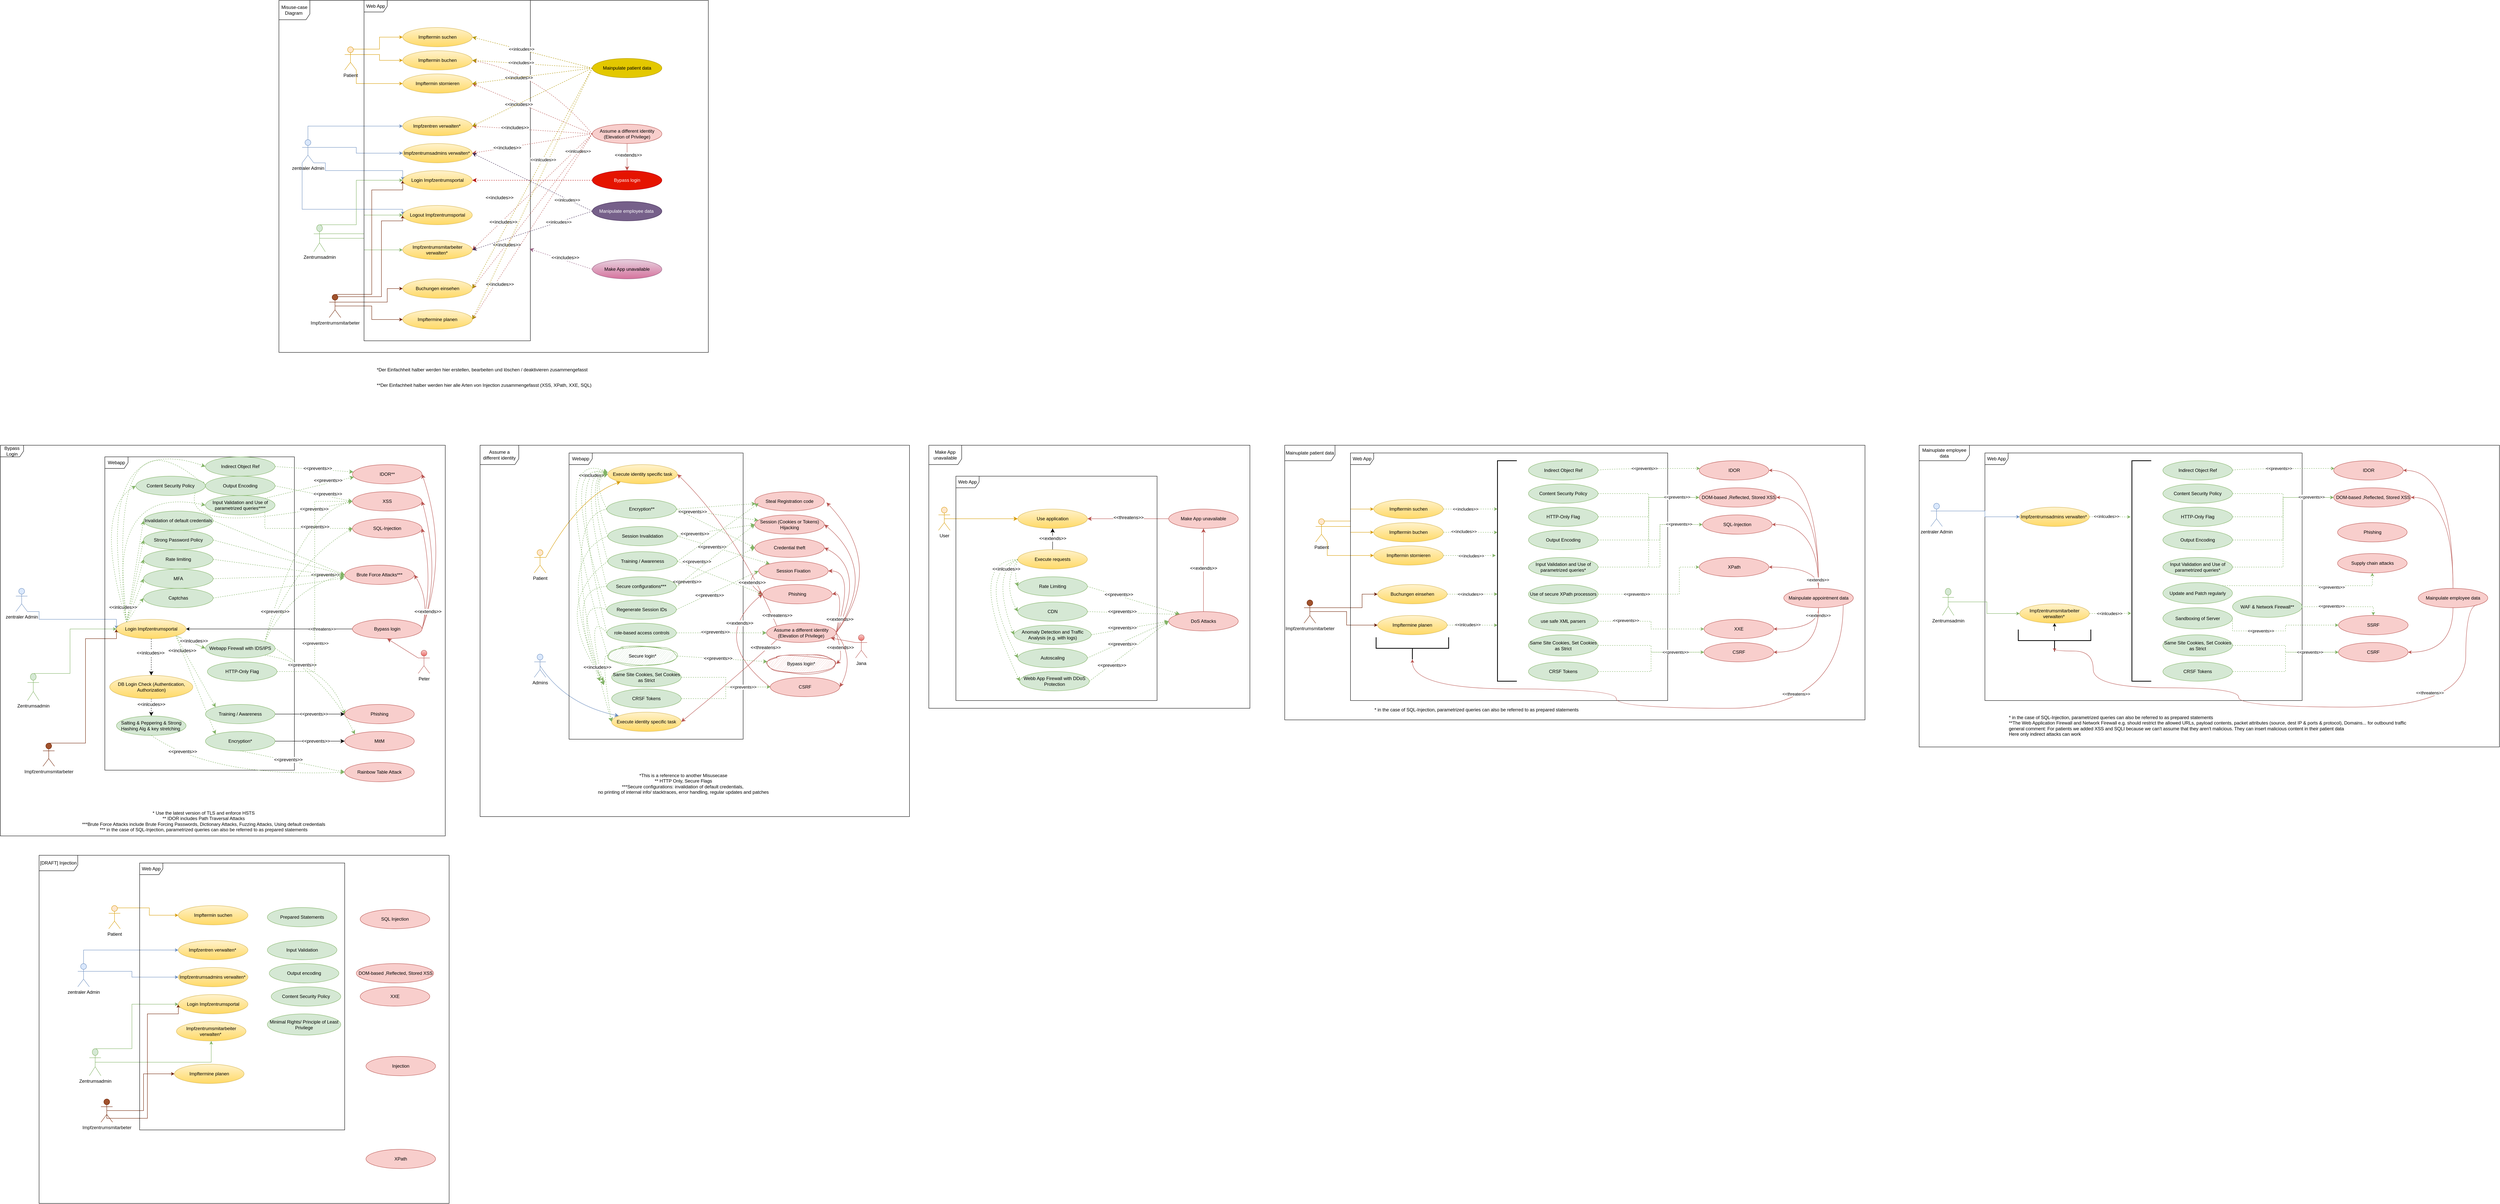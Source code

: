 <mxfile version="24.3.1" type="github">
  <diagram name="Page-1" id="eIXFkq-dwK1VUDYg19JS">
    <mxGraphModel dx="1844" dy="1673" grid="1" gridSize="10" guides="1" tooltips="1" connect="1" arrows="1" fold="1" page="1" pageScale="1" pageWidth="850" pageHeight="1100" math="0" shadow="0">
      <root>
        <mxCell id="0" />
        <mxCell id="1" parent="0" />
        <mxCell id="i41sHxnVRbA9VFk4M2wQ-1" style="edgeStyle=orthogonalEdgeStyle;rounded=0;orthogonalLoop=1;jettySize=auto;html=1;exitX=0.75;exitY=0.1;exitDx=0;exitDy=0;exitPerimeter=0;fillColor=#ffe6cc;strokeColor=#d79b00;" parent="1" source="i41sHxnVRbA9VFk4M2wQ-4" target="i41sHxnVRbA9VFk4M2wQ-28" edge="1">
          <mxGeometry relative="1" as="geometry" />
        </mxCell>
        <mxCell id="i41sHxnVRbA9VFk4M2wQ-2" style="edgeStyle=orthogonalEdgeStyle;rounded=0;orthogonalLoop=1;jettySize=auto;html=1;exitX=1;exitY=0.333;exitDx=0;exitDy=0;exitPerimeter=0;fillColor=#ffe6cc;strokeColor=#d79b00;" parent="1" source="i41sHxnVRbA9VFk4M2wQ-4" target="i41sHxnVRbA9VFk4M2wQ-19" edge="1">
          <mxGeometry relative="1" as="geometry" />
        </mxCell>
        <mxCell id="i41sHxnVRbA9VFk4M2wQ-3" style="edgeStyle=orthogonalEdgeStyle;rounded=0;orthogonalLoop=1;jettySize=auto;html=1;exitX=1;exitY=1;exitDx=0;exitDy=0;exitPerimeter=0;entryX=0;entryY=0.5;entryDx=0;entryDy=0;fillColor=#ffe6cc;strokeColor=#d79b00;" parent="1" source="i41sHxnVRbA9VFk4M2wQ-4" target="i41sHxnVRbA9VFk4M2wQ-20" edge="1">
          <mxGeometry relative="1" as="geometry" />
        </mxCell>
        <mxCell id="i41sHxnVRbA9VFk4M2wQ-4" value="Patient&lt;div&gt;&lt;br&gt;&lt;/div&gt;" style="shape=umlActor;verticalLabelPosition=bottom;verticalAlign=top;html=1;outlineConnect=0;fillColor=#ffe6cc;strokeColor=#d79b00;" parent="1" vertex="1">
          <mxGeometry x="50" y="80" width="30" height="60" as="geometry" />
        </mxCell>
        <mxCell id="i41sHxnVRbA9VFk4M2wQ-5" style="edgeStyle=orthogonalEdgeStyle;rounded=0;orthogonalLoop=1;jettySize=auto;html=1;exitX=0.5;exitY=0;exitDx=0;exitDy=0;exitPerimeter=0;entryX=0;entryY=0.5;entryDx=0;entryDy=0;fillColor=#dae8fc;strokeColor=#6c8ebf;" parent="1" source="i41sHxnVRbA9VFk4M2wQ-9" target="i41sHxnVRbA9VFk4M2wQ-21" edge="1">
          <mxGeometry relative="1" as="geometry" />
        </mxCell>
        <mxCell id="i41sHxnVRbA9VFk4M2wQ-6" style="edgeStyle=orthogonalEdgeStyle;rounded=0;orthogonalLoop=1;jettySize=auto;html=1;exitX=1;exitY=0.333;exitDx=0;exitDy=0;exitPerimeter=0;fillColor=#dae8fc;strokeColor=#6c8ebf;" parent="1" source="i41sHxnVRbA9VFk4M2wQ-9" target="i41sHxnVRbA9VFk4M2wQ-22" edge="1">
          <mxGeometry relative="1" as="geometry">
            <Array as="points">
              <mxPoint x="80" y="340" />
              <mxPoint x="80" y="355" />
            </Array>
          </mxGeometry>
        </mxCell>
        <mxCell id="i41sHxnVRbA9VFk4M2wQ-7" style="edgeStyle=orthogonalEdgeStyle;rounded=0;orthogonalLoop=1;jettySize=auto;html=1;exitX=0;exitY=1;exitDx=0;exitDy=0;exitPerimeter=0;entryX=0;entryY=0.5;entryDx=0;entryDy=0;fillColor=#dae8fc;strokeColor=#6c8ebf;" parent="1" source="i41sHxnVRbA9VFk4M2wQ-9" target="i41sHxnVRbA9VFk4M2wQ-24" edge="1">
          <mxGeometry relative="1" as="geometry">
            <Array as="points">
              <mxPoint x="-60" y="500" />
              <mxPoint x="200" y="500" />
            </Array>
          </mxGeometry>
        </mxCell>
        <mxCell id="i41sHxnVRbA9VFk4M2wQ-8" style="edgeStyle=orthogonalEdgeStyle;rounded=0;orthogonalLoop=1;jettySize=auto;html=1;exitX=1;exitY=1;exitDx=0;exitDy=0;exitPerimeter=0;entryX=0;entryY=0.5;entryDx=0;entryDy=0;fillColor=#dae8fc;strokeColor=#6c8ebf;" parent="1" source="i41sHxnVRbA9VFk4M2wQ-9" target="i41sHxnVRbA9VFk4M2wQ-23" edge="1">
          <mxGeometry relative="1" as="geometry">
            <Array as="points">
              <mxPoint y="380" />
              <mxPoint y="400" />
              <mxPoint x="200" y="400" />
            </Array>
          </mxGeometry>
        </mxCell>
        <mxCell id="i41sHxnVRbA9VFk4M2wQ-9" value="&lt;div&gt;zentraler Admin&lt;/div&gt;" style="shape=umlActor;verticalLabelPosition=bottom;verticalAlign=top;html=1;outlineConnect=0;fillColor=#dae8fc;strokeColor=#6c8ebf;" parent="1" vertex="1">
          <mxGeometry x="-60" y="320" width="30" height="60" as="geometry" />
        </mxCell>
        <mxCell id="i41sHxnVRbA9VFk4M2wQ-10" style="edgeStyle=orthogonalEdgeStyle;rounded=0;orthogonalLoop=1;jettySize=auto;html=1;exitX=0.5;exitY=0;exitDx=0;exitDy=0;exitPerimeter=0;entryX=0;entryY=0.5;entryDx=0;entryDy=0;fillColor=#d5e8d4;strokeColor=#82b366;" parent="1" source="i41sHxnVRbA9VFk4M2wQ-13" target="i41sHxnVRbA9VFk4M2wQ-23" edge="1">
          <mxGeometry relative="1" as="geometry">
            <Array as="points">
              <mxPoint x="80" y="540" />
              <mxPoint x="80" y="425" />
            </Array>
          </mxGeometry>
        </mxCell>
        <mxCell id="i41sHxnVRbA9VFk4M2wQ-11" style="edgeStyle=orthogonalEdgeStyle;rounded=0;orthogonalLoop=1;jettySize=auto;html=1;exitX=1;exitY=0.333;exitDx=0;exitDy=0;exitPerimeter=0;entryX=0;entryY=0.5;entryDx=0;entryDy=0;fillColor=#d5e8d4;strokeColor=#82b366;" parent="1" source="i41sHxnVRbA9VFk4M2wQ-13" target="i41sHxnVRbA9VFk4M2wQ-24" edge="1">
          <mxGeometry relative="1" as="geometry">
            <Array as="points">
              <mxPoint x="100" y="563" />
              <mxPoint x="100" y="515" />
            </Array>
          </mxGeometry>
        </mxCell>
        <mxCell id="i41sHxnVRbA9VFk4M2wQ-12" style="edgeStyle=orthogonalEdgeStyle;rounded=0;orthogonalLoop=1;jettySize=auto;html=1;exitX=0.5;exitY=0.5;exitDx=0;exitDy=0;exitPerimeter=0;fillColor=#d5e8d4;strokeColor=#82b366;" parent="1" source="i41sHxnVRbA9VFk4M2wQ-13" target="i41sHxnVRbA9VFk4M2wQ-25" edge="1">
          <mxGeometry relative="1" as="geometry" />
        </mxCell>
        <mxCell id="i41sHxnVRbA9VFk4M2wQ-13" value="&lt;div&gt;Zentrumsadmin&lt;/div&gt;" style="shape=umlActor;verticalLabelPosition=bottom;verticalAlign=top;html=1;outlineConnect=0;fillColor=#d5e8d4;strokeColor=#82b366;" parent="1" vertex="1">
          <mxGeometry x="-30" y="540" width="30" height="70" as="geometry" />
        </mxCell>
        <mxCell id="i41sHxnVRbA9VFk4M2wQ-14" style="edgeStyle=orthogonalEdgeStyle;rounded=0;orthogonalLoop=1;jettySize=auto;html=1;exitX=0.5;exitY=0;exitDx=0;exitDy=0;exitPerimeter=0;entryX=0;entryY=0.5;entryDx=0;entryDy=0;fillColor=#a0522d;strokeColor=#6D1F00;" parent="1" source="i41sHxnVRbA9VFk4M2wQ-18" target="i41sHxnVRbA9VFk4M2wQ-23" edge="1">
          <mxGeometry relative="1" as="geometry">
            <Array as="points">
              <mxPoint x="120" y="720" />
              <mxPoint x="120" y="450" />
              <mxPoint x="200" y="450" />
            </Array>
          </mxGeometry>
        </mxCell>
        <mxCell id="i41sHxnVRbA9VFk4M2wQ-15" style="edgeStyle=orthogonalEdgeStyle;rounded=0;orthogonalLoop=1;jettySize=auto;html=1;exitX=0.75;exitY=0.1;exitDx=0;exitDy=0;exitPerimeter=0;entryX=0;entryY=0.5;entryDx=0;entryDy=0;fillColor=#a0522d;strokeColor=#6D1F00;" parent="1" source="i41sHxnVRbA9VFk4M2wQ-18" target="i41sHxnVRbA9VFk4M2wQ-24" edge="1">
          <mxGeometry relative="1" as="geometry">
            <Array as="points">
              <mxPoint x="145" y="726" />
              <mxPoint x="145" y="530" />
              <mxPoint x="200" y="530" />
            </Array>
          </mxGeometry>
        </mxCell>
        <mxCell id="i41sHxnVRbA9VFk4M2wQ-16" style="edgeStyle=orthogonalEdgeStyle;rounded=0;orthogonalLoop=1;jettySize=auto;html=1;exitX=0.5;exitY=0.5;exitDx=0;exitDy=0;exitPerimeter=0;entryX=0;entryY=0.5;entryDx=0;entryDy=0;fillColor=#a0522d;strokeColor=#6D1F00;" parent="1" source="i41sHxnVRbA9VFk4M2wQ-18" target="i41sHxnVRbA9VFk4M2wQ-27" edge="1">
          <mxGeometry relative="1" as="geometry" />
        </mxCell>
        <mxCell id="i41sHxnVRbA9VFk4M2wQ-17" style="edgeStyle=orthogonalEdgeStyle;rounded=0;orthogonalLoop=1;jettySize=auto;html=1;exitX=1;exitY=0.333;exitDx=0;exitDy=0;exitPerimeter=0;fillColor=#a0522d;strokeColor=#6D1F00;" parent="1" source="i41sHxnVRbA9VFk4M2wQ-18" target="i41sHxnVRbA9VFk4M2wQ-26" edge="1">
          <mxGeometry relative="1" as="geometry">
            <Array as="points">
              <mxPoint x="160" y="740" />
              <mxPoint x="160" y="705" />
            </Array>
          </mxGeometry>
        </mxCell>
        <mxCell id="i41sHxnVRbA9VFk4M2wQ-18" value="&lt;div&gt;&lt;font color=&quot;#0a0a0a&quot;&gt;Impfzentrumsmitarbeter&lt;/font&gt;&lt;/div&gt;" style="shape=umlActor;verticalLabelPosition=bottom;verticalAlign=top;html=1;outlineConnect=0;fillColor=#a0522d;fontColor=#ffffff;strokeColor=#6D1F00;" parent="1" vertex="1">
          <mxGeometry x="10" y="720" width="30" height="60" as="geometry" />
        </mxCell>
        <mxCell id="i41sHxnVRbA9VFk4M2wQ-19" value="Impftermin buchen" style="ellipse;whiteSpace=wrap;html=1;fillColor=#fff2cc;gradientColor=#ffd966;strokeColor=#d6b656;" parent="1" vertex="1">
          <mxGeometry x="200" y="90" width="180" height="50" as="geometry" />
        </mxCell>
        <mxCell id="i41sHxnVRbA9VFk4M2wQ-20" value="Impftermin stornieren" style="ellipse;whiteSpace=wrap;html=1;fillColor=#fff2cc;gradientColor=#ffd966;strokeColor=#d6b656;" parent="1" vertex="1">
          <mxGeometry x="200" y="150" width="180" height="50" as="geometry" />
        </mxCell>
        <mxCell id="i41sHxnVRbA9VFk4M2wQ-21" value="Impfzentren verwalten*&amp;nbsp;" style="ellipse;whiteSpace=wrap;html=1;fillColor=#fff2cc;gradientColor=#ffd966;strokeColor=#d6b656;" parent="1" vertex="1">
          <mxGeometry x="200" y="260" width="180" height="50" as="geometry" />
        </mxCell>
        <mxCell id="i41sHxnVRbA9VFk4M2wQ-22" value="Impfzentrumsadmins verwalten*&amp;nbsp;" style="ellipse;whiteSpace=wrap;html=1;fillColor=#fff2cc;gradientColor=#ffd966;strokeColor=#d6b656;" parent="1" vertex="1">
          <mxGeometry x="200" y="330" width="180" height="50" as="geometry" />
        </mxCell>
        <mxCell id="i41sHxnVRbA9VFk4M2wQ-23" value="Login Impfzentrumsportal" style="ellipse;whiteSpace=wrap;html=1;fillColor=#fff2cc;gradientColor=#ffd966;strokeColor=#d6b656;" parent="1" vertex="1">
          <mxGeometry x="200" y="400" width="180" height="50" as="geometry" />
        </mxCell>
        <mxCell id="i41sHxnVRbA9VFk4M2wQ-24" value="Logout Impfzentrumsportal" style="ellipse;whiteSpace=wrap;html=1;fillColor=#fff2cc;gradientColor=#ffd966;strokeColor=#d6b656;" parent="1" vertex="1">
          <mxGeometry x="200" y="490" width="180" height="50" as="geometry" />
        </mxCell>
        <mxCell id="i41sHxnVRbA9VFk4M2wQ-25" value="Impfzentrumsmitarbeiter verwalten*&amp;nbsp;" style="ellipse;whiteSpace=wrap;html=1;fillColor=#fff2cc;gradientColor=#ffd966;strokeColor=#d6b656;" parent="1" vertex="1">
          <mxGeometry x="200" y="580" width="180" height="50" as="geometry" />
        </mxCell>
        <mxCell id="i41sHxnVRbA9VFk4M2wQ-26" value="Buchungen einsehen" style="ellipse;whiteSpace=wrap;html=1;fillColor=#fff2cc;gradientColor=#ffd966;strokeColor=#d6b656;" parent="1" vertex="1">
          <mxGeometry x="200" y="680" width="180" height="50" as="geometry" />
        </mxCell>
        <mxCell id="i41sHxnVRbA9VFk4M2wQ-27" value="Impftermine planen" style="ellipse;whiteSpace=wrap;html=1;fillColor=#fff2cc;gradientColor=#ffd966;strokeColor=#d6b656;" parent="1" vertex="1">
          <mxGeometry x="200" y="760" width="180" height="50" as="geometry" />
        </mxCell>
        <mxCell id="i41sHxnVRbA9VFk4M2wQ-28" value="Impftermin suchen" style="ellipse;whiteSpace=wrap;html=1;fillColor=#fff2cc;gradientColor=#ffd966;strokeColor=#d6b656;" parent="1" vertex="1">
          <mxGeometry x="200" y="30" width="180" height="50" as="geometry" />
        </mxCell>
        <mxCell id="i41sHxnVRbA9VFk4M2wQ-29" value="Misuse-case Diagram&amp;nbsp;" style="shape=umlFrame;whiteSpace=wrap;html=1;pointerEvents=0;width=80;height=50;" parent="1" vertex="1">
          <mxGeometry x="-120" y="-40" width="1110" height="910" as="geometry" />
        </mxCell>
        <mxCell id="i41sHxnVRbA9VFk4M2wQ-30" value="Web App" style="shape=umlFrame;whiteSpace=wrap;html=1;pointerEvents=0;" parent="1" vertex="1">
          <mxGeometry x="100" y="-40" width="430" height="880" as="geometry" />
        </mxCell>
        <mxCell id="i41sHxnVRbA9VFk4M2wQ-31" value="*Der Einfachheit halber werden hier erstellen, bearbeiten und löschen / deaktivieren zusammengefasst" style="text;html=1;align=center;verticalAlign=middle;resizable=0;points=[];autosize=1;strokeColor=none;fillColor=none;" parent="1" vertex="1">
          <mxGeometry x="120" y="900" width="570" height="30" as="geometry" />
        </mxCell>
        <mxCell id="i41sHxnVRbA9VFk4M2wQ-32" value="**Der Einfachheit halber werden hier alle Arten von Injection zusammengefasst (XSS, XPath, XXE, SQL)" style="text;html=1;align=center;verticalAlign=middle;resizable=0;points=[];autosize=1;strokeColor=none;fillColor=none;" parent="1" vertex="1">
          <mxGeometry x="120" y="940" width="580" height="30" as="geometry" />
        </mxCell>
        <mxCell id="i41sHxnVRbA9VFk4M2wQ-50" value="&lt;div&gt;&lt;br&gt;&lt;/div&gt;&lt;div&gt;* Use the latest version of TLS and enforce HSTS&lt;/div&gt;&lt;div&gt;** IDOR includes Path Traversal Attacks&lt;/div&gt;***Brute Force Attacks include Brute Forcing Passwords, Dictionary Attacks, Fuzzing Attacks, Using default credentials&lt;div&gt;*** in the case of SQL-Injection, parametrized queries can also be referred to as prepared statements&lt;/div&gt;" style="text;html=1;align=center;verticalAlign=middle;resizable=0;points=[];autosize=1;strokeColor=none;fillColor=none;" parent="1" vertex="1">
          <mxGeometry x="-640" y="2030" width="650" height="90" as="geometry" />
        </mxCell>
        <mxCell id="ZL6rJkev4Y_4mScAFY92-46" style="edgeStyle=none;curved=1;rounded=0;orthogonalLoop=1;jettySize=auto;html=1;exitX=0;exitY=0.5;exitDx=0;exitDy=0;entryX=1;entryY=0.5;entryDx=0;entryDy=0;fontSize=12;startSize=8;endSize=8;fillColor=#e51400;strokeColor=#B20000;dashed=1;" parent="1" source="i41sHxnVRbA9VFk4M2wQ-64" target="i41sHxnVRbA9VFk4M2wQ-23" edge="1">
          <mxGeometry relative="1" as="geometry" />
        </mxCell>
        <mxCell id="ZL6rJkev4Y_4mScAFY92-48" value="&amp;lt;&amp;lt;includes&amp;gt;&amp;gt;" style="edgeLabel;html=1;align=center;verticalAlign=middle;resizable=0;points=[];fontSize=12;" parent="ZL6rJkev4Y_4mScAFY92-46" vertex="1" connectable="0">
          <mxGeometry x="-0.496" relative="1" as="geometry">
            <mxPoint x="-162" y="45" as="offset" />
          </mxGeometry>
        </mxCell>
        <mxCell id="i41sHxnVRbA9VFk4M2wQ-64" value="Bypass login" style="ellipse;whiteSpace=wrap;html=1;fillColor=#e51400;strokeColor=#B20000;fontColor=#ffffff;" parent="1" vertex="1">
          <mxGeometry x="690" y="400" width="180" height="50" as="geometry" />
        </mxCell>
        <mxCell id="ZL6rJkev4Y_4mScAFY92-146" value="&lt;span style=&quot;color: rgb(0, 0, 0); font-family: Helvetica; font-size: 12px; font-style: normal; font-variant-ligatures: normal; font-variant-caps: normal; font-weight: 400; letter-spacing: normal; orphans: 2; text-align: center; text-indent: 0px; text-transform: none; widows: 2; word-spacing: 0px; -webkit-text-stroke-width: 0px; white-space: nowrap; background-color: rgb(255, 255, 255); text-decoration-thickness: initial; text-decoration-style: initial; text-decoration-color: initial; display: inline !important; float: none;&quot;&gt;&amp;lt;&amp;lt;includes&amp;gt;&amp;gt;&lt;/span&gt;" style="edgeStyle=none;curved=1;rounded=0;orthogonalLoop=1;jettySize=auto;html=1;exitX=0;exitY=0.5;exitDx=0;exitDy=0;entryX=1;entryY=0.5;entryDx=0;entryDy=0;fontSize=12;startSize=8;endSize=8;fillColor=#f8cecc;strokeColor=#b85450;dashed=1;" parent="1" source="i41sHxnVRbA9VFk4M2wQ-67" target="i41sHxnVRbA9VFk4M2wQ-19" edge="1">
          <mxGeometry x="0.345" y="21" relative="1" as="geometry">
            <Array as="points">
              <mxPoint x="560" y="150" />
            </Array>
            <mxPoint as="offset" />
          </mxGeometry>
        </mxCell>
        <mxCell id="ZL6rJkev4Y_4mScAFY92-147" value="&lt;span style=&quot;color: rgb(0, 0, 0); font-family: Helvetica; font-size: 12px; font-style: normal; font-variant-ligatures: normal; font-variant-caps: normal; font-weight: 400; letter-spacing: normal; orphans: 2; text-align: center; text-indent: 0px; text-transform: none; widows: 2; word-spacing: 0px; -webkit-text-stroke-width: 0px; white-space: nowrap; background-color: rgb(255, 255, 255); text-decoration-thickness: initial; text-decoration-style: initial; text-decoration-color: initial; display: inline !important; float: none;&quot;&gt;&amp;lt;&amp;lt;includes&amp;gt;&amp;gt;&lt;/span&gt;" style="edgeStyle=none;curved=1;rounded=0;orthogonalLoop=1;jettySize=auto;html=1;exitX=0;exitY=0.5;exitDx=0;exitDy=0;entryX=1;entryY=0.5;entryDx=0;entryDy=0;fontSize=12;startSize=8;endSize=8;fillColor=#f8cecc;strokeColor=#b85450;dashed=1;" parent="1" source="i41sHxnVRbA9VFk4M2wQ-67" target="i41sHxnVRbA9VFk4M2wQ-20" edge="1">
          <mxGeometry x="0.218" y="3" relative="1" as="geometry">
            <mxPoint as="offset" />
          </mxGeometry>
        </mxCell>
        <mxCell id="ZL6rJkev4Y_4mScAFY92-148" value="&lt;span style=&quot;color: rgb(0, 0, 0); font-family: Helvetica; font-size: 12px; font-style: normal; font-variant-ligatures: normal; font-variant-caps: normal; font-weight: 400; letter-spacing: normal; orphans: 2; text-align: center; text-indent: 0px; text-transform: none; widows: 2; word-spacing: 0px; -webkit-text-stroke-width: 0px; white-space: nowrap; background-color: rgb(255, 255, 255); text-decoration-thickness: initial; text-decoration-style: initial; text-decoration-color: initial; display: inline !important; float: none;&quot;&gt;&amp;lt;&amp;lt;includes&amp;gt;&amp;gt;&lt;/span&gt;" style="edgeStyle=none;curved=1;rounded=0;orthogonalLoop=1;jettySize=auto;html=1;exitX=0;exitY=0.5;exitDx=0;exitDy=0;entryX=1;entryY=0.5;entryDx=0;entryDy=0;fontSize=12;startSize=8;endSize=8;fillColor=#f8cecc;strokeColor=#b85450;dashed=1;" parent="1" source="i41sHxnVRbA9VFk4M2wQ-67" target="i41sHxnVRbA9VFk4M2wQ-21" edge="1">
          <mxGeometry x="0.293" y="-3" relative="1" as="geometry">
            <mxPoint as="offset" />
          </mxGeometry>
        </mxCell>
        <mxCell id="ZL6rJkev4Y_4mScAFY92-149" value="&lt;span style=&quot;color: rgb(0, 0, 0); font-family: Helvetica; font-size: 12px; font-style: normal; font-variant-ligatures: normal; font-variant-caps: normal; font-weight: 400; letter-spacing: normal; orphans: 2; text-align: center; text-indent: 0px; text-transform: none; widows: 2; word-spacing: 0px; -webkit-text-stroke-width: 0px; white-space: nowrap; background-color: rgb(255, 255, 255); text-decoration-thickness: initial; text-decoration-style: initial; text-decoration-color: initial; display: inline !important; float: none;&quot;&gt;&amp;lt;&amp;lt;includes&amp;gt;&amp;gt;&lt;/span&gt;" style="edgeStyle=none;curved=1;rounded=0;orthogonalLoop=1;jettySize=auto;html=1;exitX=0;exitY=0.5;exitDx=0;exitDy=0;entryX=1;entryY=0.5;entryDx=0;entryDy=0;fontSize=12;startSize=8;endSize=8;fillColor=#f8cecc;strokeColor=#b85450;dashed=1;" parent="1" source="i41sHxnVRbA9VFk4M2wQ-67" target="i41sHxnVRbA9VFk4M2wQ-22" edge="1">
          <mxGeometry x="0.42" y="1" relative="1" as="geometry">
            <mxPoint as="offset" />
          </mxGeometry>
        </mxCell>
        <mxCell id="ZL6rJkev4Y_4mScAFY92-150" value="&lt;span style=&quot;color: rgb(0, 0, 0); font-family: Helvetica; font-size: 12px; font-style: normal; font-variant-ligatures: normal; font-variant-caps: normal; font-weight: 400; letter-spacing: normal; orphans: 2; text-align: center; text-indent: 0px; text-transform: none; widows: 2; word-spacing: 0px; -webkit-text-stroke-width: 0px; white-space: nowrap; background-color: rgb(255, 255, 255); text-decoration-thickness: initial; text-decoration-style: initial; text-decoration-color: initial; display: inline !important; float: none;&quot;&gt;&amp;lt;&amp;lt;includes&amp;gt;&amp;gt;&lt;/span&gt;" style="edgeStyle=none;curved=1;rounded=0;orthogonalLoop=1;jettySize=auto;html=1;exitX=0;exitY=0.5;exitDx=0;exitDy=0;entryX=1;entryY=0.5;entryDx=0;entryDy=0;fontSize=12;startSize=8;endSize=8;fillColor=#f8cecc;strokeColor=#b85450;dashed=1;" parent="1" source="i41sHxnVRbA9VFk4M2wQ-67" target="i41sHxnVRbA9VFk4M2wQ-25" edge="1">
          <mxGeometry x="0.499" y="4" relative="1" as="geometry">
            <mxPoint as="offset" />
          </mxGeometry>
        </mxCell>
        <mxCell id="ZL6rJkev4Y_4mScAFY92-151" value="&lt;span style=&quot;color: rgb(0, 0, 0); font-family: Helvetica; font-size: 12px; font-style: normal; font-variant-ligatures: normal; font-variant-caps: normal; font-weight: 400; letter-spacing: normal; orphans: 2; text-align: center; text-indent: 0px; text-transform: none; widows: 2; word-spacing: 0px; -webkit-text-stroke-width: 0px; white-space: nowrap; background-color: rgb(255, 255, 255); text-decoration-thickness: initial; text-decoration-style: initial; text-decoration-color: initial; display: inline !important; float: none;&quot;&gt;&amp;lt;&amp;lt;includes&amp;gt;&amp;gt;&lt;/span&gt;" style="edgeStyle=none;curved=1;rounded=0;orthogonalLoop=1;jettySize=auto;html=1;exitX=0;exitY=0.5;exitDx=0;exitDy=0;entryX=1;entryY=0.5;entryDx=0;entryDy=0;fontSize=12;startSize=8;endSize=8;fillColor=#f8cecc;strokeColor=#b85450;dashed=1;" parent="1" source="i41sHxnVRbA9VFk4M2wQ-67" target="i41sHxnVRbA9VFk4M2wQ-26" edge="1">
          <mxGeometry x="0.427" y="2" relative="1" as="geometry">
            <mxPoint x="-1" as="offset" />
          </mxGeometry>
        </mxCell>
        <mxCell id="8ewHlqw6RSynxJu2hDYF-4" value="&amp;lt;&amp;lt;inlcudes&amp;gt;&amp;gt;" style="edgeLabel;html=1;align=center;verticalAlign=middle;resizable=0;points=[];" vertex="1" connectable="0" parent="ZL6rJkev4Y_4mScAFY92-151">
          <mxGeometry x="-0.77" y="-2" relative="1" as="geometry">
            <mxPoint as="offset" />
          </mxGeometry>
        </mxCell>
        <mxCell id="ZL6rJkev4Y_4mScAFY92-152" value="&lt;span style=&quot;color: rgb(0, 0, 0); font-family: Helvetica; font-size: 12px; font-style: normal; font-variant-ligatures: normal; font-variant-caps: normal; font-weight: 400; letter-spacing: normal; orphans: 2; text-align: center; text-indent: 0px; text-transform: none; widows: 2; word-spacing: 0px; -webkit-text-stroke-width: 0px; white-space: nowrap; background-color: rgb(255, 255, 255); text-decoration-thickness: initial; text-decoration-style: initial; text-decoration-color: initial; display: inline !important; float: none;&quot;&gt;&amp;lt;&amp;lt;includes&amp;gt;&amp;gt;&lt;/span&gt;" style="edgeStyle=none;curved=1;rounded=0;orthogonalLoop=1;jettySize=auto;html=1;exitX=0;exitY=0.5;exitDx=0;exitDy=0;entryX=1;entryY=0.5;entryDx=0;entryDy=0;fontSize=12;startSize=8;endSize=8;fillColor=#f8cecc;strokeColor=#b85450;dashed=1;" parent="1" source="i41sHxnVRbA9VFk4M2wQ-67" target="i41sHxnVRbA9VFk4M2wQ-27" edge="1">
          <mxGeometry x="0.599" y="9" relative="1" as="geometry">
            <mxPoint x="1" as="offset" />
          </mxGeometry>
        </mxCell>
        <mxCell id="ZL6rJkev4Y_4mScAFY92-154" style="edgeStyle=none;curved=1;rounded=0;orthogonalLoop=1;jettySize=auto;html=1;exitX=0.5;exitY=1;exitDx=0;exitDy=0;fontSize=12;startSize=8;endSize=8;fillColor=#f8cecc;strokeColor=#b85450;" parent="1" source="i41sHxnVRbA9VFk4M2wQ-67" target="i41sHxnVRbA9VFk4M2wQ-64" edge="1">
          <mxGeometry relative="1" as="geometry" />
        </mxCell>
        <mxCell id="ZL6rJkev4Y_4mScAFY92-156" value="&amp;lt;&amp;lt;extends&amp;gt;&amp;gt;" style="edgeLabel;html=1;align=center;verticalAlign=middle;resizable=0;points=[];fontSize=12;" parent="ZL6rJkev4Y_4mScAFY92-154" vertex="1" connectable="0">
          <mxGeometry x="-0.15" y="3" relative="1" as="geometry">
            <mxPoint as="offset" />
          </mxGeometry>
        </mxCell>
        <mxCell id="i41sHxnVRbA9VFk4M2wQ-67" value="Assume a different identity&lt;div&gt;(Elevation of Privilege)&lt;br&gt;&lt;/div&gt;" style="ellipse;whiteSpace=wrap;html=1;fillColor=#f8cecc;strokeColor=#b85450;" parent="1" vertex="1">
          <mxGeometry x="690" y="280" width="180" height="50" as="geometry" />
        </mxCell>
        <mxCell id="i41sHxnVRbA9VFk4M2wQ-68" value="Make App unavailable" style="ellipse;whiteSpace=wrap;html=1;fillColor=#e6d0de;strokeColor=#996185;gradientColor=#d5739d;" parent="1" vertex="1">
          <mxGeometry x="690" y="630" width="180" height="50" as="geometry" />
        </mxCell>
        <mxCell id="i41sHxnVRbA9VFk4M2wQ-190" value="Bypass Login" style="shape=umlFrame;whiteSpace=wrap;html=1;pointerEvents=0;" parent="1" vertex="1">
          <mxGeometry x="-840" y="1110" width="1150" height="1010" as="geometry" />
        </mxCell>
        <mxCell id="i41sHxnVRbA9VFk4M2wQ-192" value="Assume a different identity" style="shape=umlFrame;whiteSpace=wrap;html=1;pointerEvents=0;width=100;height=50;" parent="1" vertex="1">
          <mxGeometry x="400" y="1110" width="1110" height="960" as="geometry" />
        </mxCell>
        <mxCell id="i41sHxnVRbA9VFk4M2wQ-193" value="Make App unavailable" style="shape=umlFrame;whiteSpace=wrap;html=1;pointerEvents=0;width=85;height=50;" parent="1" vertex="1">
          <mxGeometry x="1560" y="1110" width="830" height="680" as="geometry" />
        </mxCell>
        <mxCell id="i41sHxnVRbA9VFk4M2wQ-194" value="[DRAFT] Injection" style="shape=umlFrame;whiteSpace=wrap;html=1;pointerEvents=0;width=100;height=40;" parent="1" vertex="1">
          <mxGeometry x="-740" y="2170" width="1060" height="900" as="geometry" />
        </mxCell>
        <mxCell id="i41sHxnVRbA9VFk4M2wQ-195" value="Mainuplate patient data" style="shape=umlFrame;whiteSpace=wrap;html=1;pointerEvents=0;width=130;height=40;" parent="1" vertex="1">
          <mxGeometry x="2480" y="1110" width="1500" height="710" as="geometry" />
        </mxCell>
        <mxCell id="i41sHxnVRbA9VFk4M2wQ-196" style="edgeStyle=orthogonalEdgeStyle;rounded=0;orthogonalLoop=1;jettySize=auto;html=1;exitX=1;exitY=1;exitDx=0;exitDy=0;exitPerimeter=0;entryX=0;entryY=0.5;entryDx=0;entryDy=0;fillColor=#dae8fc;strokeColor=#6c8ebf;" parent="1" source="i41sHxnVRbA9VFk4M2wQ-197" target="i41sHxnVRbA9VFk4M2wQ-202" edge="1">
          <mxGeometry relative="1" as="geometry">
            <Array as="points">
              <mxPoint x="-740" y="1540" />
              <mxPoint x="-740" y="1560" />
              <mxPoint x="-540" y="1560" />
            </Array>
          </mxGeometry>
        </mxCell>
        <mxCell id="i41sHxnVRbA9VFk4M2wQ-197" value="&lt;div&gt;zentraler Admin&lt;/div&gt;" style="shape=umlActor;verticalLabelPosition=bottom;verticalAlign=top;html=1;outlineConnect=0;fillColor=#dae8fc;strokeColor=#6c8ebf;" parent="1" vertex="1">
          <mxGeometry x="-800" y="1480" width="30" height="60" as="geometry" />
        </mxCell>
        <mxCell id="i41sHxnVRbA9VFk4M2wQ-198" style="edgeStyle=orthogonalEdgeStyle;rounded=0;orthogonalLoop=1;jettySize=auto;html=1;exitX=0.5;exitY=0;exitDx=0;exitDy=0;exitPerimeter=0;entryX=0;entryY=0.5;entryDx=0;entryDy=0;fillColor=#d5e8d4;strokeColor=#82b366;" parent="1" source="i41sHxnVRbA9VFk4M2wQ-199" target="i41sHxnVRbA9VFk4M2wQ-202" edge="1">
          <mxGeometry relative="1" as="geometry">
            <Array as="points">
              <mxPoint x="-660" y="1700" />
              <mxPoint x="-660" y="1585" />
            </Array>
          </mxGeometry>
        </mxCell>
        <mxCell id="i41sHxnVRbA9VFk4M2wQ-199" value="&lt;div&gt;Zentrumsadmin&lt;/div&gt;" style="shape=umlActor;verticalLabelPosition=bottom;verticalAlign=top;html=1;outlineConnect=0;fillColor=#d5e8d4;strokeColor=#82b366;" parent="1" vertex="1">
          <mxGeometry x="-770" y="1700" width="30" height="70" as="geometry" />
        </mxCell>
        <mxCell id="i41sHxnVRbA9VFk4M2wQ-200" style="edgeStyle=orthogonalEdgeStyle;rounded=0;orthogonalLoop=1;jettySize=auto;html=1;exitX=0.5;exitY=0;exitDx=0;exitDy=0;exitPerimeter=0;entryX=0;entryY=0.5;entryDx=0;entryDy=0;fillColor=#a0522d;strokeColor=#6D1F00;" parent="1" source="i41sHxnVRbA9VFk4M2wQ-201" target="i41sHxnVRbA9VFk4M2wQ-202" edge="1">
          <mxGeometry relative="1" as="geometry">
            <Array as="points">
              <mxPoint x="-620" y="1880" />
              <mxPoint x="-620" y="1610" />
              <mxPoint x="-540" y="1610" />
            </Array>
          </mxGeometry>
        </mxCell>
        <mxCell id="i41sHxnVRbA9VFk4M2wQ-201" value="&lt;div&gt;&lt;font color=&quot;#0a0a0a&quot;&gt;Impfzentrumsmitarbeter&lt;/font&gt;&lt;/div&gt;" style="shape=umlActor;verticalLabelPosition=bottom;verticalAlign=top;html=1;outlineConnect=0;fillColor=#a0522d;fontColor=#ffffff;strokeColor=#6D1F00;" parent="1" vertex="1">
          <mxGeometry x="-730" y="1880" width="30" height="60" as="geometry" />
        </mxCell>
        <mxCell id="ZL6rJkev4Y_4mScAFY92-185" style="edgeStyle=none;curved=1;rounded=0;orthogonalLoop=1;jettySize=auto;html=1;exitX=0.5;exitY=1;exitDx=0;exitDy=0;fontSize=12;startSize=8;endSize=8;dashed=1;" parent="1" source="i41sHxnVRbA9VFk4M2wQ-202" target="i41sHxnVRbA9VFk4M2wQ-205" edge="1">
          <mxGeometry relative="1" as="geometry" />
        </mxCell>
        <mxCell id="ZL6rJkev4Y_4mScAFY92-186" value="&amp;lt;&amp;lt;inlcudes&amp;gt;&amp;gt;" style="edgeLabel;html=1;align=center;verticalAlign=middle;resizable=0;points=[];fontSize=12;" parent="ZL6rJkev4Y_4mScAFY92-185" vertex="1" connectable="0">
          <mxGeometry x="-0.221" y="-2" relative="1" as="geometry">
            <mxPoint as="offset" />
          </mxGeometry>
        </mxCell>
        <mxCell id="ZL6rJkev4Y_4mScAFY92-194" style="edgeStyle=none;curved=1;rounded=0;orthogonalLoop=1;jettySize=auto;html=1;exitX=1;exitY=1;exitDx=0;exitDy=0;entryX=0;entryY=0.5;entryDx=0;entryDy=0;fontSize=12;startSize=8;endSize=8;fillColor=#d5e8d4;strokeColor=#82b366;" parent="1" source="i41sHxnVRbA9VFk4M2wQ-202" target="i41sHxnVRbA9VFk4M2wQ-229" edge="1">
          <mxGeometry relative="1" as="geometry" />
        </mxCell>
        <mxCell id="ZL6rJkev4Y_4mScAFY92-197" value="&amp;lt;&amp;lt;includes&amp;gt;&amp;gt;" style="edgeLabel;html=1;align=center;verticalAlign=middle;resizable=0;points=[];fontSize=12;" parent="ZL6rJkev4Y_4mScAFY92-194" vertex="1" connectable="0">
          <mxGeometry x="0.173" y="-4" relative="1" as="geometry">
            <mxPoint x="-27" y="15" as="offset" />
          </mxGeometry>
        </mxCell>
        <mxCell id="ZL6rJkev4Y_4mScAFY92-198" value="&amp;lt;&amp;lt;inlcudes&amp;gt;&amp;gt;" style="edgeLabel;html=1;align=center;verticalAlign=middle;resizable=0;points=[];fontSize=12;" parent="ZL6rJkev4Y_4mScAFY92-194" vertex="1" connectable="0">
          <mxGeometry x="-0.134" y="1" relative="1" as="geometry">
            <mxPoint x="13" as="offset" />
          </mxGeometry>
        </mxCell>
        <mxCell id="ZL6rJkev4Y_4mScAFY92-195" style="edgeStyle=none;curved=1;rounded=0;orthogonalLoop=1;jettySize=auto;html=1;exitX=1;exitY=1;exitDx=0;exitDy=0;entryX=0;entryY=0;entryDx=0;entryDy=0;fontSize=12;startSize=8;endSize=8;fillColor=#d5e8d4;strokeColor=#82b366;dashed=1;" parent="1" source="i41sHxnVRbA9VFk4M2wQ-202" target="i41sHxnVRbA9VFk4M2wQ-233" edge="1">
          <mxGeometry relative="1" as="geometry" />
        </mxCell>
        <mxCell id="ZL6rJkev4Y_4mScAFY92-196" style="edgeStyle=none;curved=1;rounded=0;orthogonalLoop=1;jettySize=auto;html=1;exitX=1;exitY=1;exitDx=0;exitDy=0;entryX=0;entryY=0;entryDx=0;entryDy=0;fontSize=12;startSize=8;endSize=8;fillColor=#d5e8d4;strokeColor=#82b366;dashed=1;" parent="1" source="i41sHxnVRbA9VFk4M2wQ-202" target="i41sHxnVRbA9VFk4M2wQ-232" edge="1">
          <mxGeometry relative="1" as="geometry" />
        </mxCell>
        <mxCell id="ZL6rJkev4Y_4mScAFY92-199" style="edgeStyle=none;curved=1;rounded=0;orthogonalLoop=1;jettySize=auto;html=1;exitX=0;exitY=0;exitDx=0;exitDy=0;entryX=0;entryY=0.5;entryDx=0;entryDy=0;fontSize=12;startSize=8;endSize=8;fillColor=#d5e8d4;strokeColor=#82b366;dashed=1;" parent="1" source="i41sHxnVRbA9VFk4M2wQ-202" target="i41sHxnVRbA9VFk4M2wQ-227" edge="1">
          <mxGeometry relative="1" as="geometry" />
        </mxCell>
        <mxCell id="ZL6rJkev4Y_4mScAFY92-200" style="edgeStyle=none;curved=1;rounded=0;orthogonalLoop=1;jettySize=auto;html=1;exitX=0;exitY=0;exitDx=0;exitDy=0;entryX=0;entryY=0.5;entryDx=0;entryDy=0;fontSize=12;startSize=8;endSize=8;fillColor=#d5e8d4;strokeColor=#82b366;dashed=1;" parent="1" source="i41sHxnVRbA9VFk4M2wQ-202" target="i41sHxnVRbA9VFk4M2wQ-228" edge="1">
          <mxGeometry relative="1" as="geometry" />
        </mxCell>
        <mxCell id="ZL6rJkev4Y_4mScAFY92-201" style="edgeStyle=none;curved=1;rounded=0;orthogonalLoop=1;jettySize=auto;html=1;exitX=0;exitY=0;exitDx=0;exitDy=0;entryX=0;entryY=0.5;entryDx=0;entryDy=0;fontSize=12;startSize=8;endSize=8;fillColor=#d5e8d4;strokeColor=#82b366;dashed=1;" parent="1" source="i41sHxnVRbA9VFk4M2wQ-202" target="i41sHxnVRbA9VFk4M2wQ-226" edge="1">
          <mxGeometry relative="1" as="geometry" />
        </mxCell>
        <mxCell id="ZL6rJkev4Y_4mScAFY92-202" style="edgeStyle=none;curved=1;rounded=0;orthogonalLoop=1;jettySize=auto;html=1;exitX=0;exitY=0;exitDx=0;exitDy=0;entryX=0;entryY=0.5;entryDx=0;entryDy=0;fontSize=12;startSize=8;endSize=8;fillColor=#d5e8d4;strokeColor=#82b366;dashed=1;" parent="1" source="i41sHxnVRbA9VFk4M2wQ-202" target="ZL6rJkev4Y_4mScAFY92-22" edge="1">
          <mxGeometry relative="1" as="geometry" />
        </mxCell>
        <mxCell id="ZL6rJkev4Y_4mScAFY92-203" style="edgeStyle=none;curved=1;rounded=0;orthogonalLoop=1;jettySize=auto;html=1;exitX=0;exitY=0;exitDx=0;exitDy=0;entryX=0;entryY=0.5;entryDx=0;entryDy=0;fontSize=12;startSize=8;endSize=8;fillColor=#d5e8d4;strokeColor=#82b366;dashed=1;" parent="1" source="i41sHxnVRbA9VFk4M2wQ-202" target="ZL6rJkev4Y_4mScAFY92-73" edge="1">
          <mxGeometry relative="1" as="geometry" />
        </mxCell>
        <mxCell id="ZL6rJkev4Y_4mScAFY92-204" style="edgeStyle=none;curved=1;rounded=0;orthogonalLoop=1;jettySize=auto;html=1;exitX=0;exitY=0;exitDx=0;exitDy=0;entryX=0;entryY=0.5;entryDx=0;entryDy=0;fontSize=12;startSize=8;endSize=8;fillColor=#d5e8d4;strokeColor=#82b366;dashed=1;" parent="1" source="i41sHxnVRbA9VFk4M2wQ-202" target="ZL6rJkev4Y_4mScAFY92-86" edge="1">
          <mxGeometry relative="1" as="geometry">
            <Array as="points">
              <mxPoint x="-600" y="1280" />
            </Array>
          </mxGeometry>
        </mxCell>
        <mxCell id="ZL6rJkev4Y_4mScAFY92-208" value="&amp;lt;&amp;lt;inlcudes&amp;gt;&amp;gt;" style="edgeLabel;html=1;align=center;verticalAlign=middle;resizable=0;points=[];fontSize=12;" parent="ZL6rJkev4Y_4mScAFY92-204" vertex="1" connectable="0">
          <mxGeometry x="-0.816" y="-2" relative="1" as="geometry">
            <mxPoint as="offset" />
          </mxGeometry>
        </mxCell>
        <mxCell id="ZL6rJkev4Y_4mScAFY92-205" style="edgeStyle=none;curved=1;rounded=0;orthogonalLoop=1;jettySize=auto;html=1;exitX=0;exitY=0;exitDx=0;exitDy=0;entryX=0;entryY=0.5;entryDx=0;entryDy=0;fontSize=12;startSize=8;endSize=8;fillColor=#d5e8d4;strokeColor=#82b366;dashed=1;" parent="1" source="i41sHxnVRbA9VFk4M2wQ-202" target="ZL6rJkev4Y_4mScAFY92-4" edge="1">
          <mxGeometry relative="1" as="geometry">
            <Array as="points">
              <mxPoint x="-610" y="1060" />
            </Array>
          </mxGeometry>
        </mxCell>
        <mxCell id="ZL6rJkev4Y_4mScAFY92-206" style="edgeStyle=none;curved=1;rounded=0;orthogonalLoop=1;jettySize=auto;html=1;exitX=0;exitY=0;exitDx=0;exitDy=0;entryX=0;entryY=0.5;entryDx=0;entryDy=0;fontSize=12;startSize=8;endSize=8;fillColor=#d5e8d4;strokeColor=#82b366;dashed=1;" parent="1" source="i41sHxnVRbA9VFk4M2wQ-202" target="ZL6rJkev4Y_4mScAFY92-3" edge="1">
          <mxGeometry relative="1" as="geometry">
            <Array as="points">
              <mxPoint x="-570" y="990" />
            </Array>
          </mxGeometry>
        </mxCell>
        <mxCell id="ZL6rJkev4Y_4mScAFY92-207" style="edgeStyle=none;curved=1;rounded=0;orthogonalLoop=1;jettySize=auto;html=1;exitX=0;exitY=0;exitDx=0;exitDy=0;entryX=0;entryY=0.5;entryDx=0;entryDy=0;fontSize=12;startSize=8;endSize=8;fillColor=#d5e8d4;strokeColor=#82b366;dashed=1;" parent="1" source="i41sHxnVRbA9VFk4M2wQ-202" target="i41sHxnVRbA9VFk4M2wQ-208" edge="1">
          <mxGeometry relative="1" as="geometry">
            <Array as="points">
              <mxPoint x="-570" y="1210" />
            </Array>
          </mxGeometry>
        </mxCell>
        <mxCell id="i41sHxnVRbA9VFk4M2wQ-202" value="Login Impfzentrumsportal" style="ellipse;whiteSpace=wrap;html=1;fillColor=#fff2cc;strokeColor=#d6b656;gradientColor=#ffd966;" parent="1" vertex="1">
          <mxGeometry x="-540" y="1560" width="180" height="50" as="geometry" />
        </mxCell>
        <mxCell id="i41sHxnVRbA9VFk4M2wQ-203" value="Webapp" style="shape=umlFrame;whiteSpace=wrap;html=1;pointerEvents=0;" parent="1" vertex="1">
          <mxGeometry x="-570" y="1140" width="490" height="810" as="geometry" />
        </mxCell>
        <mxCell id="i41sHxnVRbA9VFk4M2wQ-204" value="Brute Force Attacks***" style="ellipse;whiteSpace=wrap;html=1;fillColor=#f8cecc;strokeColor=#b85450;" parent="1" vertex="1">
          <mxGeometry x="50" y="1420" width="180" height="50" as="geometry" />
        </mxCell>
        <mxCell id="ZL6rJkev4Y_4mScAFY92-280" style="edgeStyle=none;curved=1;rounded=0;orthogonalLoop=1;jettySize=auto;html=1;exitX=0.5;exitY=1;exitDx=0;exitDy=0;fontSize=12;startSize=8;endSize=8;dashed=1;" parent="1" source="i41sHxnVRbA9VFk4M2wQ-205" target="ZL6rJkev4Y_4mScAFY92-274" edge="1">
          <mxGeometry relative="1" as="geometry" />
        </mxCell>
        <mxCell id="ZL6rJkev4Y_4mScAFY92-281" value="&amp;lt;&amp;lt;inlcudes&amp;gt;&amp;gt;" style="edgeLabel;html=1;align=center;verticalAlign=middle;resizable=0;points=[];fontSize=12;" parent="ZL6rJkev4Y_4mScAFY92-280" vertex="1" connectable="0">
          <mxGeometry x="-0.111" y="-2" relative="1" as="geometry">
            <mxPoint x="2" y="-5" as="offset" />
          </mxGeometry>
        </mxCell>
        <mxCell id="i41sHxnVRbA9VFk4M2wQ-205" value="DB Login Check (Authentication, Authorization)" style="ellipse;whiteSpace=wrap;html=1;fillColor=#fff2cc;strokeColor=#d6b656;gradientColor=#ffd966;" parent="1" vertex="1">
          <mxGeometry x="-557.5" y="1705" width="215" height="60" as="geometry" />
        </mxCell>
        <mxCell id="i41sHxnVRbA9VFk4M2wQ-224" style="edgeStyle=orthogonalEdgeStyle;rounded=0;orthogonalLoop=1;jettySize=auto;html=1;exitX=1;exitY=0;exitDx=0;exitDy=0;entryX=0;entryY=0.5;entryDx=0;entryDy=0;dashed=1;fillColor=#d5e8d4;strokeColor=#82b366;" parent="1" source="i41sHxnVRbA9VFk4M2wQ-208" target="i41sHxnVRbA9VFk4M2wQ-223" edge="1">
          <mxGeometry relative="1" as="geometry">
            <Array as="points">
              <mxPoint x="-156" y="1325" />
            </Array>
          </mxGeometry>
        </mxCell>
        <mxCell id="ZL6rJkev4Y_4mScAFY92-9" value="&amp;lt;&amp;lt;prevents&amp;gt;&amp;gt;" style="edgeLabel;html=1;align=center;verticalAlign=middle;resizable=0;points=[];fontSize=12;" parent="i41sHxnVRbA9VFk4M2wQ-224" vertex="1" connectable="0">
          <mxGeometry x="0.363" y="4" relative="1" as="geometry">
            <mxPoint as="offset" />
          </mxGeometry>
        </mxCell>
        <mxCell id="i41sHxnVRbA9VFk4M2wQ-208" value="Input Validation and Use of parametrized queries****" style="ellipse;whiteSpace=wrap;html=1;fillColor=#d5e8d4;strokeColor=#82b366;" parent="1" vertex="1">
          <mxGeometry x="-310" y="1240" width="180" height="50" as="geometry" />
        </mxCell>
        <mxCell id="i41sHxnVRbA9VFk4M2wQ-219" style="edgeStyle=orthogonalEdgeStyle;rounded=0;orthogonalLoop=1;jettySize=auto;html=1;exitX=0;exitY=0.5;exitDx=0;exitDy=0;" parent="1" source="i41sHxnVRbA9VFk4M2wQ-211" target="i41sHxnVRbA9VFk4M2wQ-202" edge="1">
          <mxGeometry relative="1" as="geometry" />
        </mxCell>
        <mxCell id="i41sHxnVRbA9VFk4M2wQ-220" value="&amp;lt;&amp;lt;threatens&amp;gt;&amp;gt;" style="edgeLabel;html=1;align=center;verticalAlign=middle;resizable=0;points=[];" parent="i41sHxnVRbA9VFk4M2wQ-219" vertex="1" connectable="0">
          <mxGeometry x="-0.267" y="-1" relative="1" as="geometry">
            <mxPoint x="78" y="1" as="offset" />
          </mxGeometry>
        </mxCell>
        <mxCell id="ZL6rJkev4Y_4mScAFY92-15" style="edgeStyle=none;curved=1;rounded=0;orthogonalLoop=1;jettySize=auto;html=1;exitX=1;exitY=0.5;exitDx=0;exitDy=0;entryX=1;entryY=0.5;entryDx=0;entryDy=0;fontSize=12;startSize=8;endSize=8;fillColor=#f8cecc;strokeColor=#b85450;" parent="1" source="i41sHxnVRbA9VFk4M2wQ-211" target="i41sHxnVRbA9VFk4M2wQ-204" edge="1">
          <mxGeometry relative="1" as="geometry">
            <Array as="points">
              <mxPoint x="270" y="1510" />
            </Array>
          </mxGeometry>
        </mxCell>
        <mxCell id="ZL6rJkev4Y_4mScAFY92-16" style="edgeStyle=none;curved=1;rounded=0;orthogonalLoop=1;jettySize=auto;html=1;exitX=1;exitY=0.5;exitDx=0;exitDy=0;entryX=1;entryY=0.5;entryDx=0;entryDy=0;fontSize=12;startSize=8;endSize=8;fillColor=#f8cecc;strokeColor=#b85450;" parent="1" source="i41sHxnVRbA9VFk4M2wQ-211" target="i41sHxnVRbA9VFk4M2wQ-223" edge="1">
          <mxGeometry relative="1" as="geometry">
            <Array as="points">
              <mxPoint x="280" y="1460" />
            </Array>
          </mxGeometry>
        </mxCell>
        <mxCell id="ZL6rJkev4Y_4mScAFY92-18" style="edgeStyle=none;curved=1;rounded=0;orthogonalLoop=1;jettySize=auto;html=1;exitX=1;exitY=0.5;exitDx=0;exitDy=0;entryX=1;entryY=0.5;entryDx=0;entryDy=0;fontSize=12;startSize=8;endSize=8;fillColor=#f8cecc;strokeColor=#b85450;" parent="1" source="i41sHxnVRbA9VFk4M2wQ-211" target="ZL6rJkev4Y_4mScAFY92-2" edge="1">
          <mxGeometry relative="1" as="geometry">
            <Array as="points">
              <mxPoint x="300" y="1440" />
            </Array>
          </mxGeometry>
        </mxCell>
        <mxCell id="ZL6rJkev4Y_4mScAFY92-19" style="edgeStyle=none;curved=1;rounded=0;orthogonalLoop=1;jettySize=auto;html=1;exitX=1;exitY=0.5;exitDx=0;exitDy=0;entryX=1;entryY=0.5;entryDx=0;entryDy=0;fontSize=12;startSize=8;endSize=8;fillColor=#f8cecc;strokeColor=#b85450;" parent="1" source="i41sHxnVRbA9VFk4M2wQ-211" target="ZL6rJkev4Y_4mScAFY92-1" edge="1">
          <mxGeometry relative="1" as="geometry">
            <Array as="points">
              <mxPoint x="320" y="1390" />
            </Array>
          </mxGeometry>
        </mxCell>
        <mxCell id="ZL6rJkev4Y_4mScAFY92-20" value="&amp;lt;&amp;lt;extends&amp;gt;&amp;gt;" style="edgeLabel;html=1;align=center;verticalAlign=middle;resizable=0;points=[];fontSize=12;" parent="ZL6rJkev4Y_4mScAFY92-19" vertex="1" connectable="0">
          <mxGeometry x="0.325" y="17" relative="1" as="geometry">
            <mxPoint x="-15" y="214" as="offset" />
          </mxGeometry>
        </mxCell>
        <mxCell id="i41sHxnVRbA9VFk4M2wQ-211" value="Bypass login" style="ellipse;whiteSpace=wrap;html=1;fillColor=#f8cecc;strokeColor=#b85450;" parent="1" vertex="1">
          <mxGeometry x="70" y="1560" width="180" height="50" as="geometry" />
        </mxCell>
        <mxCell id="ZL6rJkev4Y_4mScAFY92-13" style="edgeStyle=none;curved=1;rounded=0;orthogonalLoop=1;jettySize=auto;html=1;exitX=0;exitY=0.333;exitDx=0;exitDy=0;exitPerimeter=0;entryX=0.5;entryY=1;entryDx=0;entryDy=0;fontSize=12;startSize=8;endSize=8;fillColor=#f8cecc;strokeColor=#b85450;" parent="1" source="i41sHxnVRbA9VFk4M2wQ-214" target="i41sHxnVRbA9VFk4M2wQ-211" edge="1">
          <mxGeometry relative="1" as="geometry" />
        </mxCell>
        <mxCell id="i41sHxnVRbA9VFk4M2wQ-214" value="&lt;div&gt;Peter&lt;/div&gt;" style="shape=umlActor;verticalLabelPosition=bottom;verticalAlign=top;html=1;outlineConnect=0;fillColor=#f8cecc;strokeColor=#b85450;gradientColor=#ea6b66;" parent="1" vertex="1">
          <mxGeometry x="240" y="1640" width="30" height="60" as="geometry" />
        </mxCell>
        <mxCell id="i41sHxnVRbA9VFk4M2wQ-223" value="SQL-Injection" style="ellipse;whiteSpace=wrap;html=1;fillColor=#f8cecc;strokeColor=#b85450;" parent="1" vertex="1">
          <mxGeometry x="70" y="1300" width="180" height="50" as="geometry" />
        </mxCell>
        <mxCell id="ZL6rJkev4Y_4mScAFY92-24" style="edgeStyle=none;curved=1;rounded=0;orthogonalLoop=1;jettySize=auto;html=1;exitX=1;exitY=0.5;exitDx=0;exitDy=0;fontSize=12;startSize=8;endSize=8;dashed=1;fillColor=#d5e8d4;strokeColor=#82b366;" parent="1" source="i41sHxnVRbA9VFk4M2wQ-226" edge="1">
          <mxGeometry relative="1" as="geometry">
            <mxPoint x="50" y="1450" as="targetPoint" />
          </mxGeometry>
        </mxCell>
        <mxCell id="ZL6rJkev4Y_4mScAFY92-27" value="&amp;lt;&amp;lt;prevents&amp;gt;&amp;gt;" style="edgeLabel;html=1;align=center;verticalAlign=middle;resizable=0;points=[];fontSize=12;" parent="ZL6rJkev4Y_4mScAFY92-24" vertex="1" connectable="0">
          <mxGeometry x="0.651" y="2" relative="1" as="geometry">
            <mxPoint x="9" y="5" as="offset" />
          </mxGeometry>
        </mxCell>
        <mxCell id="i41sHxnVRbA9VFk4M2wQ-226" value="Rate limiting" style="ellipse;whiteSpace=wrap;html=1;fillColor=#d5e8d4;strokeColor=#82b366;" parent="1" vertex="1">
          <mxGeometry x="-470" y="1380" width="180" height="50" as="geometry" />
        </mxCell>
        <mxCell id="i41sHxnVRbA9VFk4M2wQ-227" value="Captchas" style="ellipse;whiteSpace=wrap;html=1;fillColor=#d5e8d4;strokeColor=#82b366;" parent="1" vertex="1">
          <mxGeometry x="-470" y="1480" width="180" height="50" as="geometry" />
        </mxCell>
        <mxCell id="ZL6rJkev4Y_4mScAFY92-25" style="edgeStyle=none;curved=1;rounded=0;orthogonalLoop=1;jettySize=auto;html=1;exitX=1;exitY=0.5;exitDx=0;exitDy=0;fontSize=12;startSize=8;endSize=8;dashed=1;fillColor=#d5e8d4;strokeColor=#82b366;entryX=0;entryY=0.5;entryDx=0;entryDy=0;" parent="1" source="i41sHxnVRbA9VFk4M2wQ-228" target="i41sHxnVRbA9VFk4M2wQ-204" edge="1">
          <mxGeometry relative="1" as="geometry">
            <mxPoint x="70" y="1450" as="targetPoint" />
          </mxGeometry>
        </mxCell>
        <mxCell id="i41sHxnVRbA9VFk4M2wQ-228" value="MFA" style="ellipse;whiteSpace=wrap;html=1;fillColor=#d5e8d4;strokeColor=#82b366;" parent="1" vertex="1">
          <mxGeometry x="-470" y="1430" width="180" height="50" as="geometry" />
        </mxCell>
        <mxCell id="ZL6rJkev4Y_4mScAFY92-32" style="edgeStyle=none;curved=1;rounded=0;orthogonalLoop=1;jettySize=auto;html=1;exitX=1;exitY=0;exitDx=0;exitDy=0;entryX=0;entryY=0.5;entryDx=0;entryDy=0;fontSize=12;startSize=8;endSize=8;fillColor=#d5e8d4;strokeColor=#82b366;dashed=1;" parent="1" source="i41sHxnVRbA9VFk4M2wQ-229" target="i41sHxnVRbA9VFk4M2wQ-223" edge="1">
          <mxGeometry relative="1" as="geometry">
            <Array as="points">
              <mxPoint x="-90" y="1420" />
            </Array>
          </mxGeometry>
        </mxCell>
        <mxCell id="ZL6rJkev4Y_4mScAFY92-36" style="edgeStyle=none;curved=1;rounded=0;orthogonalLoop=1;jettySize=auto;html=1;exitX=1;exitY=0;exitDx=0;exitDy=0;entryX=0;entryY=0.5;entryDx=0;entryDy=0;fontSize=12;startSize=8;endSize=8;dashed=1;fillColor=#d5e8d4;strokeColor=#82b366;" parent="1" source="i41sHxnVRbA9VFk4M2wQ-229" target="ZL6rJkev4Y_4mScAFY92-2" edge="1">
          <mxGeometry relative="1" as="geometry">
            <Array as="points">
              <mxPoint x="-70" y="1290" />
            </Array>
          </mxGeometry>
        </mxCell>
        <mxCell id="ZL6rJkev4Y_4mScAFY92-37" value="&amp;lt;&amp;lt;prevents&amp;gt;&amp;gt;" style="edgeLabel;html=1;align=center;verticalAlign=middle;resizable=0;points=[];fontSize=12;" parent="ZL6rJkev4Y_4mScAFY92-36" vertex="1" connectable="0">
          <mxGeometry x="0.766" y="1" relative="1" as="geometry">
            <mxPoint x="-145" y="272" as="offset" />
          </mxGeometry>
        </mxCell>
        <mxCell id="ZL6rJkev4Y_4mScAFY92-41" style="edgeStyle=none;curved=1;rounded=0;orthogonalLoop=1;jettySize=auto;html=1;exitX=1;exitY=0;exitDx=0;exitDy=0;entryX=0;entryY=0.5;entryDx=0;entryDy=0;fontSize=12;startSize=8;endSize=8;dashed=1;fillColor=#d5e8d4;strokeColor=#82b366;" parent="1" source="i41sHxnVRbA9VFk4M2wQ-229" target="i41sHxnVRbA9VFk4M2wQ-204" edge="1">
          <mxGeometry relative="1" as="geometry">
            <Array as="points">
              <mxPoint x="-90" y="1480" />
            </Array>
          </mxGeometry>
        </mxCell>
        <mxCell id="ZL6rJkev4Y_4mScAFY92-43" style="edgeStyle=none;curved=1;rounded=0;orthogonalLoop=1;jettySize=auto;html=1;exitX=1;exitY=1;exitDx=0;exitDy=0;entryX=0;entryY=0.5;entryDx=0;entryDy=0;fontSize=12;startSize=8;endSize=8;fillColor=#d5e8d4;strokeColor=#82b366;dashed=1;" parent="1" source="i41sHxnVRbA9VFk4M2wQ-229" target="i41sHxnVRbA9VFk4M2wQ-230" edge="1">
          <mxGeometry relative="1" as="geometry">
            <Array as="points">
              <mxPoint x="10" y="1680" />
            </Array>
          </mxGeometry>
        </mxCell>
        <mxCell id="ZL6rJkev4Y_4mScAFY92-44" style="edgeStyle=none;curved=1;rounded=0;orthogonalLoop=1;jettySize=auto;html=1;exitX=1;exitY=0.5;exitDx=0;exitDy=0;entryX=0;entryY=0;entryDx=0;entryDy=0;fontSize=12;startSize=8;endSize=8;fillColor=#d5e8d4;strokeColor=#82b366;dashed=1;" parent="1" source="i41sHxnVRbA9VFk4M2wQ-229" target="i41sHxnVRbA9VFk4M2wQ-231" edge="1">
          <mxGeometry relative="1" as="geometry">
            <Array as="points">
              <mxPoint x="10" y="1720" />
            </Array>
          </mxGeometry>
        </mxCell>
        <mxCell id="ZL6rJkev4Y_4mScAFY92-45" value="&amp;lt;&amp;lt;prevents&amp;gt;&amp;gt;" style="edgeLabel;html=1;align=center;verticalAlign=middle;resizable=0;points=[];fontSize=12;" parent="ZL6rJkev4Y_4mScAFY92-44" vertex="1" connectable="0">
          <mxGeometry x="-0.527" y="-4" relative="1" as="geometry">
            <mxPoint x="8" as="offset" />
          </mxGeometry>
        </mxCell>
        <mxCell id="i41sHxnVRbA9VFk4M2wQ-229" value="Webapp Firewall with IDS/IPS" style="ellipse;whiteSpace=wrap;html=1;fillColor=#d5e8d4;strokeColor=#82b366;" parent="1" vertex="1">
          <mxGeometry x="-310" y="1610" width="180" height="50" as="geometry" />
        </mxCell>
        <mxCell id="i41sHxnVRbA9VFk4M2wQ-230" value="Phishing" style="ellipse;whiteSpace=wrap;html=1;fillColor=#f8cecc;strokeColor=#b85450;" parent="1" vertex="1">
          <mxGeometry x="50" y="1780" width="180" height="50" as="geometry" />
        </mxCell>
        <mxCell id="i41sHxnVRbA9VFk4M2wQ-231" value="MitM" style="ellipse;whiteSpace=wrap;html=1;fillColor=#f8cecc;strokeColor=#b85450;" parent="1" vertex="1">
          <mxGeometry x="50" y="1850" width="180" height="50" as="geometry" />
        </mxCell>
        <mxCell id="ZL6rJkev4Y_4mScAFY92-28" style="edgeStyle=none;curved=1;rounded=0;orthogonalLoop=1;jettySize=auto;html=1;exitX=1;exitY=0.5;exitDx=0;exitDy=0;entryX=0;entryY=0.5;entryDx=0;entryDy=0;fontSize=12;startSize=8;endSize=8;" parent="1" source="i41sHxnVRbA9VFk4M2wQ-232" target="i41sHxnVRbA9VFk4M2wQ-231" edge="1">
          <mxGeometry relative="1" as="geometry" />
        </mxCell>
        <mxCell id="ZL6rJkev4Y_4mScAFY92-29" value="&amp;lt;&amp;lt;prevents&amp;gt;&amp;gt;" style="edgeLabel;html=1;align=center;verticalAlign=middle;resizable=0;points=[];fontSize=12;" parent="ZL6rJkev4Y_4mScAFY92-28" vertex="1" connectable="0">
          <mxGeometry x="0.311" y="-1" relative="1" as="geometry">
            <mxPoint x="-13" y="-1" as="offset" />
          </mxGeometry>
        </mxCell>
        <mxCell id="ZL6rJkev4Y_4mScAFY92-282" style="edgeStyle=none;curved=1;rounded=0;orthogonalLoop=1;jettySize=auto;html=1;exitX=0.5;exitY=1;exitDx=0;exitDy=0;entryX=0;entryY=0.5;entryDx=0;entryDy=0;fontSize=12;startSize=8;endSize=8;fillColor=#d5e8d4;strokeColor=#82b366;dashed=1;" parent="1" source="i41sHxnVRbA9VFk4M2wQ-232" target="ZL6rJkev4Y_4mScAFY92-273" edge="1">
          <mxGeometry relative="1" as="geometry" />
        </mxCell>
        <mxCell id="ZL6rJkev4Y_4mScAFY92-283" value="&amp;lt;&amp;lt;prevents&amp;gt;&amp;gt;" style="edgeLabel;html=1;align=center;verticalAlign=middle;resizable=0;points=[];fontSize=12;" parent="ZL6rJkev4Y_4mScAFY92-282" vertex="1" connectable="0">
          <mxGeometry x="-0.085" y="2" relative="1" as="geometry">
            <mxPoint as="offset" />
          </mxGeometry>
        </mxCell>
        <mxCell id="i41sHxnVRbA9VFk4M2wQ-232" value="Encryption*" style="ellipse;whiteSpace=wrap;html=1;fillColor=#d5e8d4;strokeColor=#82b366;" parent="1" vertex="1">
          <mxGeometry x="-310" y="1850" width="180" height="50" as="geometry" />
        </mxCell>
        <mxCell id="ZL6rJkev4Y_4mScAFY92-30" style="edgeStyle=none;curved=1;rounded=0;orthogonalLoop=1;jettySize=auto;html=1;exitX=1;exitY=0.5;exitDx=0;exitDy=0;entryX=0;entryY=0.5;entryDx=0;entryDy=0;fontSize=12;startSize=8;endSize=8;" parent="1" source="i41sHxnVRbA9VFk4M2wQ-233" target="i41sHxnVRbA9VFk4M2wQ-230" edge="1">
          <mxGeometry relative="1" as="geometry" />
        </mxCell>
        <mxCell id="ZL6rJkev4Y_4mScAFY92-31" value="&amp;lt;&amp;lt;prevents&amp;gt;&amp;gt;" style="edgeLabel;html=1;align=center;verticalAlign=middle;resizable=0;points=[];fontSize=12;" parent="ZL6rJkev4Y_4mScAFY92-30" vertex="1" connectable="0">
          <mxGeometry x="-0.156" y="-4" relative="1" as="geometry">
            <mxPoint x="24" y="-4" as="offset" />
          </mxGeometry>
        </mxCell>
        <mxCell id="i41sHxnVRbA9VFk4M2wQ-233" value="Training / Awareness" style="ellipse;whiteSpace=wrap;html=1;fillColor=#d5e8d4;strokeColor=#82b366;" parent="1" vertex="1">
          <mxGeometry x="-310" y="1780" width="180" height="50" as="geometry" />
        </mxCell>
        <mxCell id="ZL6rJkev4Y_4mScAFY92-1" value="IDOR**" style="ellipse;whiteSpace=wrap;html=1;fillColor=#f8cecc;strokeColor=#b85450;" parent="1" vertex="1">
          <mxGeometry x="70" y="1160" width="180" height="50" as="geometry" />
        </mxCell>
        <mxCell id="ZL6rJkev4Y_4mScAFY92-2" value="XSS" style="ellipse;whiteSpace=wrap;html=1;fillColor=#f8cecc;strokeColor=#b85450;" parent="1" vertex="1">
          <mxGeometry x="70" y="1230" width="180" height="50" as="geometry" />
        </mxCell>
        <mxCell id="ZL6rJkev4Y_4mScAFY92-10" style="edgeStyle=none;curved=1;rounded=0;orthogonalLoop=1;jettySize=auto;html=1;exitX=1;exitY=0.5;exitDx=0;exitDy=0;entryX=0;entryY=0.5;entryDx=0;entryDy=0;fontSize=12;startSize=8;endSize=8;dashed=1;fillColor=#d5e8d4;strokeColor=#82b366;" parent="1" source="ZL6rJkev4Y_4mScAFY92-3" target="ZL6rJkev4Y_4mScAFY92-2" edge="1">
          <mxGeometry relative="1" as="geometry" />
        </mxCell>
        <mxCell id="ZL6rJkev4Y_4mScAFY92-11" value="&amp;lt;&amp;lt;prevents&amp;gt;&amp;gt;" style="edgeLabel;html=1;align=center;verticalAlign=middle;resizable=0;points=[];fontSize=12;" parent="ZL6rJkev4Y_4mScAFY92-10" vertex="1" connectable="0">
          <mxGeometry x="0.024" y="2" relative="1" as="geometry">
            <mxPoint x="33" y="2" as="offset" />
          </mxGeometry>
        </mxCell>
        <mxCell id="ZL6rJkev4Y_4mScAFY92-3" value="Output Encoding" style="ellipse;whiteSpace=wrap;html=1;fillColor=#d5e8d4;strokeColor=#82b366;" parent="1" vertex="1">
          <mxGeometry x="-310" y="1190" width="180" height="50" as="geometry" />
        </mxCell>
        <mxCell id="ZL6rJkev4Y_4mScAFY92-5" style="edgeStyle=none;curved=1;rounded=0;orthogonalLoop=1;jettySize=auto;html=1;exitX=1;exitY=0.5;exitDx=0;exitDy=0;fontSize=12;startSize=8;endSize=8;fillColor=#d5e8d4;strokeColor=#82b366;dashed=1;" parent="1" source="ZL6rJkev4Y_4mScAFY92-4" target="ZL6rJkev4Y_4mScAFY92-1" edge="1">
          <mxGeometry relative="1" as="geometry" />
        </mxCell>
        <mxCell id="ZL6rJkev4Y_4mScAFY92-6" value="&amp;lt;&amp;lt;prevents&amp;gt;&amp;gt;" style="edgeLabel;html=1;align=center;verticalAlign=middle;resizable=0;points=[];fontSize=12;" parent="ZL6rJkev4Y_4mScAFY92-5" vertex="1" connectable="0">
          <mxGeometry x="-0.38" y="-1" relative="1" as="geometry">
            <mxPoint x="47" y="-1" as="offset" />
          </mxGeometry>
        </mxCell>
        <mxCell id="ZL6rJkev4Y_4mScAFY92-4" value="Indirect Object Ref" style="ellipse;whiteSpace=wrap;html=1;fillColor=#d5e8d4;strokeColor=#82b366;" parent="1" vertex="1">
          <mxGeometry x="-310" y="1140" width="180" height="50" as="geometry" />
        </mxCell>
        <mxCell id="ZL6rJkev4Y_4mScAFY92-7" style="edgeStyle=none;curved=1;rounded=0;orthogonalLoop=1;jettySize=auto;html=1;exitX=1;exitY=0;exitDx=0;exitDy=0;entryX=0.022;entryY=0.64;entryDx=0;entryDy=0;entryPerimeter=0;fontSize=12;startSize=8;endSize=8;dashed=1;fillColor=#d5e8d4;strokeColor=#82b366;" parent="1" source="i41sHxnVRbA9VFk4M2wQ-208" target="ZL6rJkev4Y_4mScAFY92-1" edge="1">
          <mxGeometry relative="1" as="geometry" />
        </mxCell>
        <mxCell id="ZL6rJkev4Y_4mScAFY92-8" value="&amp;lt;&amp;lt;prevents&amp;gt;&amp;gt;" style="edgeLabel;html=1;align=center;verticalAlign=middle;resizable=0;points=[];fontSize=12;" parent="ZL6rJkev4Y_4mScAFY92-7" vertex="1" connectable="0">
          <mxGeometry x="0.148" y="-1" relative="1" as="geometry">
            <mxPoint x="31" y="-16" as="offset" />
          </mxGeometry>
        </mxCell>
        <mxCell id="ZL6rJkev4Y_4mScAFY92-23" style="edgeStyle=none;curved=1;rounded=0;orthogonalLoop=1;jettySize=auto;html=1;exitX=1;exitY=0.5;exitDx=0;exitDy=0;entryX=0;entryY=0.5;entryDx=0;entryDy=0;fontSize=12;startSize=8;endSize=8;dashed=1;fillColor=#d5e8d4;strokeColor=#82b366;" parent="1" source="ZL6rJkev4Y_4mScAFY92-22" target="i41sHxnVRbA9VFk4M2wQ-204" edge="1">
          <mxGeometry relative="1" as="geometry" />
        </mxCell>
        <mxCell id="ZL6rJkev4Y_4mScAFY92-22" value="Strong Password Policy" style="ellipse;whiteSpace=wrap;html=1;fillColor=#d5e8d4;strokeColor=#82b366;" parent="1" vertex="1">
          <mxGeometry x="-470" y="1330" width="180" height="50" as="geometry" />
        </mxCell>
        <mxCell id="ZL6rJkev4Y_4mScAFY92-26" style="edgeStyle=none;curved=1;rounded=0;orthogonalLoop=1;jettySize=auto;html=1;exitX=1;exitY=0.5;exitDx=0;exitDy=0;entryX=-0.011;entryY=0.66;entryDx=0;entryDy=0;entryPerimeter=0;fontSize=12;startSize=8;endSize=8;dashed=1;fillColor=#d5e8d4;strokeColor=#82b366;" parent="1" source="i41sHxnVRbA9VFk4M2wQ-227" target="i41sHxnVRbA9VFk4M2wQ-204" edge="1">
          <mxGeometry relative="1" as="geometry" />
        </mxCell>
        <mxCell id="ZL6rJkev4Y_4mScAFY92-53" style="edgeStyle=none;curved=1;rounded=0;orthogonalLoop=1;jettySize=auto;html=1;exitX=1;exitY=0.333;exitDx=0;exitDy=0;exitPerimeter=0;fontSize=12;startSize=8;endSize=8;fillColor=#ffe6cc;strokeColor=#d79b00;" parent="1" source="ZL6rJkev4Y_4mScAFY92-49" target="ZL6rJkev4Y_4mScAFY92-52" edge="1">
          <mxGeometry relative="1" as="geometry">
            <Array as="points">
              <mxPoint x="660" y="1240" />
            </Array>
          </mxGeometry>
        </mxCell>
        <mxCell id="ZL6rJkev4Y_4mScAFY92-49" value="Patient&lt;div&gt;&lt;br&gt;&lt;/div&gt;" style="shape=umlActor;verticalLabelPosition=bottom;verticalAlign=top;html=1;outlineConnect=0;fillColor=#ffe6cc;strokeColor=#d79b00;" parent="1" vertex="1">
          <mxGeometry x="540" y="1380" width="30" height="60" as="geometry" />
        </mxCell>
        <mxCell id="ZL6rJkev4Y_4mScAFY92-55" value="" style="edgeStyle=none;curved=1;rounded=0;orthogonalLoop=1;jettySize=auto;html=1;fontSize=12;startSize=8;endSize=8;fillColor=#dae8fc;strokeColor=#6c8ebf;exitX=0.5;exitY=0.5;exitDx=0;exitDy=0;exitPerimeter=0;" parent="1" source="ZL6rJkev4Y_4mScAFY92-50" target="ZL6rJkev4Y_4mScAFY92-51" edge="1">
          <mxGeometry relative="1" as="geometry">
            <Array as="points">
              <mxPoint x="620" y="1780" />
            </Array>
          </mxGeometry>
        </mxCell>
        <mxCell id="ZL6rJkev4Y_4mScAFY92-50" value="&lt;div&gt;Admins&lt;/div&gt;" style="shape=umlActor;verticalLabelPosition=bottom;verticalAlign=top;html=1;outlineConnect=0;fillColor=#dae8fc;strokeColor=#6c8ebf;" parent="1" vertex="1">
          <mxGeometry x="540" y="1650" width="30" height="60" as="geometry" />
        </mxCell>
        <mxCell id="ZL6rJkev4Y_4mScAFY92-51" value="Execute identity specific task" style="ellipse;whiteSpace=wrap;html=1;fillColor=#fff2cc;strokeColor=#d6b656;gradientColor=#ffd966;" parent="1" vertex="1">
          <mxGeometry x="740" y="1800" width="180" height="50" as="geometry" />
        </mxCell>
        <mxCell id="ZL6rJkev4Y_4mScAFY92-52" value="Execute identity specific task" style="ellipse;whiteSpace=wrap;html=1;fillColor=#fff2cc;strokeColor=#d6b656;gradientColor=#ffd966;" parent="1" vertex="1">
          <mxGeometry x="730" y="1160" width="180" height="50" as="geometry" />
        </mxCell>
        <mxCell id="ZL6rJkev4Y_4mScAFY92-56" value="Webapp" style="shape=umlFrame;whiteSpace=wrap;html=1;pointerEvents=0;" parent="1" vertex="1">
          <mxGeometry x="630" y="1130" width="450" height="740" as="geometry" />
        </mxCell>
        <mxCell id="ZL6rJkev4Y_4mScAFY92-57" value="Steal Registration code" style="ellipse;whiteSpace=wrap;html=1;fillColor=#f8cecc;strokeColor=#b85450;" parent="1" vertex="1">
          <mxGeometry x="1110" y="1230" width="180" height="50" as="geometry" />
        </mxCell>
        <mxCell id="ZL6rJkev4Y_4mScAFY92-62" style="edgeStyle=none;curved=1;rounded=0;orthogonalLoop=1;jettySize=auto;html=1;exitX=0;exitY=0;exitDx=0;exitDy=0;entryX=1;entryY=0.5;entryDx=0;entryDy=0;fontSize=12;startSize=8;endSize=8;fillColor=#f8cecc;strokeColor=#b85450;" parent="1" source="ZL6rJkev4Y_4mScAFY92-58" target="ZL6rJkev4Y_4mScAFY92-52" edge="1">
          <mxGeometry relative="1" as="geometry">
            <Array as="points">
              <mxPoint x="1060" y="1330" />
            </Array>
          </mxGeometry>
        </mxCell>
        <mxCell id="ZL6rJkev4Y_4mScAFY92-64" value="&lt;font style=&quot;font-size: 12px;&quot;&gt;&amp;lt;&amp;lt;threatens&amp;gt;&amp;gt;&lt;/font&gt;" style="edgeLabel;html=1;align=center;verticalAlign=middle;resizable=0;points=[];fontSize=12;" parent="ZL6rJkev4Y_4mScAFY92-62" vertex="1" connectable="0">
          <mxGeometry x="-0.559" relative="1" as="geometry">
            <mxPoint x="43" y="69" as="offset" />
          </mxGeometry>
        </mxCell>
        <mxCell id="ZL6rJkev4Y_4mScAFY92-63" style="edgeStyle=none;curved=1;rounded=0;orthogonalLoop=1;jettySize=auto;html=1;exitX=0;exitY=1;exitDx=0;exitDy=0;entryX=1;entryY=0.5;entryDx=0;entryDy=0;fontSize=12;startSize=8;endSize=8;fillColor=#f8cecc;strokeColor=#b85450;" parent="1" source="ZL6rJkev4Y_4mScAFY92-58" target="ZL6rJkev4Y_4mScAFY92-51" edge="1">
          <mxGeometry relative="1" as="geometry">
            <Array as="points">
              <mxPoint x="1050" y="1720" />
            </Array>
          </mxGeometry>
        </mxCell>
        <mxCell id="ZL6rJkev4Y_4mScAFY92-65" value="&lt;font style=&quot;font-size: 12px;&quot;&gt;&amp;lt;&amp;lt;threatens&amp;gt;&amp;gt;&lt;/font&gt;" style="edgeLabel;html=1;align=center;verticalAlign=middle;resizable=0;points=[];fontSize=12;" parent="ZL6rJkev4Y_4mScAFY92-63" vertex="1" connectable="0">
          <mxGeometry x="-0.341" y="4" relative="1" as="geometry">
            <mxPoint x="47" y="-56" as="offset" />
          </mxGeometry>
        </mxCell>
        <mxCell id="ZL6rJkev4Y_4mScAFY92-107" style="edgeStyle=none;curved=1;rounded=0;orthogonalLoop=1;jettySize=auto;html=1;exitX=1;exitY=0.5;exitDx=0;exitDy=0;entryX=1;entryY=0.5;entryDx=0;entryDy=0;fontSize=12;startSize=8;endSize=8;fillColor=#f8cecc;strokeColor=#b85450;" parent="1" source="ZL6rJkev4Y_4mScAFY92-58" target="ZL6rJkev4Y_4mScAFY92-68" edge="1">
          <mxGeometry relative="1" as="geometry">
            <Array as="points">
              <mxPoint x="1340" y="1490" />
            </Array>
          </mxGeometry>
        </mxCell>
        <mxCell id="ZL6rJkev4Y_4mScAFY92-108" style="edgeStyle=none;curved=1;rounded=0;orthogonalLoop=1;jettySize=auto;html=1;exitX=1;exitY=0.5;exitDx=0;exitDy=0;entryX=1;entryY=0.5;entryDx=0;entryDy=0;fontSize=12;startSize=8;endSize=8;fillColor=#f8cecc;strokeColor=#b85450;" parent="1" source="ZL6rJkev4Y_4mScAFY92-58" target="ZL6rJkev4Y_4mScAFY92-84" edge="1">
          <mxGeometry relative="1" as="geometry">
            <Array as="points">
              <mxPoint x="1370" y="1435" />
            </Array>
          </mxGeometry>
        </mxCell>
        <mxCell id="ZL6rJkev4Y_4mScAFY92-109" style="edgeStyle=none;curved=1;rounded=0;orthogonalLoop=1;jettySize=auto;html=1;exitX=1;exitY=0.5;exitDx=0;exitDy=0;entryX=1;entryY=0.5;entryDx=0;entryDy=0;fontSize=12;startSize=8;endSize=8;fillColor=#f8cecc;strokeColor=#b85450;" parent="1" source="ZL6rJkev4Y_4mScAFY92-58" target="ZL6rJkev4Y_4mScAFY92-71" edge="1">
          <mxGeometry relative="1" as="geometry">
            <Array as="points">
              <mxPoint x="1400" y="1430" />
            </Array>
          </mxGeometry>
        </mxCell>
        <mxCell id="ZL6rJkev4Y_4mScAFY92-114" value="&lt;font style=&quot;font-size: 12px;&quot;&gt;&amp;lt;&amp;lt;extends&amp;gt;&amp;gt;&lt;/font&gt;" style="edgeLabel;html=1;align=center;verticalAlign=middle;resizable=0;points=[];fontSize=12;" parent="ZL6rJkev4Y_4mScAFY92-109" vertex="1" connectable="0">
          <mxGeometry x="-0.813" y="3" relative="1" as="geometry">
            <mxPoint y="-8" as="offset" />
          </mxGeometry>
        </mxCell>
        <mxCell id="ZL6rJkev4Y_4mScAFY92-110" style="edgeStyle=none;curved=1;rounded=0;orthogonalLoop=1;jettySize=auto;html=1;exitX=1;exitY=0.5;exitDx=0;exitDy=0;entryX=1;entryY=0.5;entryDx=0;entryDy=0;fontSize=12;startSize=8;endSize=8;fillColor=#f8cecc;strokeColor=#b85450;" parent="1" source="ZL6rJkev4Y_4mScAFY92-58" target="ZL6rJkev4Y_4mScAFY92-66" edge="1">
          <mxGeometry relative="1" as="geometry">
            <Array as="points">
              <mxPoint x="1430" y="1430" />
            </Array>
          </mxGeometry>
        </mxCell>
        <mxCell id="ZL6rJkev4Y_4mScAFY92-112" style="edgeStyle=none;curved=1;rounded=0;orthogonalLoop=1;jettySize=auto;html=1;exitX=1;exitY=0.5;exitDx=0;exitDy=0;entryX=1;entryY=0.5;entryDx=0;entryDy=0;fontSize=12;startSize=8;endSize=8;fillColor=#f8cecc;strokeColor=#b85450;" parent="1" source="ZL6rJkev4Y_4mScAFY92-58" target="ZL6rJkev4Y_4mScAFY92-80" edge="1">
          <mxGeometry relative="1" as="geometry">
            <Array as="points">
              <mxPoint x="1340" y="1660" />
            </Array>
          </mxGeometry>
        </mxCell>
        <mxCell id="ZL6rJkev4Y_4mScAFY92-155" value="&amp;lt;&amp;lt;extends&amp;gt;&amp;gt;" style="edgeLabel;html=1;align=center;verticalAlign=middle;resizable=0;points=[];fontSize=12;" parent="ZL6rJkev4Y_4mScAFY92-112" vertex="1" connectable="0">
          <mxGeometry x="-0.147" y="-1" relative="1" as="geometry">
            <mxPoint as="offset" />
          </mxGeometry>
        </mxCell>
        <mxCell id="ZL6rJkev4Y_4mScAFY92-113" style="edgeStyle=none;curved=1;rounded=0;orthogonalLoop=1;jettySize=auto;html=1;exitX=1;exitY=0.5;exitDx=0;exitDy=0;entryX=1;entryY=0.5;entryDx=0;entryDy=0;fontSize=12;startSize=8;endSize=8;fillColor=#f8cecc;strokeColor=#b85450;" parent="1" source="ZL6rJkev4Y_4mScAFY92-58" target="ZL6rJkev4Y_4mScAFY92-67" edge="1">
          <mxGeometry relative="1" as="geometry">
            <Array as="points">
              <mxPoint x="1370" y="1660" />
            </Array>
          </mxGeometry>
        </mxCell>
        <mxCell id="ZL6rJkev4Y_4mScAFY92-58" value="Assume a different identity&lt;br&gt;(Elevation of Privilege)" style="ellipse;whiteSpace=wrap;html=1;fillColor=#f8cecc;strokeColor=#b85450;" parent="1" vertex="1">
          <mxGeometry x="1140.49" y="1570" width="180" height="50" as="geometry" />
        </mxCell>
        <mxCell id="ZL6rJkev4Y_4mScAFY92-60" style="edgeStyle=none;curved=1;rounded=0;orthogonalLoop=1;jettySize=auto;html=1;exitX=0;exitY=0.333;exitDx=0;exitDy=0;exitPerimeter=0;fontSize=12;startSize=8;endSize=8;fillColor=#f8cecc;strokeColor=#b85450;" parent="1" source="ZL6rJkev4Y_4mScAFY92-59" target="ZL6rJkev4Y_4mScAFY92-58" edge="1">
          <mxGeometry relative="1" as="geometry" />
        </mxCell>
        <mxCell id="ZL6rJkev4Y_4mScAFY92-59" value="&lt;div&gt;Jana&lt;/div&gt;" style="shape=umlActor;verticalLabelPosition=bottom;verticalAlign=top;html=1;outlineConnect=0;fillColor=#f8cecc;strokeColor=#b85450;gradientColor=#ea6b66;" parent="1" vertex="1">
          <mxGeometry x="1370.49" y="1600" width="30" height="60" as="geometry" />
        </mxCell>
        <mxCell id="ZL6rJkev4Y_4mScAFY92-66" value="Session (Cookies or Tokens) Hijacking" style="ellipse;whiteSpace=wrap;html=1;fillColor=#f8cecc;strokeColor=#b85450;" parent="1" vertex="1">
          <mxGeometry x="1110" y="1290" width="180" height="50" as="geometry" />
        </mxCell>
        <mxCell id="ZL6rJkev4Y_4mScAFY92-102" style="edgeStyle=none;curved=1;rounded=0;orthogonalLoop=1;jettySize=auto;html=1;exitX=0;exitY=0.5;exitDx=0;exitDy=0;entryX=0;entryY=0.5;entryDx=0;entryDy=0;fontSize=12;startSize=8;endSize=8;fillColor=#f8cecc;strokeColor=#b85450;" parent="1" source="ZL6rJkev4Y_4mScAFY92-67" target="ZL6rJkev4Y_4mScAFY92-68" edge="1">
          <mxGeometry relative="1" as="geometry">
            <Array as="points">
              <mxPoint x="990" y="1610" />
            </Array>
          </mxGeometry>
        </mxCell>
        <mxCell id="ZL6rJkev4Y_4mScAFY92-103" value="&lt;font style=&quot;font-size: 12px;&quot;&gt;&amp;lt;&amp;lt;extends&amp;gt;&amp;gt;&lt;/font&gt;" style="edgeLabel;html=1;align=center;verticalAlign=middle;resizable=0;points=[];fontSize=12;" parent="ZL6rJkev4Y_4mScAFY92-102" vertex="1" connectable="0">
          <mxGeometry x="0.514" y="-20" relative="1" as="geometry">
            <mxPoint as="offset" />
          </mxGeometry>
        </mxCell>
        <mxCell id="ZL6rJkev4Y_4mScAFY92-67" value="CSRF" style="ellipse;whiteSpace=wrap;html=1;fillColor=#f8cecc;strokeColor=#b85450;" parent="1" vertex="1">
          <mxGeometry x="1150" y="1710" width="180" height="50" as="geometry" />
        </mxCell>
        <mxCell id="ZL6rJkev4Y_4mScAFY92-68" value="Phishing" style="ellipse;whiteSpace=wrap;html=1;fillColor=#f8cecc;strokeColor=#b85450;" parent="1" vertex="1">
          <mxGeometry x="1130" y="1470" width="180" height="50" as="geometry" />
        </mxCell>
        <mxCell id="ZL6rJkev4Y_4mScAFY92-71" value="Credential theft" style="ellipse;whiteSpace=wrap;html=1;fillColor=#f8cecc;strokeColor=#b85450;" parent="1" vertex="1">
          <mxGeometry x="1110" y="1350" width="180" height="50" as="geometry" />
        </mxCell>
        <mxCell id="ZL6rJkev4Y_4mScAFY92-74" style="edgeStyle=none;curved=1;rounded=0;orthogonalLoop=1;jettySize=auto;html=1;exitX=1;exitY=0.5;exitDx=0;exitDy=0;entryX=0;entryY=0.5;entryDx=0;entryDy=0;fontSize=12;startSize=8;endSize=8;fillColor=#d5e8d4;strokeColor=#82b366;dashed=1;" parent="1" source="ZL6rJkev4Y_4mScAFY92-73" target="i41sHxnVRbA9VFk4M2wQ-204" edge="1">
          <mxGeometry relative="1" as="geometry" />
        </mxCell>
        <mxCell id="ZL6rJkev4Y_4mScAFY92-73" value="Invalidation of default credentials" style="ellipse;whiteSpace=wrap;html=1;fillColor=#d5e8d4;strokeColor=#82b366;" parent="1" vertex="1">
          <mxGeometry x="-470" y="1280" width="180" height="50" as="geometry" />
        </mxCell>
        <mxCell id="ZL6rJkev4Y_4mScAFY92-101" style="edgeStyle=none;curved=1;rounded=0;orthogonalLoop=1;jettySize=auto;html=1;exitX=1;exitY=0.5;exitDx=0;exitDy=0;fontSize=12;startSize=8;endSize=8;fillColor=#d5e8d4;strokeColor=#82b366;dashed=1;" parent="1" source="ZL6rJkev4Y_4mScAFY92-75" target="ZL6rJkev4Y_4mScAFY92-58" edge="1">
          <mxGeometry relative="1" as="geometry" />
        </mxCell>
        <mxCell id="ZL6rJkev4Y_4mScAFY92-120" value="&amp;lt;&amp;lt;prevents&amp;gt;&amp;gt;" style="edgeLabel;html=1;align=center;verticalAlign=middle;resizable=0;points=[];fontSize=12;" parent="ZL6rJkev4Y_4mScAFY92-101" vertex="1" connectable="0">
          <mxGeometry x="-0.141" y="2" relative="1" as="geometry">
            <mxPoint as="offset" />
          </mxGeometry>
        </mxCell>
        <mxCell id="ZL6rJkev4Y_4mScAFY92-133" style="edgeStyle=none;curved=1;rounded=0;orthogonalLoop=1;jettySize=auto;html=1;exitX=0;exitY=0.5;exitDx=0;exitDy=0;fontSize=12;startSize=8;endSize=8;fillColor=#d5e8d4;strokeColor=#82b366;dashed=1;" parent="1" source="ZL6rJkev4Y_4mScAFY92-75" edge="1">
          <mxGeometry relative="1" as="geometry">
            <mxPoint x="730" y="1180" as="targetPoint" />
            <Array as="points">
              <mxPoint x="620" y="1150" />
            </Array>
          </mxGeometry>
        </mxCell>
        <mxCell id="ZL6rJkev4Y_4mScAFY92-144" value="&amp;lt;&amp;lt;includes&amp;gt;&amp;gt;" style="edgeLabel;html=1;align=center;verticalAlign=middle;resizable=0;points=[];fontSize=12;" parent="ZL6rJkev4Y_4mScAFY92-133" vertex="1" connectable="0">
          <mxGeometry x="0.874" y="-18" relative="1" as="geometry">
            <mxPoint as="offset" />
          </mxGeometry>
        </mxCell>
        <mxCell id="ZL6rJkev4Y_4mScAFY92-137" style="edgeStyle=none;curved=1;rounded=0;orthogonalLoop=1;jettySize=auto;html=1;exitX=0;exitY=0.5;exitDx=0;exitDy=0;fontSize=12;startSize=8;endSize=8;fillColor=#d5e8d4;strokeColor=#82b366;dashed=1;" parent="1" source="ZL6rJkev4Y_4mScAFY92-75" edge="1">
          <mxGeometry relative="1" as="geometry">
            <mxPoint x="720" y="1730" as="targetPoint" />
            <Array as="points">
              <mxPoint x="670" y="1530" />
            </Array>
          </mxGeometry>
        </mxCell>
        <mxCell id="ZL6rJkev4Y_4mScAFY92-75" value="role-based access controls" style="ellipse;whiteSpace=wrap;html=1;fillColor=#d5e8d4;strokeColor=#82b366;" parent="1" vertex="1">
          <mxGeometry x="727.5" y="1570" width="180" height="50" as="geometry" />
        </mxCell>
        <mxCell id="ZL6rJkev4Y_4mScAFY92-96" style="edgeStyle=none;curved=1;rounded=0;orthogonalLoop=1;jettySize=auto;html=1;exitX=1;exitY=0.5;exitDx=0;exitDy=0;entryX=0;entryY=0.5;entryDx=0;entryDy=0;fontSize=12;startSize=8;endSize=8;fillColor=#d5e8d4;strokeColor=#82b366;dashed=1;" parent="1" source="ZL6rJkev4Y_4mScAFY92-76" target="ZL6rJkev4Y_4mScAFY92-66" edge="1">
          <mxGeometry relative="1" as="geometry" />
        </mxCell>
        <mxCell id="ZL6rJkev4Y_4mScAFY92-123" value="&amp;lt;&amp;lt;prevents&amp;gt;&amp;gt;" style="edgeLabel;html=1;align=center;verticalAlign=middle;resizable=0;points=[];fontSize=12;" parent="ZL6rJkev4Y_4mScAFY92-96" vertex="1" connectable="0">
          <mxGeometry x="-0.554" relative="1" as="geometry">
            <mxPoint as="offset" />
          </mxGeometry>
        </mxCell>
        <mxCell id="ZL6rJkev4Y_4mScAFY92-97" style="edgeStyle=none;curved=1;rounded=0;orthogonalLoop=1;jettySize=auto;html=1;exitX=1;exitY=0.5;exitDx=0;exitDy=0;fontSize=12;startSize=8;endSize=8;fillColor=#d5e8d4;strokeColor=#82b366;dashed=1;" parent="1" source="ZL6rJkev4Y_4mScAFY92-76" target="ZL6rJkev4Y_4mScAFY92-84" edge="1">
          <mxGeometry relative="1" as="geometry" />
        </mxCell>
        <mxCell id="ZL6rJkev4Y_4mScAFY92-124" value="&amp;lt;&amp;lt;prevents&amp;gt;&amp;gt;" style="edgeLabel;html=1;align=center;verticalAlign=middle;resizable=0;points=[];fontSize=12;" parent="ZL6rJkev4Y_4mScAFY92-97" vertex="1" connectable="0">
          <mxGeometry x="-0.242" y="-1" relative="1" as="geometry">
            <mxPoint as="offset" />
          </mxGeometry>
        </mxCell>
        <mxCell id="ZL6rJkev4Y_4mScAFY92-129" style="edgeStyle=none;curved=1;rounded=0;orthogonalLoop=1;jettySize=auto;html=1;exitX=0;exitY=0.5;exitDx=0;exitDy=0;fontSize=12;startSize=8;endSize=8;fillColor=#d5e8d4;strokeColor=#82b366;dashed=1;" parent="1" source="ZL6rJkev4Y_4mScAFY92-76" edge="1">
          <mxGeometry relative="1" as="geometry">
            <mxPoint x="729.667" y="1180" as="targetPoint" />
            <Array as="points">
              <mxPoint x="680" y="1200" />
            </Array>
          </mxGeometry>
        </mxCell>
        <mxCell id="ZL6rJkev4Y_4mScAFY92-141" style="edgeStyle=none;curved=1;rounded=0;orthogonalLoop=1;jettySize=auto;html=1;exitX=0;exitY=0.5;exitDx=0;exitDy=0;fontSize=12;startSize=8;endSize=8;fillColor=#d5e8d4;strokeColor=#82b366;dashed=1;" parent="1" source="ZL6rJkev4Y_4mScAFY92-76" edge="1">
          <mxGeometry relative="1" as="geometry">
            <mxPoint x="710" y="1720" as="targetPoint" />
            <Array as="points">
              <mxPoint x="590" y="1400" />
            </Array>
          </mxGeometry>
        </mxCell>
        <mxCell id="ZL6rJkev4Y_4mScAFY92-76" value="Session Invalidation" style="ellipse;whiteSpace=wrap;html=1;fillColor=#d5e8d4;strokeColor=#82b366;" parent="1" vertex="1">
          <mxGeometry x="730" y="1320" width="180" height="50" as="geometry" />
        </mxCell>
        <mxCell id="ZL6rJkev4Y_4mScAFY92-91" style="edgeStyle=none;curved=1;rounded=0;orthogonalLoop=1;jettySize=auto;html=1;exitX=1;exitY=0.5;exitDx=0;exitDy=0;fontSize=12;startSize=8;endSize=8;fillColor=#d5e8d4;strokeColor=#82b366;dashed=1;" parent="1" source="ZL6rJkev4Y_4mScAFY92-77" edge="1">
          <mxGeometry relative="1" as="geometry">
            <mxPoint x="1120.0" y="1260" as="targetPoint" />
          </mxGeometry>
        </mxCell>
        <mxCell id="ZL6rJkev4Y_4mScAFY92-100" style="edgeStyle=none;curved=1;rounded=0;orthogonalLoop=1;jettySize=auto;html=1;exitX=1;exitY=0.5;exitDx=0;exitDy=0;entryX=0;entryY=0.5;entryDx=0;entryDy=0;fontSize=12;startSize=8;endSize=8;fillColor=#d5e8d4;strokeColor=#82b366;dashed=1;" parent="1" source="ZL6rJkev4Y_4mScAFY92-77" target="ZL6rJkev4Y_4mScAFY92-68" edge="1">
          <mxGeometry relative="1" as="geometry" />
        </mxCell>
        <mxCell id="ZL6rJkev4Y_4mScAFY92-125" value="&amp;lt;&amp;lt;prevents&amp;gt;&amp;gt;" style="edgeLabel;html=1;align=center;verticalAlign=middle;resizable=0;points=[];fontSize=12;" parent="ZL6rJkev4Y_4mScAFY92-100" vertex="1" connectable="0">
          <mxGeometry x="-0.688" y="-1" relative="1" as="geometry">
            <mxPoint x="16" y="-14" as="offset" />
          </mxGeometry>
        </mxCell>
        <mxCell id="ZL6rJkev4Y_4mScAFY92-130" style="edgeStyle=none;curved=1;rounded=0;orthogonalLoop=1;jettySize=auto;html=1;exitX=0;exitY=0.5;exitDx=0;exitDy=0;fontSize=12;startSize=8;endSize=8;fillColor=#d5e8d4;strokeColor=#82b366;dashed=1;" parent="1" source="ZL6rJkev4Y_4mScAFY92-77" edge="1">
          <mxGeometry relative="1" as="geometry">
            <mxPoint x="729.667" y="1180" as="targetPoint" />
            <Array as="points">
              <mxPoint x="670" y="1190" />
            </Array>
          </mxGeometry>
        </mxCell>
        <mxCell id="ZL6rJkev4Y_4mScAFY92-140" style="edgeStyle=none;curved=1;rounded=0;orthogonalLoop=1;jettySize=auto;html=1;exitX=0;exitY=0.5;exitDx=0;exitDy=0;fontSize=12;startSize=8;endSize=8;fillColor=#d5e8d4;strokeColor=#82b366;dashed=1;" parent="1" source="ZL6rJkev4Y_4mScAFY92-77" edge="1">
          <mxGeometry relative="1" as="geometry">
            <mxPoint x="720" y="1720" as="targetPoint" />
            <Array as="points">
              <mxPoint x="580" y="1520" />
            </Array>
          </mxGeometry>
        </mxCell>
        <mxCell id="ZL6rJkev4Y_4mScAFY92-77" value="Training / Awareness" style="ellipse;whiteSpace=wrap;html=1;fillColor=#d5e8d4;strokeColor=#82b366;" parent="1" vertex="1">
          <mxGeometry x="730" y="1385" width="180" height="50" as="geometry" />
        </mxCell>
        <mxCell id="ZL6rJkev4Y_4mScAFY92-92" style="edgeStyle=none;curved=1;rounded=0;orthogonalLoop=1;jettySize=auto;html=1;exitX=1;exitY=0.5;exitDx=0;exitDy=0;entryX=0;entryY=0.5;entryDx=0;entryDy=0;fontSize=12;startSize=8;endSize=8;fillColor=#d5e8d4;strokeColor=#82b366;dashed=1;" parent="1" source="ZL6rJkev4Y_4mScAFY92-78" target="ZL6rJkev4Y_4mScAFY92-71" edge="1">
          <mxGeometry relative="1" as="geometry" />
        </mxCell>
        <mxCell id="ZL6rJkev4Y_4mScAFY92-126" value="&amp;lt;&amp;lt;prevents&amp;gt;&amp;gt;" style="edgeLabel;html=1;align=center;verticalAlign=middle;resizable=0;points=[];fontSize=12;" parent="ZL6rJkev4Y_4mScAFY92-92" vertex="1" connectable="0">
          <mxGeometry x="-0.734" y="-1" relative="1" as="geometry">
            <mxPoint as="offset" />
          </mxGeometry>
        </mxCell>
        <mxCell id="ZL6rJkev4Y_4mScAFY92-93" style="edgeStyle=none;curved=1;rounded=0;orthogonalLoop=1;jettySize=auto;html=1;exitX=1;exitY=0.5;exitDx=0;exitDy=0;entryX=0;entryY=0.5;entryDx=0;entryDy=0;fontSize=12;startSize=8;endSize=8;fillColor=#d5e8d4;strokeColor=#82b366;dashed=1;" parent="1" source="ZL6rJkev4Y_4mScAFY92-78" target="ZL6rJkev4Y_4mScAFY92-66" edge="1">
          <mxGeometry relative="1" as="geometry" />
        </mxCell>
        <mxCell id="ZL6rJkev4Y_4mScAFY92-131" style="edgeStyle=none;curved=1;rounded=0;orthogonalLoop=1;jettySize=auto;html=1;exitX=0;exitY=0.5;exitDx=0;exitDy=0;fontSize=12;startSize=8;endSize=8;fillColor=#d5e8d4;strokeColor=#82b366;dashed=1;" parent="1" source="ZL6rJkev4Y_4mScAFY92-78" edge="1">
          <mxGeometry relative="1" as="geometry">
            <mxPoint x="730" y="1180" as="targetPoint" />
            <Array as="points">
              <mxPoint x="650" y="1170" />
            </Array>
          </mxGeometry>
        </mxCell>
        <mxCell id="ZL6rJkev4Y_4mScAFY92-139" style="edgeStyle=none;curved=1;rounded=0;orthogonalLoop=1;jettySize=auto;html=1;exitX=0;exitY=0.5;exitDx=0;exitDy=0;fontSize=12;startSize=8;endSize=8;fillColor=#d5e8d4;strokeColor=#82b366;dashed=1;" parent="1" source="ZL6rJkev4Y_4mScAFY92-78" edge="1">
          <mxGeometry relative="1" as="geometry">
            <mxPoint x="720" y="1730" as="targetPoint" />
            <Array as="points">
              <mxPoint x="610" y="1480" />
            </Array>
          </mxGeometry>
        </mxCell>
        <mxCell id="ZL6rJkev4Y_4mScAFY92-78" value="Secure configurations***&amp;nbsp;" style="ellipse;whiteSpace=wrap;html=1;fillColor=#d5e8d4;strokeColor=#82b366;" parent="1" vertex="1">
          <mxGeometry x="727.5" y="1450" width="180" height="50" as="geometry" />
        </mxCell>
        <mxCell id="ZL6rJkev4Y_4mScAFY92-80" value="Bypass login*" style="ellipse;whiteSpace=wrap;html=1;fillColor=#f8cecc;strokeColor=#b85450;sketch=1;curveFitting=1;jiggle=2;" parent="1" vertex="1">
          <mxGeometry x="1140.49" y="1650" width="180" height="50" as="geometry" />
        </mxCell>
        <mxCell id="ZL6rJkev4Y_4mScAFY92-99" style="edgeStyle=none;curved=1;rounded=0;orthogonalLoop=1;jettySize=auto;html=1;exitX=1;exitY=0.5;exitDx=0;exitDy=0;fontSize=12;startSize=8;endSize=8;fillColor=#d5e8d4;strokeColor=#82b366;dashed=1;" parent="1" source="ZL6rJkev4Y_4mScAFY92-81" target="ZL6rJkev4Y_4mScAFY92-80" edge="1">
          <mxGeometry relative="1" as="geometry" />
        </mxCell>
        <mxCell id="ZL6rJkev4Y_4mScAFY92-121" value="&amp;lt;&amp;lt;prevents&amp;gt;&amp;gt;" style="edgeLabel;html=1;align=center;verticalAlign=middle;resizable=0;points=[];fontSize=12;" parent="ZL6rJkev4Y_4mScAFY92-99" vertex="1" connectable="0">
          <mxGeometry x="-0.099" y="1" relative="1" as="geometry">
            <mxPoint as="offset" />
          </mxGeometry>
        </mxCell>
        <mxCell id="ZL6rJkev4Y_4mScAFY92-134" style="edgeStyle=none;curved=1;rounded=0;orthogonalLoop=1;jettySize=auto;html=1;exitX=0;exitY=0.5;exitDx=0;exitDy=0;fontSize=12;startSize=8;endSize=8;fillColor=#d5e8d4;strokeColor=#82b366;dashed=1;" parent="1" source="ZL6rJkev4Y_4mScAFY92-81" edge="1">
          <mxGeometry relative="1" as="geometry">
            <mxPoint x="729.667" y="1180" as="targetPoint" />
            <Array as="points">
              <mxPoint x="570" y="1110" />
            </Array>
          </mxGeometry>
        </mxCell>
        <mxCell id="ZL6rJkev4Y_4mScAFY92-136" style="edgeStyle=none;curved=1;rounded=0;orthogonalLoop=1;jettySize=auto;html=1;exitX=0;exitY=0.5;exitDx=0;exitDy=0;entryX=0;entryY=0.5;entryDx=0;entryDy=0;fontSize=12;startSize=8;endSize=8;fillColor=#d5e8d4;strokeColor=#82b366;dashed=1;" parent="1" source="ZL6rJkev4Y_4mScAFY92-81" target="ZL6rJkev4Y_4mScAFY92-51" edge="1">
          <mxGeometry relative="1" as="geometry">
            <Array as="points">
              <mxPoint x="710" y="1640" />
            </Array>
          </mxGeometry>
        </mxCell>
        <mxCell id="ZL6rJkev4Y_4mScAFY92-81" value="Secure login*" style="ellipse;whiteSpace=wrap;html=1;fillColor=#d5e8d4;strokeColor=#82b366;sketch=1;curveFitting=1;jiggle=2;" parent="1" vertex="1">
          <mxGeometry x="730" y="1630" width="180" height="50" as="geometry" />
        </mxCell>
        <mxCell id="ZL6rJkev4Y_4mScAFY92-90" style="edgeStyle=none;curved=1;rounded=0;orthogonalLoop=1;jettySize=auto;html=1;exitX=1;exitY=0.5;exitDx=0;exitDy=0;fontSize=12;startSize=8;endSize=8;fillColor=#d5e8d4;strokeColor=#82b366;dashed=1;" parent="1" source="ZL6rJkev4Y_4mScAFY92-83" target="ZL6rJkev4Y_4mScAFY92-57" edge="1">
          <mxGeometry relative="1" as="geometry" />
        </mxCell>
        <mxCell id="ZL6rJkev4Y_4mScAFY92-94" style="edgeStyle=none;curved=1;rounded=0;orthogonalLoop=1;jettySize=auto;html=1;exitX=1;exitY=0.5;exitDx=0;exitDy=0;fontSize=12;startSize=8;endSize=8;fillColor=#d5e8d4;strokeColor=#82b366;dashed=1;" parent="1" source="ZL6rJkev4Y_4mScAFY92-83" target="ZL6rJkev4Y_4mScAFY92-66" edge="1">
          <mxGeometry relative="1" as="geometry" />
        </mxCell>
        <mxCell id="ZL6rJkev4Y_4mScAFY92-118" value="&amp;lt;&amp;lt;prevents&amp;gt;&amp;gt;" style="edgeLabel;html=1;align=center;verticalAlign=middle;resizable=0;points=[];fontSize=12;" parent="ZL6rJkev4Y_4mScAFY92-94" vertex="1" connectable="0">
          <mxGeometry x="-0.693" y="-2" relative="1" as="geometry">
            <mxPoint x="9" as="offset" />
          </mxGeometry>
        </mxCell>
        <mxCell id="ZL6rJkev4Y_4mScAFY92-95" style="edgeStyle=none;curved=1;rounded=0;orthogonalLoop=1;jettySize=auto;html=1;exitX=1;exitY=0.5;exitDx=0;exitDy=0;entryX=0;entryY=0.5;entryDx=0;entryDy=0;fontSize=12;startSize=8;endSize=8;fillColor=#d5e8d4;strokeColor=#82b366;dashed=1;" parent="1" source="ZL6rJkev4Y_4mScAFY92-83" target="ZL6rJkev4Y_4mScAFY92-71" edge="1">
          <mxGeometry relative="1" as="geometry" />
        </mxCell>
        <mxCell id="ZL6rJkev4Y_4mScAFY92-128" style="edgeStyle=none;curved=1;rounded=0;orthogonalLoop=1;jettySize=auto;html=1;exitX=0;exitY=0.5;exitDx=0;exitDy=0;entryX=0;entryY=0.5;entryDx=0;entryDy=0;fontSize=12;startSize=8;endSize=8;fillColor=#d5e8d4;strokeColor=#82b366;dashed=1;" parent="1" source="ZL6rJkev4Y_4mScAFY92-83" target="ZL6rJkev4Y_4mScAFY92-52" edge="1">
          <mxGeometry relative="1" as="geometry">
            <Array as="points">
              <mxPoint x="690" y="1200" />
            </Array>
          </mxGeometry>
        </mxCell>
        <mxCell id="ZL6rJkev4Y_4mScAFY92-142" style="edgeStyle=none;curved=1;rounded=0;orthogonalLoop=1;jettySize=auto;html=1;exitX=0;exitY=0.5;exitDx=0;exitDy=0;entryX=0;entryY=0.5;entryDx=0;entryDy=0;fontSize=12;startSize=8;endSize=8;fillColor=#d5e8d4;strokeColor=#82b366;dashed=1;" parent="1" source="ZL6rJkev4Y_4mScAFY92-83" target="ZL6rJkev4Y_4mScAFY92-51" edge="1">
          <mxGeometry relative="1" as="geometry">
            <Array as="points">
              <mxPoint x="590" y="1300" />
            </Array>
          </mxGeometry>
        </mxCell>
        <mxCell id="ZL6rJkev4Y_4mScAFY92-83" value="Encryption**" style="ellipse;whiteSpace=wrap;html=1;fillColor=#d5e8d4;strokeColor=#82b366;" parent="1" vertex="1">
          <mxGeometry x="727.5" y="1250" width="180" height="50" as="geometry" />
        </mxCell>
        <mxCell id="ZL6rJkev4Y_4mScAFY92-105" style="edgeStyle=none;curved=1;rounded=0;orthogonalLoop=1;jettySize=auto;html=1;exitX=0;exitY=0.5;exitDx=0;exitDy=0;entryX=0;entryY=0.5;entryDx=0;entryDy=0;fontSize=12;startSize=8;endSize=8;fillColor=#f8cecc;strokeColor=#b85450;" parent="1" source="ZL6rJkev4Y_4mScAFY92-84" target="ZL6rJkev4Y_4mScAFY92-68" edge="1">
          <mxGeometry relative="1" as="geometry">
            <Array as="points">
              <mxPoint x="1080" y="1460" />
            </Array>
          </mxGeometry>
        </mxCell>
        <mxCell id="ZL6rJkev4Y_4mScAFY92-106" value="&lt;font style=&quot;font-size: 12px;&quot;&gt;&amp;lt;&amp;lt;extends&amp;gt;&amp;gt;&lt;/font&gt;" style="edgeLabel;html=1;align=center;verticalAlign=middle;resizable=0;points=[];fontSize=12;" parent="ZL6rJkev4Y_4mScAFY92-105" vertex="1" connectable="0">
          <mxGeometry x="0.279" y="9" relative="1" as="geometry">
            <mxPoint as="offset" />
          </mxGeometry>
        </mxCell>
        <mxCell id="ZL6rJkev4Y_4mScAFY92-84" value="Session Fixation" style="ellipse;whiteSpace=wrap;html=1;fillColor=#f8cecc;strokeColor=#b85450;" parent="1" vertex="1">
          <mxGeometry x="1120" y="1410" width="180" height="50" as="geometry" />
        </mxCell>
        <mxCell id="ZL6rJkev4Y_4mScAFY92-98" style="edgeStyle=none;curved=1;rounded=0;orthogonalLoop=1;jettySize=auto;html=1;exitX=1;exitY=0.5;exitDx=0;exitDy=0;entryX=0;entryY=0.5;entryDx=0;entryDy=0;fontSize=12;startSize=8;endSize=8;fillColor=#d5e8d4;strokeColor=#82b366;dashed=1;" parent="1" source="ZL6rJkev4Y_4mScAFY92-85" target="ZL6rJkev4Y_4mScAFY92-84" edge="1">
          <mxGeometry relative="1" as="geometry" />
        </mxCell>
        <mxCell id="ZL6rJkev4Y_4mScAFY92-122" value="&amp;lt;&amp;lt;prevents&amp;gt;&amp;gt;" style="edgeLabel;html=1;align=center;verticalAlign=middle;resizable=0;points=[];fontSize=12;" parent="ZL6rJkev4Y_4mScAFY92-98" vertex="1" connectable="0">
          <mxGeometry x="-0.206" y="-3" relative="1" as="geometry">
            <mxPoint as="offset" />
          </mxGeometry>
        </mxCell>
        <mxCell id="ZL6rJkev4Y_4mScAFY92-132" style="edgeStyle=none;curved=1;rounded=0;orthogonalLoop=1;jettySize=auto;html=1;exitX=0;exitY=0.5;exitDx=0;exitDy=0;entryX=0;entryY=0.5;entryDx=0;entryDy=0;fontSize=12;startSize=8;endSize=8;fillColor=#d5e8d4;strokeColor=#82b366;dashed=1;" parent="1" source="ZL6rJkev4Y_4mScAFY92-85" target="ZL6rJkev4Y_4mScAFY92-52" edge="1">
          <mxGeometry relative="1" as="geometry">
            <Array as="points">
              <mxPoint x="600" y="1140" />
            </Array>
          </mxGeometry>
        </mxCell>
        <mxCell id="ZL6rJkev4Y_4mScAFY92-138" style="edgeStyle=none;curved=1;rounded=0;orthogonalLoop=1;jettySize=auto;html=1;exitX=0;exitY=0.5;exitDx=0;exitDy=0;fontSize=12;startSize=8;endSize=8;fillColor=#d5e8d4;strokeColor=#82b366;dashed=1;" parent="1" source="ZL6rJkev4Y_4mScAFY92-85" edge="1">
          <mxGeometry relative="1" as="geometry">
            <mxPoint x="720" y="1730" as="targetPoint" />
            <Array as="points">
              <mxPoint x="630" y="1500" />
            </Array>
          </mxGeometry>
        </mxCell>
        <mxCell id="ZL6rJkev4Y_4mScAFY92-143" value="&amp;lt;&amp;lt;includes&amp;gt;&amp;gt;" style="edgeLabel;html=1;align=center;verticalAlign=middle;resizable=0;points=[];fontSize=12;" parent="ZL6rJkev4Y_4mScAFY92-138" vertex="1" connectable="0">
          <mxGeometry x="0.719" y="1" relative="1" as="geometry">
            <mxPoint as="offset" />
          </mxGeometry>
        </mxCell>
        <mxCell id="ZL6rJkev4Y_4mScAFY92-85" value="Regenerate Session IDs" style="ellipse;whiteSpace=wrap;html=1;fillColor=#d5e8d4;strokeColor=#82b366;" parent="1" vertex="1">
          <mxGeometry x="727.5" y="1510" width="180" height="50" as="geometry" />
        </mxCell>
        <mxCell id="ZL6rJkev4Y_4mScAFY92-87" style="edgeStyle=none;curved=1;rounded=0;orthogonalLoop=1;jettySize=auto;html=1;exitX=1;exitY=1;exitDx=0;exitDy=0;entryX=0;entryY=0.5;entryDx=0;entryDy=0;fontSize=12;startSize=8;endSize=8;fillColor=#d5e8d4;strokeColor=#82b366;dashed=1;" parent="1" source="ZL6rJkev4Y_4mScAFY92-86" target="ZL6rJkev4Y_4mScAFY92-2" edge="1">
          <mxGeometry relative="1" as="geometry">
            <Array as="points">
              <mxPoint x="-370" y="1350" />
            </Array>
          </mxGeometry>
        </mxCell>
        <mxCell id="ZL6rJkev4Y_4mScAFY92-88" value="&amp;lt;&amp;lt;prevents&amp;gt;&amp;gt;" style="edgeLabel;html=1;align=center;verticalAlign=middle;resizable=0;points=[];fontSize=12;" parent="ZL6rJkev4Y_4mScAFY92-87" vertex="1" connectable="0">
          <mxGeometry x="0.658" y="-1" relative="1" as="geometry">
            <mxPoint x="-4" y="-2" as="offset" />
          </mxGeometry>
        </mxCell>
        <mxCell id="ZL6rJkev4Y_4mScAFY92-86" value="Content Security Policy" style="ellipse;whiteSpace=wrap;html=1;fillColor=#d5e8d4;strokeColor=#82b366;" parent="1" vertex="1">
          <mxGeometry x="-490" y="1190" width="180" height="50" as="geometry" />
        </mxCell>
        <mxCell id="ZL6rJkev4Y_4mScAFY92-111" style="edgeStyle=none;curved=1;rounded=0;orthogonalLoop=1;jettySize=auto;html=1;exitX=1;exitY=0.5;exitDx=0;exitDy=0;entryX=1.031;entryY=0.56;entryDx=0;entryDy=0;entryPerimeter=0;fontSize=12;startSize=8;endSize=8;fillColor=#f8cecc;strokeColor=#b85450;" parent="1" source="ZL6rJkev4Y_4mScAFY92-58" target="ZL6rJkev4Y_4mScAFY92-57" edge="1">
          <mxGeometry relative="1" as="geometry">
            <Array as="points">
              <mxPoint x="1450" y="1420" />
            </Array>
          </mxGeometry>
        </mxCell>
        <mxCell id="ZL6rJkev4Y_4mScAFY92-145" value="&lt;div&gt;*This is a reference to another Misusecase&lt;/div&gt;&lt;div&gt;** HTTP Only, Secure Flags&lt;/div&gt;&lt;div&gt;***Secure configurations: invalidation of default credentials,&amp;nbsp;&lt;/div&gt;&lt;div&gt;no printing of internal info/ stacktraces, error handling, regular updates and patches&lt;/div&gt;&lt;div&gt;&lt;/div&gt;" style="text;html=1;align=center;verticalAlign=middle;resizable=0;points=[];autosize=1;strokeColor=none;fillColor=none;" parent="1" vertex="1">
          <mxGeometry x="690" y="1950" width="470" height="70" as="geometry" />
        </mxCell>
        <mxCell id="ZL6rJkev4Y_4mScAFY92-157" style="edgeStyle=none;curved=1;rounded=0;orthogonalLoop=1;jettySize=auto;html=1;exitX=0;exitY=0.5;exitDx=0;exitDy=0;entryX=0.995;entryY=0.73;entryDx=0;entryDy=0;entryPerimeter=0;fontSize=12;startSize=8;endSize=8;fillColor=#e6d0de;strokeColor=#996185;dashed=1;gradientColor=#d5739d;" parent="1" source="i41sHxnVRbA9VFk4M2wQ-68" target="i41sHxnVRbA9VFk4M2wQ-30" edge="1">
          <mxGeometry relative="1" as="geometry" />
        </mxCell>
        <mxCell id="ZL6rJkev4Y_4mScAFY92-158" value="&amp;lt;&amp;lt;includes&amp;gt;&amp;gt;" style="edgeLabel;html=1;align=center;verticalAlign=middle;resizable=0;points=[];fontSize=12;" parent="ZL6rJkev4Y_4mScAFY92-157" vertex="1" connectable="0">
          <mxGeometry x="0.218" y="2" relative="1" as="geometry">
            <mxPoint x="29" as="offset" />
          </mxGeometry>
        </mxCell>
        <mxCell id="ZL6rJkev4Y_4mScAFY92-161" style="edgeStyle=none;curved=1;rounded=0;orthogonalLoop=1;jettySize=auto;html=1;exitX=0.5;exitY=0.5;exitDx=0;exitDy=0;exitPerimeter=0;fontSize=12;startSize=8;endSize=8;fillColor=#ffe6cc;strokeColor=#d79b00;" parent="1" source="ZL6rJkev4Y_4mScAFY92-159" target="ZL6rJkev4Y_4mScAFY92-160" edge="1">
          <mxGeometry relative="1" as="geometry" />
        </mxCell>
        <mxCell id="ZL6rJkev4Y_4mScAFY92-159" value="&lt;div&gt;User&lt;/div&gt;" style="shape=umlActor;verticalLabelPosition=bottom;verticalAlign=top;html=1;outlineConnect=0;fillColor=#ffe6cc;strokeColor=#d79b00;" parent="1" vertex="1">
          <mxGeometry x="1585" y="1270" width="30" height="60" as="geometry" />
        </mxCell>
        <mxCell id="ZL6rJkev4Y_4mScAFY92-160" value="Use application" style="ellipse;whiteSpace=wrap;html=1;fillColor=#fff2cc;gradientColor=#ffd966;strokeColor=#d6b656;" parent="1" vertex="1">
          <mxGeometry x="1790" y="1275" width="180" height="50" as="geometry" />
        </mxCell>
        <mxCell id="ZL6rJkev4Y_4mScAFY92-163" style="edgeStyle=none;curved=1;rounded=0;orthogonalLoop=1;jettySize=auto;html=1;exitX=0.5;exitY=0;exitDx=0;exitDy=0;entryX=0.5;entryY=1;entryDx=0;entryDy=0;fontSize=12;startSize=8;endSize=8;" parent="1" source="ZL6rJkev4Y_4mScAFY92-162" target="ZL6rJkev4Y_4mScAFY92-160" edge="1">
          <mxGeometry relative="1" as="geometry" />
        </mxCell>
        <mxCell id="ZL6rJkev4Y_4mScAFY92-164" value="&amp;lt;&amp;lt;extends&amp;gt;&amp;gt;" style="edgeLabel;html=1;align=center;verticalAlign=middle;resizable=0;points=[];fontSize=12;" parent="ZL6rJkev4Y_4mScAFY92-163" vertex="1" connectable="0">
          <mxGeometry x="0.054" y="3" relative="1" as="geometry">
            <mxPoint x="3" as="offset" />
          </mxGeometry>
        </mxCell>
        <mxCell id="ZL6rJkev4Y_4mScAFY92-221" style="edgeStyle=none;curved=1;rounded=0;orthogonalLoop=1;jettySize=auto;html=1;exitX=0;exitY=0.5;exitDx=0;exitDy=0;entryX=0;entryY=0.5;entryDx=0;entryDy=0;fontSize=12;startSize=8;endSize=8;fillColor=#d5e8d4;strokeColor=#82b366;dashed=1;" parent="1" source="ZL6rJkev4Y_4mScAFY92-162" target="ZL6rJkev4Y_4mScAFY92-166" edge="1">
          <mxGeometry relative="1" as="geometry">
            <Array as="points">
              <mxPoint x="1780" y="1440" />
            </Array>
          </mxGeometry>
        </mxCell>
        <mxCell id="ZL6rJkev4Y_4mScAFY92-222" style="edgeStyle=none;curved=1;rounded=0;orthogonalLoop=1;jettySize=auto;html=1;exitX=0;exitY=0.5;exitDx=0;exitDy=0;entryX=0;entryY=0.5;entryDx=0;entryDy=0;fontSize=12;startSize=8;endSize=8;fillColor=#d5e8d4;strokeColor=#82b366;dashed=1;" parent="1" source="ZL6rJkev4Y_4mScAFY92-162" target="ZL6rJkev4Y_4mScAFY92-168" edge="1">
          <mxGeometry relative="1" as="geometry">
            <Array as="points">
              <mxPoint x="1750" y="1470" />
            </Array>
          </mxGeometry>
        </mxCell>
        <mxCell id="ZL6rJkev4Y_4mScAFY92-223" style="edgeStyle=none;curved=1;rounded=0;orthogonalLoop=1;jettySize=auto;html=1;exitX=0;exitY=0.5;exitDx=0;exitDy=0;entryX=0;entryY=0.5;entryDx=0;entryDy=0;fontSize=12;startSize=8;endSize=8;fillColor=#d5e8d4;strokeColor=#82b366;dashed=1;" parent="1" source="ZL6rJkev4Y_4mScAFY92-162" target="ZL6rJkev4Y_4mScAFY92-170" edge="1">
          <mxGeometry relative="1" as="geometry">
            <Array as="points">
              <mxPoint x="1720" y="1440" />
            </Array>
          </mxGeometry>
        </mxCell>
        <mxCell id="ZL6rJkev4Y_4mScAFY92-224" style="edgeStyle=none;curved=1;rounded=0;orthogonalLoop=1;jettySize=auto;html=1;exitX=0;exitY=0.5;exitDx=0;exitDy=0;entryX=0;entryY=0.5;entryDx=0;entryDy=0;fontSize=12;startSize=8;endSize=8;fillColor=#d5e8d4;strokeColor=#82b366;dashed=1;" parent="1" source="ZL6rJkev4Y_4mScAFY92-162" target="ZL6rJkev4Y_4mScAFY92-169" edge="1">
          <mxGeometry relative="1" as="geometry">
            <Array as="points">
              <mxPoint x="1680" y="1440" />
            </Array>
          </mxGeometry>
        </mxCell>
        <mxCell id="ZL6rJkev4Y_4mScAFY92-225" style="edgeStyle=none;curved=1;rounded=0;orthogonalLoop=1;jettySize=auto;html=1;exitX=0;exitY=0.5;exitDx=0;exitDy=0;entryX=0;entryY=0.5;entryDx=0;entryDy=0;fontSize=12;startSize=8;endSize=8;fillColor=#d5e8d4;strokeColor=#82b366;dashed=1;" parent="1" source="ZL6rJkev4Y_4mScAFY92-162" target="ZL6rJkev4Y_4mScAFY92-167" edge="1">
          <mxGeometry relative="1" as="geometry">
            <Array as="points">
              <mxPoint x="1650" y="1410" />
            </Array>
          </mxGeometry>
        </mxCell>
        <mxCell id="ZL6rJkev4Y_4mScAFY92-226" value="&amp;lt;&amp;lt;inlcudes&amp;gt;&amp;gt;" style="edgeLabel;html=1;align=center;verticalAlign=middle;resizable=0;points=[];fontSize=12;" parent="ZL6rJkev4Y_4mScAFY92-225" vertex="1" connectable="0">
          <mxGeometry x="-0.87" y="9" relative="1" as="geometry">
            <mxPoint x="1" y="15" as="offset" />
          </mxGeometry>
        </mxCell>
        <mxCell id="ZL6rJkev4Y_4mScAFY92-162" value="Execute requests" style="ellipse;whiteSpace=wrap;html=1;fillColor=#fff2cc;gradientColor=#ffd966;strokeColor=#d6b656;" parent="1" vertex="1">
          <mxGeometry x="1790" y="1380" width="180" height="50" as="geometry" />
        </mxCell>
        <mxCell id="ZL6rJkev4Y_4mScAFY92-209" style="edgeStyle=none;curved=1;rounded=0;orthogonalLoop=1;jettySize=auto;html=1;exitX=1;exitY=0.5;exitDx=0;exitDy=0;fontSize=12;startSize=8;endSize=8;fillColor=#d5e8d4;strokeColor=#82b366;dashed=1;" parent="1" source="ZL6rJkev4Y_4mScAFY92-166" target="ZL6rJkev4Y_4mScAFY92-187" edge="1">
          <mxGeometry relative="1" as="geometry" />
        </mxCell>
        <mxCell id="ZL6rJkev4Y_4mScAFY92-216" value="&amp;lt;&amp;lt;prevents&amp;gt;&amp;gt;" style="edgeLabel;html=1;align=center;verticalAlign=middle;resizable=0;points=[];fontSize=12;" parent="ZL6rJkev4Y_4mScAFY92-209" vertex="1" connectable="0">
          <mxGeometry x="-0.329" y="3" relative="1" as="geometry">
            <mxPoint as="offset" />
          </mxGeometry>
        </mxCell>
        <mxCell id="ZL6rJkev4Y_4mScAFY92-166" value="Rate Limiting" style="ellipse;whiteSpace=wrap;html=1;fillColor=#d5e8d4;strokeColor=#82b366;" parent="1" vertex="1">
          <mxGeometry x="1790" y="1450" width="180" height="50" as="geometry" />
        </mxCell>
        <mxCell id="ZL6rJkev4Y_4mScAFY92-215" style="edgeStyle=none;curved=1;rounded=0;orthogonalLoop=1;jettySize=auto;html=1;exitX=1;exitY=0.5;exitDx=0;exitDy=0;entryX=0;entryY=0.5;entryDx=0;entryDy=0;fontSize=12;startSize=8;endSize=8;fillColor=#d5e8d4;strokeColor=#82b366;dashed=1;" parent="1" source="ZL6rJkev4Y_4mScAFY92-167" target="ZL6rJkev4Y_4mScAFY92-187" edge="1">
          <mxGeometry relative="1" as="geometry" />
        </mxCell>
        <mxCell id="ZL6rJkev4Y_4mScAFY92-167" value="Webb App Firewall with DDoS Protection" style="ellipse;whiteSpace=wrap;html=1;fillColor=#d5e8d4;strokeColor=#82b366;" parent="1" vertex="1">
          <mxGeometry x="1795" y="1695" width="180" height="50" as="geometry" />
        </mxCell>
        <mxCell id="ZL6rJkev4Y_4mScAFY92-211" style="edgeStyle=none;curved=1;rounded=0;orthogonalLoop=1;jettySize=auto;html=1;exitX=1;exitY=0.5;exitDx=0;exitDy=0;entryX=0;entryY=0;entryDx=0;entryDy=0;fontSize=12;startSize=8;endSize=8;fillColor=#d5e8d4;strokeColor=#82b366;dashed=1;" parent="1" source="ZL6rJkev4Y_4mScAFY92-168" target="ZL6rJkev4Y_4mScAFY92-187" edge="1">
          <mxGeometry relative="1" as="geometry" />
        </mxCell>
        <mxCell id="ZL6rJkev4Y_4mScAFY92-168" value="CDN" style="ellipse;whiteSpace=wrap;html=1;fillColor=#d5e8d4;strokeColor=#82b366;" parent="1" vertex="1">
          <mxGeometry x="1790" y="1515" width="180" height="50" as="geometry" />
        </mxCell>
        <mxCell id="ZL6rJkev4Y_4mScAFY92-214" style="edgeStyle=none;curved=1;rounded=0;orthogonalLoop=1;jettySize=auto;html=1;exitX=1;exitY=0.5;exitDx=0;exitDy=0;entryX=0;entryY=0.5;entryDx=0;entryDy=0;fontSize=12;startSize=8;endSize=8;fillColor=#d5e8d4;strokeColor=#82b366;dashed=1;" parent="1" source="ZL6rJkev4Y_4mScAFY92-169" target="ZL6rJkev4Y_4mScAFY92-187" edge="1">
          <mxGeometry relative="1" as="geometry" />
        </mxCell>
        <mxCell id="ZL6rJkev4Y_4mScAFY92-169" value="Autoscaling" style="ellipse;whiteSpace=wrap;html=1;fillColor=#d5e8d4;strokeColor=#82b366;" parent="1" vertex="1">
          <mxGeometry x="1790" y="1635" width="180" height="50" as="geometry" />
        </mxCell>
        <mxCell id="ZL6rJkev4Y_4mScAFY92-212" style="edgeStyle=none;curved=1;rounded=0;orthogonalLoop=1;jettySize=auto;html=1;exitX=1;exitY=0.5;exitDx=0;exitDy=0;entryX=0;entryY=0.5;entryDx=0;entryDy=0;fontSize=12;startSize=8;endSize=8;fillColor=#d5e8d4;strokeColor=#82b366;dashed=1;" parent="1" source="ZL6rJkev4Y_4mScAFY92-170" target="ZL6rJkev4Y_4mScAFY92-187" edge="1">
          <mxGeometry relative="1" as="geometry" />
        </mxCell>
        <mxCell id="ZL6rJkev4Y_4mScAFY92-170" value="Anomaly Detection and Traffic Analysis (e.g. with logs)" style="ellipse;whiteSpace=wrap;html=1;fillColor=#d5e8d4;strokeColor=#82b366;" parent="1" vertex="1">
          <mxGeometry x="1780" y="1575" width="200" height="50" as="geometry" />
        </mxCell>
        <mxCell id="ZL6rJkev4Y_4mScAFY92-173" style="edgeStyle=none;curved=1;rounded=0;orthogonalLoop=1;jettySize=auto;html=1;exitX=0;exitY=0.5;exitDx=0;exitDy=0;entryX=1;entryY=0.5;entryDx=0;entryDy=0;fontSize=12;startSize=8;endSize=8;fillColor=#f8cecc;strokeColor=#b85450;" parent="1" source="ZL6rJkev4Y_4mScAFY92-172" target="ZL6rJkev4Y_4mScAFY92-160" edge="1">
          <mxGeometry relative="1" as="geometry" />
        </mxCell>
        <mxCell id="ZL6rJkev4Y_4mScAFY92-174" value="&amp;lt;&amp;lt;threatens&amp;gt;&amp;gt;" style="edgeLabel;html=1;align=center;verticalAlign=middle;resizable=0;points=[];fontSize=12;" parent="ZL6rJkev4Y_4mScAFY92-173" vertex="1" connectable="0">
          <mxGeometry x="-0.247" y="-3" relative="1" as="geometry">
            <mxPoint x="-25" as="offset" />
          </mxGeometry>
        </mxCell>
        <mxCell id="ZL6rJkev4Y_4mScAFY92-172" value="Make App unavailable" style="ellipse;whiteSpace=wrap;html=1;fillColor=#f8cecc;strokeColor=#b85450;" parent="1" vertex="1">
          <mxGeometry x="2180" y="1275" width="180" height="50" as="geometry" />
        </mxCell>
        <mxCell id="ZL6rJkev4Y_4mScAFY92-175" value="Web App" style="shape=umlFrame;whiteSpace=wrap;html=1;pointerEvents=0;" parent="1" vertex="1">
          <mxGeometry x="1630" y="1190" width="520" height="580" as="geometry" />
        </mxCell>
        <mxCell id="ZL6rJkev4Y_4mScAFY92-189" style="edgeStyle=none;curved=1;rounded=0;orthogonalLoop=1;jettySize=auto;html=1;exitX=0.5;exitY=0;exitDx=0;exitDy=0;fontSize=12;startSize=8;endSize=8;fillColor=#f8cecc;strokeColor=#b85450;" parent="1" source="ZL6rJkev4Y_4mScAFY92-187" target="ZL6rJkev4Y_4mScAFY92-172" edge="1">
          <mxGeometry relative="1" as="geometry" />
        </mxCell>
        <mxCell id="ZL6rJkev4Y_4mScAFY92-190" value="&amp;lt;&amp;lt;extends&amp;gt;&amp;gt;" style="edgeLabel;html=1;align=center;verticalAlign=middle;resizable=0;points=[];fontSize=12;" parent="ZL6rJkev4Y_4mScAFY92-189" vertex="1" connectable="0">
          <mxGeometry x="0.2" y="4" relative="1" as="geometry">
            <mxPoint x="4" y="17" as="offset" />
          </mxGeometry>
        </mxCell>
        <mxCell id="ZL6rJkev4Y_4mScAFY92-187" value="DoS Attacks" style="ellipse;whiteSpace=wrap;html=1;fillColor=#f8cecc;strokeColor=#b85450;" parent="1" vertex="1">
          <mxGeometry x="2180" y="1540" width="180" height="50" as="geometry" />
        </mxCell>
        <mxCell id="ZL6rJkev4Y_4mScAFY92-217" value="&amp;lt;&amp;lt;prevents&amp;gt;&amp;gt;" style="edgeLabel;html=1;align=center;verticalAlign=middle;resizable=0;points=[];fontSize=12;" parent="1" vertex="1" connectable="0">
          <mxGeometry x="2059.999" y="1540.004" as="geometry" />
        </mxCell>
        <mxCell id="ZL6rJkev4Y_4mScAFY92-218" value="&amp;lt;&amp;lt;prevents&amp;gt;&amp;gt;" style="edgeLabel;html=1;align=center;verticalAlign=middle;resizable=0;points=[];fontSize=12;" parent="1" vertex="1" connectable="0">
          <mxGeometry x="2059.999" y="1520.004" as="geometry">
            <mxPoint y="62" as="offset" />
          </mxGeometry>
        </mxCell>
        <mxCell id="ZL6rJkev4Y_4mScAFY92-219" value="&amp;lt;&amp;lt;prevents&amp;gt;&amp;gt;" style="edgeLabel;html=1;align=center;verticalAlign=middle;resizable=0;points=[];fontSize=12;" parent="1" vertex="1" connectable="0">
          <mxGeometry x="2081.319" y="1526.264" as="geometry">
            <mxPoint x="-22" y="97" as="offset" />
          </mxGeometry>
        </mxCell>
        <mxCell id="ZL6rJkev4Y_4mScAFY92-220" value="&amp;lt;&amp;lt;prevents&amp;gt;&amp;gt;" style="edgeLabel;html=1;align=center;verticalAlign=middle;resizable=0;points=[];fontSize=12;" parent="1" vertex="1" connectable="0">
          <mxGeometry x="2091.319" y="1536.264" as="geometry">
            <mxPoint x="-59" y="142" as="offset" />
          </mxGeometry>
        </mxCell>
        <mxCell id="ZL6rJkev4Y_4mScAFY92-236" style="edgeStyle=orthogonalEdgeStyle;rounded=0;orthogonalLoop=1;jettySize=auto;html=1;exitX=0.75;exitY=0.1;exitDx=0;exitDy=0;exitPerimeter=0;fillColor=#ffe6cc;strokeColor=#d79b00;" parent="1" source="ZL6rJkev4Y_4mScAFY92-237" target="ZL6rJkev4Y_4mScAFY92-252" edge="1">
          <mxGeometry relative="1" as="geometry" />
        </mxCell>
        <mxCell id="ZL6rJkev4Y_4mScAFY92-237" value="Patient&lt;div&gt;&lt;br&gt;&lt;/div&gt;" style="shape=umlActor;verticalLabelPosition=bottom;verticalAlign=top;html=1;outlineConnect=0;fillColor=#ffe6cc;strokeColor=#d79b00;" parent="1" vertex="1">
          <mxGeometry x="-560" y="2300" width="30" height="60" as="geometry" />
        </mxCell>
        <mxCell id="ZL6rJkev4Y_4mScAFY92-238" style="edgeStyle=orthogonalEdgeStyle;rounded=0;orthogonalLoop=1;jettySize=auto;html=1;exitX=0.5;exitY=0;exitDx=0;exitDy=0;exitPerimeter=0;entryX=0;entryY=0.5;entryDx=0;entryDy=0;fillColor=#dae8fc;strokeColor=#6c8ebf;" parent="1" source="ZL6rJkev4Y_4mScAFY92-240" target="ZL6rJkev4Y_4mScAFY92-247" edge="1">
          <mxGeometry relative="1" as="geometry" />
        </mxCell>
        <mxCell id="ZL6rJkev4Y_4mScAFY92-239" style="edgeStyle=orthogonalEdgeStyle;rounded=0;orthogonalLoop=1;jettySize=auto;html=1;exitX=1;exitY=0.333;exitDx=0;exitDy=0;exitPerimeter=0;fillColor=#dae8fc;strokeColor=#6c8ebf;" parent="1" source="ZL6rJkev4Y_4mScAFY92-240" target="ZL6rJkev4Y_4mScAFY92-248" edge="1">
          <mxGeometry relative="1" as="geometry">
            <Array as="points">
              <mxPoint x="-500" y="2470" />
              <mxPoint x="-500" y="2485" />
            </Array>
          </mxGeometry>
        </mxCell>
        <mxCell id="ZL6rJkev4Y_4mScAFY92-240" value="&lt;div&gt;zentraler Admin&lt;/div&gt;" style="shape=umlActor;verticalLabelPosition=bottom;verticalAlign=top;html=1;outlineConnect=0;fillColor=#dae8fc;strokeColor=#6c8ebf;" parent="1" vertex="1">
          <mxGeometry x="-640" y="2450" width="30" height="60" as="geometry" />
        </mxCell>
        <mxCell id="ZL6rJkev4Y_4mScAFY92-241" style="edgeStyle=orthogonalEdgeStyle;rounded=0;orthogonalLoop=1;jettySize=auto;html=1;exitX=0.5;exitY=0;exitDx=0;exitDy=0;exitPerimeter=0;entryX=0;entryY=0.5;entryDx=0;entryDy=0;fillColor=#d5e8d4;strokeColor=#82b366;" parent="1" source="ZL6rJkev4Y_4mScAFY92-243" target="ZL6rJkev4Y_4mScAFY92-249" edge="1">
          <mxGeometry relative="1" as="geometry">
            <Array as="points">
              <mxPoint x="-500" y="2670" />
              <mxPoint x="-500" y="2555" />
            </Array>
          </mxGeometry>
        </mxCell>
        <mxCell id="ZL6rJkev4Y_4mScAFY92-242" style="edgeStyle=orthogonalEdgeStyle;rounded=0;orthogonalLoop=1;jettySize=auto;html=1;exitX=0.5;exitY=0.5;exitDx=0;exitDy=0;exitPerimeter=0;fillColor=#d5e8d4;strokeColor=#82b366;" parent="1" source="ZL6rJkev4Y_4mScAFY92-243" target="ZL6rJkev4Y_4mScAFY92-250" edge="1">
          <mxGeometry relative="1" as="geometry" />
        </mxCell>
        <mxCell id="ZL6rJkev4Y_4mScAFY92-243" value="&lt;div&gt;Zentrumsadmin&lt;/div&gt;" style="shape=umlActor;verticalLabelPosition=bottom;verticalAlign=top;html=1;outlineConnect=0;fillColor=#d5e8d4;strokeColor=#82b366;" parent="1" vertex="1">
          <mxGeometry x="-610" y="2670" width="30" height="70" as="geometry" />
        </mxCell>
        <mxCell id="ZL6rJkev4Y_4mScAFY92-244" style="edgeStyle=orthogonalEdgeStyle;rounded=0;orthogonalLoop=1;jettySize=auto;html=1;exitX=0.5;exitY=0;exitDx=0;exitDy=0;exitPerimeter=0;entryX=0;entryY=0.5;entryDx=0;entryDy=0;fillColor=#a0522d;strokeColor=#6D1F00;" parent="1" source="ZL6rJkev4Y_4mScAFY92-246" target="ZL6rJkev4Y_4mScAFY92-249" edge="1">
          <mxGeometry relative="1" as="geometry">
            <Array as="points">
              <mxPoint x="-460" y="2850" />
              <mxPoint x="-460" y="2580" />
              <mxPoint x="-380" y="2580" />
            </Array>
          </mxGeometry>
        </mxCell>
        <mxCell id="ZL6rJkev4Y_4mScAFY92-245" style="edgeStyle=orthogonalEdgeStyle;rounded=0;orthogonalLoop=1;jettySize=auto;html=1;exitX=0.5;exitY=0.5;exitDx=0;exitDy=0;exitPerimeter=0;entryX=0;entryY=0.5;entryDx=0;entryDy=0;fillColor=#a0522d;strokeColor=#6D1F00;" parent="1" source="ZL6rJkev4Y_4mScAFY92-246" target="ZL6rJkev4Y_4mScAFY92-251" edge="1">
          <mxGeometry relative="1" as="geometry" />
        </mxCell>
        <mxCell id="ZL6rJkev4Y_4mScAFY92-246" value="&lt;div&gt;&lt;font color=&quot;#0a0a0a&quot;&gt;Impfzentrumsmitarbeter&lt;/font&gt;&lt;/div&gt;" style="shape=umlActor;verticalLabelPosition=bottom;verticalAlign=top;html=1;outlineConnect=0;fillColor=#a0522d;fontColor=#ffffff;strokeColor=#6D1F00;" parent="1" vertex="1">
          <mxGeometry x="-580" y="2800" width="30" height="60" as="geometry" />
        </mxCell>
        <mxCell id="ZL6rJkev4Y_4mScAFY92-247" value="Impfzentren verwalten*&amp;nbsp;" style="ellipse;whiteSpace=wrap;html=1;fillColor=#fff2cc;gradientColor=#ffd966;strokeColor=#d6b656;" parent="1" vertex="1">
          <mxGeometry x="-380" y="2390" width="180" height="50" as="geometry" />
        </mxCell>
        <mxCell id="ZL6rJkev4Y_4mScAFY92-248" value="Impfzentrumsadmins verwalten*&amp;nbsp;" style="ellipse;whiteSpace=wrap;html=1;fillColor=#fff2cc;gradientColor=#ffd966;strokeColor=#d6b656;" parent="1" vertex="1">
          <mxGeometry x="-380" y="2460" width="180" height="50" as="geometry" />
        </mxCell>
        <mxCell id="ZL6rJkev4Y_4mScAFY92-249" value="Login Impfzentrumsportal" style="ellipse;whiteSpace=wrap;html=1;fillColor=#fff2cc;gradientColor=#ffd966;strokeColor=#d6b656;" parent="1" vertex="1">
          <mxGeometry x="-380" y="2530" width="180" height="50" as="geometry" />
        </mxCell>
        <mxCell id="ZL6rJkev4Y_4mScAFY92-250" value="Impfzentrumsmitarbeiter verwalten*&amp;nbsp;" style="ellipse;whiteSpace=wrap;html=1;fillColor=#fff2cc;gradientColor=#ffd966;strokeColor=#d6b656;" parent="1" vertex="1">
          <mxGeometry x="-385" y="2600" width="180" height="50" as="geometry" />
        </mxCell>
        <mxCell id="ZL6rJkev4Y_4mScAFY92-251" value="Impftermine planen" style="ellipse;whiteSpace=wrap;html=1;fillColor=#fff2cc;gradientColor=#ffd966;strokeColor=#d6b656;" parent="1" vertex="1">
          <mxGeometry x="-390" y="2710" width="180" height="50" as="geometry" />
        </mxCell>
        <mxCell id="ZL6rJkev4Y_4mScAFY92-252" value="Impftermin suchen" style="ellipse;whiteSpace=wrap;html=1;fillColor=#fff2cc;gradientColor=#ffd966;strokeColor=#d6b656;" parent="1" vertex="1">
          <mxGeometry x="-380" y="2300" width="180" height="50" as="geometry" />
        </mxCell>
        <mxCell id="ZL6rJkev4Y_4mScAFY92-253" value="Web App" style="shape=umlFrame;whiteSpace=wrap;html=1;pointerEvents=0;" parent="1" vertex="1">
          <mxGeometry x="-480" y="2190" width="530" height="690" as="geometry" />
        </mxCell>
        <mxCell id="ZL6rJkev4Y_4mScAFY92-255" value="XXE" style="ellipse;whiteSpace=wrap;html=1;fillColor=#f8cecc;strokeColor=#b85450;" parent="1" vertex="1">
          <mxGeometry x="90" y="2510" width="180" height="50" as="geometry" />
        </mxCell>
        <mxCell id="ZL6rJkev4Y_4mScAFY92-256" value="SQL Injection" style="ellipse;whiteSpace=wrap;html=1;fillColor=#f8cecc;strokeColor=#b85450;" parent="1" vertex="1">
          <mxGeometry x="90" y="2310" width="180" height="50" as="geometry" />
        </mxCell>
        <mxCell id="ZL6rJkev4Y_4mScAFY92-257" value="&amp;nbsp;DOM-based ,Reflected, Stored XSS" style="ellipse;whiteSpace=wrap;html=1;fillColor=#f8cecc;strokeColor=#b85450;" parent="1" vertex="1">
          <mxGeometry x="80" y="2450" width="200" height="50" as="geometry" />
        </mxCell>
        <mxCell id="ZL6rJkev4Y_4mScAFY92-268" value="Content Security Policy" style="ellipse;whiteSpace=wrap;html=1;fillColor=#d5e8d4;strokeColor=#82b366;" parent="1" vertex="1">
          <mxGeometry x="-140" y="2510" width="180" height="50" as="geometry" />
        </mxCell>
        <mxCell id="ZL6rJkev4Y_4mScAFY92-269" value="Output encoding" style="ellipse;whiteSpace=wrap;html=1;fillColor=#d5e8d4;strokeColor=#82b366;" parent="1" vertex="1">
          <mxGeometry x="-145" y="2450" width="180" height="50" as="geometry" />
        </mxCell>
        <mxCell id="ZL6rJkev4Y_4mScAFY92-270" value="Input Validation" style="ellipse;whiteSpace=wrap;html=1;fillColor=#d5e8d4;strokeColor=#82b366;" parent="1" vertex="1">
          <mxGeometry x="-150" y="2390" width="180" height="50" as="geometry" />
        </mxCell>
        <mxCell id="ZL6rJkev4Y_4mScAFY92-271" value="Prepared Statements" style="ellipse;whiteSpace=wrap;html=1;fillColor=#d5e8d4;strokeColor=#82b366;" parent="1" vertex="1">
          <mxGeometry x="-150" y="2305" width="180" height="50" as="geometry" />
        </mxCell>
        <mxCell id="ZL6rJkev4Y_4mScAFY92-273" value="Rainbow Table Attack" style="ellipse;whiteSpace=wrap;html=1;fillColor=#f8cecc;strokeColor=#b85450;" parent="1" vertex="1">
          <mxGeometry x="50" y="1930" width="180" height="50" as="geometry" />
        </mxCell>
        <mxCell id="ZL6rJkev4Y_4mScAFY92-278" style="edgeStyle=none;curved=1;rounded=0;orthogonalLoop=1;jettySize=auto;html=1;exitX=0.5;exitY=1;exitDx=0;exitDy=0;entryX=0;entryY=0.5;entryDx=0;entryDy=0;fontSize=12;startSize=8;endSize=8;fillColor=#d5e8d4;gradientColor=#97d077;strokeColor=#82b366;dashed=1;" parent="1" source="ZL6rJkev4Y_4mScAFY92-274" target="ZL6rJkev4Y_4mScAFY92-273" edge="1">
          <mxGeometry relative="1" as="geometry">
            <Array as="points">
              <mxPoint x="-290" y="1970" />
            </Array>
          </mxGeometry>
        </mxCell>
        <mxCell id="ZL6rJkev4Y_4mScAFY92-279" value="&amp;lt;&amp;lt;prevents&amp;gt;&amp;gt;" style="edgeLabel;html=1;align=center;verticalAlign=middle;resizable=0;points=[];fontSize=12;" parent="ZL6rJkev4Y_4mScAFY92-278" vertex="1" connectable="0">
          <mxGeometry x="-0.661" y="11" relative="1" as="geometry">
            <mxPoint as="offset" />
          </mxGeometry>
        </mxCell>
        <mxCell id="ZL6rJkev4Y_4mScAFY92-274" value="Salting &amp;amp; Peppering &amp;amp; Strong Hashing Alg &amp;amp; key stretching&amp;nbsp;" style="ellipse;whiteSpace=wrap;html=1;fillColor=#d5e8d4;strokeColor=#82b366;" parent="1" vertex="1">
          <mxGeometry x="-540" y="1810" width="180" height="50" as="geometry" />
        </mxCell>
        <mxCell id="ZL6rJkev4Y_4mScAFY92-286" value="Injection" style="ellipse;whiteSpace=wrap;html=1;fillColor=#f8cecc;strokeColor=#b85450;" parent="1" vertex="1">
          <mxGeometry x="105" y="2690" width="180" height="50" as="geometry" />
        </mxCell>
        <mxCell id="ZL6rJkev4Y_4mScAFY92-287" value="XPath" style="ellipse;whiteSpace=wrap;html=1;fillColor=#f8cecc;strokeColor=#b85450;" parent="1" vertex="1">
          <mxGeometry x="105" y="2930" width="180" height="50" as="geometry" />
        </mxCell>
        <mxCell id="ZL6rJkev4Y_4mScAFY92-289" value="Minimal Rights/ Principle of Least Privilege" style="ellipse;whiteSpace=wrap;html=1;fillColor=#d5e8d4;strokeColor=#82b366;" parent="1" vertex="1">
          <mxGeometry x="-150" y="2580" width="190" height="55" as="geometry" />
        </mxCell>
        <mxCell id="ZL6rJkev4Y_4mScAFY92-299" style="edgeStyle=none;curved=1;rounded=0;orthogonalLoop=1;jettySize=auto;html=1;exitX=0;exitY=0.5;exitDx=0;exitDy=0;entryX=1;entryY=0.5;entryDx=0;entryDy=0;fontSize=12;startSize=8;endSize=8;fillColor=#e3c800;strokeColor=#B09500;dashed=1;" parent="1" source="ZL6rJkev4Y_4mScAFY92-290" target="i41sHxnVRbA9VFk4M2wQ-28" edge="1">
          <mxGeometry relative="1" as="geometry" />
        </mxCell>
        <mxCell id="8ewHlqw6RSynxJu2hDYF-1" value="&amp;lt;&amp;lt;inlcudes&amp;gt;&amp;gt;" style="edgeLabel;html=1;align=center;verticalAlign=middle;resizable=0;points=[];" vertex="1" connectable="0" parent="ZL6rJkev4Y_4mScAFY92-299">
          <mxGeometry x="0.187" y="-2" relative="1" as="geometry">
            <mxPoint as="offset" />
          </mxGeometry>
        </mxCell>
        <mxCell id="ZL6rJkev4Y_4mScAFY92-300" style="edgeStyle=none;curved=1;rounded=0;orthogonalLoop=1;jettySize=auto;html=1;exitX=0;exitY=0.5;exitDx=0;exitDy=0;entryX=1;entryY=0.5;entryDx=0;entryDy=0;fontSize=12;startSize=8;endSize=8;fillColor=#e3c800;strokeColor=#B09500;dashed=1;" parent="1" source="ZL6rJkev4Y_4mScAFY92-290" target="i41sHxnVRbA9VFk4M2wQ-19" edge="1">
          <mxGeometry relative="1" as="geometry" />
        </mxCell>
        <mxCell id="8ewHlqw6RSynxJu2hDYF-2" value="&amp;lt;&amp;lt;includes&amp;gt;&amp;gt;" style="edgeLabel;html=1;align=center;verticalAlign=middle;resizable=0;points=[];" vertex="1" connectable="0" parent="ZL6rJkev4Y_4mScAFY92-300">
          <mxGeometry x="0.191" y="-1" relative="1" as="geometry">
            <mxPoint y="-1" as="offset" />
          </mxGeometry>
        </mxCell>
        <mxCell id="ZL6rJkev4Y_4mScAFY92-301" style="edgeStyle=none;curved=1;rounded=0;orthogonalLoop=1;jettySize=auto;html=1;exitX=0;exitY=0.5;exitDx=0;exitDy=0;entryX=1;entryY=0.5;entryDx=0;entryDy=0;fontSize=12;startSize=8;endSize=8;fillColor=#e3c800;strokeColor=#B09500;dashed=1;" parent="1" source="ZL6rJkev4Y_4mScAFY92-290" target="i41sHxnVRbA9VFk4M2wQ-20" edge="1">
          <mxGeometry relative="1" as="geometry" />
        </mxCell>
        <mxCell id="ZL6rJkev4Y_4mScAFY92-302" style="edgeStyle=none;curved=1;rounded=0;orthogonalLoop=1;jettySize=auto;html=1;exitX=0;exitY=0.5;exitDx=0;exitDy=0;entryX=1;entryY=0.5;entryDx=0;entryDy=0;fontSize=12;startSize=8;endSize=8;fillColor=#e3c800;strokeColor=#B09500;dashed=1;" parent="1" source="ZL6rJkev4Y_4mScAFY92-290" target="i41sHxnVRbA9VFk4M2wQ-27" edge="1">
          <mxGeometry relative="1" as="geometry" />
        </mxCell>
        <mxCell id="ZL6rJkev4Y_4mScAFY92-303" style="edgeStyle=none;curved=1;rounded=0;orthogonalLoop=1;jettySize=auto;html=1;exitX=0;exitY=0.5;exitDx=0;exitDy=0;entryX=1;entryY=0.5;entryDx=0;entryDy=0;fontSize=12;startSize=8;endSize=8;fillColor=#e3c800;strokeColor=#B09500;dashed=1;" parent="1" source="ZL6rJkev4Y_4mScAFY92-290" target="i41sHxnVRbA9VFk4M2wQ-21" edge="1">
          <mxGeometry relative="1" as="geometry" />
        </mxCell>
        <mxCell id="ZL6rJkev4Y_4mScAFY92-304" style="edgeStyle=none;curved=1;rounded=0;orthogonalLoop=1;jettySize=auto;html=1;exitX=0;exitY=0.5;exitDx=0;exitDy=0;entryX=1;entryY=0.5;entryDx=0;entryDy=0;fontSize=12;startSize=8;endSize=8;fillColor=#e3c800;strokeColor=#B09500;dashed=1;" parent="1" source="ZL6rJkev4Y_4mScAFY92-290" target="i41sHxnVRbA9VFk4M2wQ-26" edge="1">
          <mxGeometry relative="1" as="geometry" />
        </mxCell>
        <mxCell id="8ewHlqw6RSynxJu2hDYF-3" value="&amp;lt;&amp;lt;inlcudes&amp;gt;&amp;gt;" style="edgeLabel;html=1;align=center;verticalAlign=middle;resizable=0;points=[];" vertex="1" connectable="0" parent="ZL6rJkev4Y_4mScAFY92-304">
          <mxGeometry x="-0.172" y="1" relative="1" as="geometry">
            <mxPoint as="offset" />
          </mxGeometry>
        </mxCell>
        <mxCell id="ZL6rJkev4Y_4mScAFY92-290" value="Mainpulate patient data" style="ellipse;whiteSpace=wrap;html=1;fillColor=#e3c800;strokeColor=#B09500;fontColor=#000000;" parent="1" vertex="1">
          <mxGeometry x="690" y="110" width="180" height="50" as="geometry" />
        </mxCell>
        <mxCell id="ZL6rJkev4Y_4mScAFY92-295" style="edgeStyle=none;curved=1;rounded=0;orthogonalLoop=1;jettySize=auto;html=1;exitX=0;exitY=0.5;exitDx=0;exitDy=0;entryX=1;entryY=0.5;entryDx=0;entryDy=0;fontSize=12;startSize=8;endSize=8;dashed=1;fillColor=#76608a;strokeColor=#432D57;" parent="1" source="ZL6rJkev4Y_4mScAFY92-293" target="i41sHxnVRbA9VFk4M2wQ-22" edge="1">
          <mxGeometry relative="1" as="geometry" />
        </mxCell>
        <mxCell id="8ewHlqw6RSynxJu2hDYF-5" value="&amp;lt;&amp;lt;inlcudes&amp;gt;&amp;gt;" style="edgeLabel;html=1;align=center;verticalAlign=middle;resizable=0;points=[];" vertex="1" connectable="0" parent="ZL6rJkev4Y_4mScAFY92-295">
          <mxGeometry x="-0.581" y="2" relative="1" as="geometry">
            <mxPoint as="offset" />
          </mxGeometry>
        </mxCell>
        <mxCell id="ZL6rJkev4Y_4mScAFY92-296" style="edgeStyle=none;curved=1;rounded=0;orthogonalLoop=1;jettySize=auto;html=1;exitX=0;exitY=0.5;exitDx=0;exitDy=0;entryX=1;entryY=0.5;entryDx=0;entryDy=0;fontSize=12;startSize=8;endSize=8;dashed=1;fillColor=#76608a;strokeColor=#432D57;" parent="1" source="ZL6rJkev4Y_4mScAFY92-293" target="i41sHxnVRbA9VFk4M2wQ-25" edge="1">
          <mxGeometry relative="1" as="geometry" />
        </mxCell>
        <mxCell id="8ewHlqw6RSynxJu2hDYF-6" value="&amp;lt;&amp;lt;inlcudes&amp;gt;&amp;gt;" style="edgeLabel;html=1;align=center;verticalAlign=middle;resizable=0;points=[];" vertex="1" connectable="0" parent="ZL6rJkev4Y_4mScAFY92-296">
          <mxGeometry x="-0.438" relative="1" as="geometry">
            <mxPoint as="offset" />
          </mxGeometry>
        </mxCell>
        <mxCell id="ZL6rJkev4Y_4mScAFY92-293" value="Manipulate employee data&amp;nbsp;" style="ellipse;whiteSpace=wrap;html=1;fillColor=#76608a;strokeColor=#432D57;fontColor=#ffffff;" parent="1" vertex="1">
          <mxGeometry x="690" y="480" width="180" height="50" as="geometry" />
        </mxCell>
        <mxCell id="Syt4qcZFNTsHB6sUdZtc-2" style="edgeStyle=orthogonalEdgeStyle;rounded=0;orthogonalLoop=1;jettySize=auto;html=1;exitX=0.75;exitY=0.1;exitDx=0;exitDy=0;exitPerimeter=0;fillColor=#ffe6cc;strokeColor=#d79b00;" parent="1" source="Syt4qcZFNTsHB6sUdZtc-5" target="Syt4qcZFNTsHB6sUdZtc-13" edge="1">
          <mxGeometry relative="1" as="geometry" />
        </mxCell>
        <mxCell id="Syt4qcZFNTsHB6sUdZtc-3" style="edgeStyle=orthogonalEdgeStyle;rounded=0;orthogonalLoop=1;jettySize=auto;html=1;exitX=1;exitY=0.333;exitDx=0;exitDy=0;exitPerimeter=0;fillColor=#ffe6cc;strokeColor=#d79b00;" parent="1" source="Syt4qcZFNTsHB6sUdZtc-5" target="Syt4qcZFNTsHB6sUdZtc-9" edge="1">
          <mxGeometry relative="1" as="geometry" />
        </mxCell>
        <mxCell id="Syt4qcZFNTsHB6sUdZtc-4" style="edgeStyle=orthogonalEdgeStyle;rounded=0;orthogonalLoop=1;jettySize=auto;html=1;exitX=1;exitY=1;exitDx=0;exitDy=0;exitPerimeter=0;entryX=0;entryY=0.5;entryDx=0;entryDy=0;fillColor=#ffe6cc;strokeColor=#d79b00;" parent="1" source="Syt4qcZFNTsHB6sUdZtc-5" target="Syt4qcZFNTsHB6sUdZtc-10" edge="1">
          <mxGeometry relative="1" as="geometry" />
        </mxCell>
        <mxCell id="Syt4qcZFNTsHB6sUdZtc-5" value="Patient&lt;div&gt;&lt;br&gt;&lt;/div&gt;" style="shape=umlActor;verticalLabelPosition=bottom;verticalAlign=top;html=1;outlineConnect=0;fillColor=#ffe6cc;strokeColor=#d79b00;" parent="1" vertex="1">
          <mxGeometry x="2560" y="1300" width="30" height="60" as="geometry" />
        </mxCell>
        <mxCell id="Syt4qcZFNTsHB6sUdZtc-6" style="edgeStyle=orthogonalEdgeStyle;rounded=0;orthogonalLoop=1;jettySize=auto;html=1;exitX=0.5;exitY=0.5;exitDx=0;exitDy=0;exitPerimeter=0;entryX=0;entryY=0.5;entryDx=0;entryDy=0;fillColor=#a0522d;strokeColor=#6D1F00;" parent="1" source="Syt4qcZFNTsHB6sUdZtc-8" target="Syt4qcZFNTsHB6sUdZtc-12" edge="1">
          <mxGeometry relative="1" as="geometry" />
        </mxCell>
        <mxCell id="Syt4qcZFNTsHB6sUdZtc-7" style="edgeStyle=orthogonalEdgeStyle;rounded=0;orthogonalLoop=1;jettySize=auto;html=1;exitX=1;exitY=0.333;exitDx=0;exitDy=0;exitPerimeter=0;fillColor=#a0522d;strokeColor=#6D1F00;" parent="1" source="Syt4qcZFNTsHB6sUdZtc-8" target="Syt4qcZFNTsHB6sUdZtc-11" edge="1">
          <mxGeometry relative="1" as="geometry">
            <Array as="points">
              <mxPoint x="2680" y="1530" />
              <mxPoint x="2680" y="1495" />
            </Array>
          </mxGeometry>
        </mxCell>
        <mxCell id="Syt4qcZFNTsHB6sUdZtc-8" value="&lt;div&gt;&lt;font color=&quot;#0a0a0a&quot;&gt;Impfzentrumsmitarbeter&lt;/font&gt;&lt;/div&gt;" style="shape=umlActor;verticalLabelPosition=bottom;verticalAlign=top;html=1;outlineConnect=0;fillColor=#a0522d;fontColor=#ffffff;strokeColor=#6D1F00;" parent="1" vertex="1">
          <mxGeometry x="2530" y="1510" width="30" height="60" as="geometry" />
        </mxCell>
        <mxCell id="Syt4qcZFNTsHB6sUdZtc-9" value="Impftermin buchen" style="ellipse;whiteSpace=wrap;html=1;fillColor=#fff2cc;gradientColor=#ffd966;strokeColor=#d6b656;" parent="1" vertex="1">
          <mxGeometry x="2710" y="1310" width="180" height="50" as="geometry" />
        </mxCell>
        <mxCell id="Syt4qcZFNTsHB6sUdZtc-10" value="Impftermin stornieren" style="ellipse;whiteSpace=wrap;html=1;fillColor=#fff2cc;gradientColor=#ffd966;strokeColor=#d6b656;" parent="1" vertex="1">
          <mxGeometry x="2710" y="1370" width="180" height="50" as="geometry" />
        </mxCell>
        <mxCell id="Syt4qcZFNTsHB6sUdZtc-11" value="Buchungen einsehen" style="ellipse;whiteSpace=wrap;html=1;fillColor=#fff2cc;gradientColor=#ffd966;strokeColor=#d6b656;" parent="1" vertex="1">
          <mxGeometry x="2720" y="1470" width="180" height="50" as="geometry" />
        </mxCell>
        <mxCell id="Syt4qcZFNTsHB6sUdZtc-12" value="Impftermine planen" style="ellipse;whiteSpace=wrap;html=1;fillColor=#fff2cc;gradientColor=#ffd966;strokeColor=#d6b656;" parent="1" vertex="1">
          <mxGeometry x="2720" y="1550" width="180" height="50" as="geometry" />
        </mxCell>
        <mxCell id="Syt4qcZFNTsHB6sUdZtc-13" value="Impftermin suchen" style="ellipse;whiteSpace=wrap;html=1;fillColor=#fff2cc;gradientColor=#ffd966;strokeColor=#d6b656;" parent="1" vertex="1">
          <mxGeometry x="2710" y="1250" width="180" height="50" as="geometry" />
        </mxCell>
        <mxCell id="Syt4qcZFNTsHB6sUdZtc-16" value="Web App" style="shape=umlFrame;whiteSpace=wrap;html=1;pointerEvents=0;" parent="1" vertex="1">
          <mxGeometry x="2650" y="1130" width="820" height="640" as="geometry" />
        </mxCell>
        <mxCell id="Syt4qcZFNTsHB6sUdZtc-114" style="edgeStyle=orthogonalEdgeStyle;rounded=0;orthogonalLoop=1;jettySize=auto;html=1;exitX=0.5;exitY=0;exitDx=0;exitDy=0;entryX=1;entryY=0.5;entryDx=0;entryDy=0;curved=1;fillColor=#f8cecc;strokeColor=#b85450;" parent="1" source="Syt4qcZFNTsHB6sUdZtc-17" target="Syt4qcZFNTsHB6sUdZtc-28" edge="1">
          <mxGeometry relative="1" as="geometry" />
        </mxCell>
        <mxCell id="Syt4qcZFNTsHB6sUdZtc-115" style="edgeStyle=orthogonalEdgeStyle;rounded=0;orthogonalLoop=1;jettySize=auto;html=1;exitX=0.5;exitY=0;exitDx=0;exitDy=0;entryX=1;entryY=0.5;entryDx=0;entryDy=0;curved=1;fillColor=#f8cecc;strokeColor=#b85450;" parent="1" source="Syt4qcZFNTsHB6sUdZtc-17" target="Syt4qcZFNTsHB6sUdZtc-24" edge="1">
          <mxGeometry relative="1" as="geometry" />
        </mxCell>
        <mxCell id="Syt4qcZFNTsHB6sUdZtc-116" style="edgeStyle=orthogonalEdgeStyle;rounded=0;orthogonalLoop=1;jettySize=auto;html=1;exitX=0.5;exitY=0;exitDx=0;exitDy=0;entryX=1;entryY=0.5;entryDx=0;entryDy=0;curved=1;fillColor=#f8cecc;strokeColor=#b85450;" parent="1" source="Syt4qcZFNTsHB6sUdZtc-17" target="Syt4qcZFNTsHB6sUdZtc-18" edge="1">
          <mxGeometry relative="1" as="geometry" />
        </mxCell>
        <mxCell id="Syt4qcZFNTsHB6sUdZtc-117" style="edgeStyle=orthogonalEdgeStyle;rounded=0;orthogonalLoop=1;jettySize=auto;html=1;exitX=0.5;exitY=0;exitDx=0;exitDy=0;entryX=1;entryY=0.5;entryDx=0;entryDy=0;curved=1;fillColor=#f8cecc;strokeColor=#b85450;" parent="1" source="Syt4qcZFNTsHB6sUdZtc-17" target="Syt4qcZFNTsHB6sUdZtc-23" edge="1">
          <mxGeometry relative="1" as="geometry" />
        </mxCell>
        <mxCell id="Syt4qcZFNTsHB6sUdZtc-120" value="&amp;lt;extends&amp;gt;&amp;gt;" style="edgeLabel;html=1;align=center;verticalAlign=middle;resizable=0;points=[];" parent="Syt4qcZFNTsHB6sUdZtc-117" vertex="1" connectable="0">
          <mxGeometry x="-0.758" y="2" relative="1" as="geometry">
            <mxPoint as="offset" />
          </mxGeometry>
        </mxCell>
        <mxCell id="Syt4qcZFNTsHB6sUdZtc-118" style="edgeStyle=orthogonalEdgeStyle;rounded=0;orthogonalLoop=1;jettySize=auto;html=1;exitX=0.5;exitY=1;exitDx=0;exitDy=0;entryX=1;entryY=0.5;entryDx=0;entryDy=0;curved=1;fillColor=#f8cecc;strokeColor=#b85450;" parent="1" source="Syt4qcZFNTsHB6sUdZtc-17" target="Syt4qcZFNTsHB6sUdZtc-19" edge="1">
          <mxGeometry relative="1" as="geometry" />
        </mxCell>
        <mxCell id="Syt4qcZFNTsHB6sUdZtc-121" value="&amp;lt;&amp;lt;extends&amp;gt;&amp;gt;" style="edgeLabel;html=1;align=center;verticalAlign=middle;resizable=0;points=[];" parent="Syt4qcZFNTsHB6sUdZtc-118" vertex="1" connectable="0">
          <mxGeometry x="-0.768" y="-1" relative="1" as="geometry">
            <mxPoint as="offset" />
          </mxGeometry>
        </mxCell>
        <mxCell id="Syt4qcZFNTsHB6sUdZtc-119" style="edgeStyle=orthogonalEdgeStyle;rounded=0;orthogonalLoop=1;jettySize=auto;html=1;exitX=0.5;exitY=1;exitDx=0;exitDy=0;entryX=1;entryY=0.5;entryDx=0;entryDy=0;curved=1;fillColor=#f8cecc;strokeColor=#b85450;" parent="1" source="Syt4qcZFNTsHB6sUdZtc-17" target="Syt4qcZFNTsHB6sUdZtc-43" edge="1">
          <mxGeometry relative="1" as="geometry" />
        </mxCell>
        <mxCell id="Syt4qcZFNTsHB6sUdZtc-222" style="edgeStyle=orthogonalEdgeStyle;rounded=0;orthogonalLoop=1;jettySize=auto;html=1;exitX=1;exitY=1;exitDx=0;exitDy=0;entryX=0.5;entryY=1;entryDx=0;entryDy=0;strokeColor=none;curved=1;" parent="1" source="Syt4qcZFNTsHB6sUdZtc-224" target="Syt4qcZFNTsHB6sUdZtc-12" edge="1">
          <mxGeometry relative="1" as="geometry">
            <Array as="points" />
          </mxGeometry>
        </mxCell>
        <mxCell id="Syt4qcZFNTsHB6sUdZtc-17" value="Mainpulate appointment data" style="ellipse;whiteSpace=wrap;html=1;fillColor=#f8cecc;strokeColor=#b85450;" parent="1" vertex="1">
          <mxGeometry x="3770" y="1480" width="180" height="50" as="geometry" />
        </mxCell>
        <mxCell id="Syt4qcZFNTsHB6sUdZtc-18" value="SQL-Injection" style="ellipse;whiteSpace=wrap;html=1;fillColor=#f8cecc;strokeColor=#b85450;" parent="1" vertex="1">
          <mxGeometry x="3560" y="1290" width="180" height="50" as="geometry" />
        </mxCell>
        <mxCell id="Syt4qcZFNTsHB6sUdZtc-19" value="XXE" style="ellipse;whiteSpace=wrap;html=1;fillColor=#f8cecc;strokeColor=#b85450;" parent="1" vertex="1">
          <mxGeometry x="3564" y="1560" width="180" height="50" as="geometry" />
        </mxCell>
        <mxCell id="Syt4qcZFNTsHB6sUdZtc-23" value="XPath" style="ellipse;whiteSpace=wrap;html=1;fillColor=#f8cecc;strokeColor=#b85450;" parent="1" vertex="1">
          <mxGeometry x="3551.5" y="1400" width="180" height="50" as="geometry" />
        </mxCell>
        <mxCell id="Syt4qcZFNTsHB6sUdZtc-24" value="&amp;nbsp;DOM-based ,Reflected, Stored XSS" style="ellipse;whiteSpace=wrap;html=1;fillColor=#f8cecc;strokeColor=#b85450;" parent="1" vertex="1">
          <mxGeometry x="3551.5" y="1220" width="200" height="50" as="geometry" />
        </mxCell>
        <mxCell id="Syt4qcZFNTsHB6sUdZtc-28" value="IDOR" style="ellipse;whiteSpace=wrap;html=1;fillColor=#f8cecc;strokeColor=#b85450;" parent="1" vertex="1">
          <mxGeometry x="3551.5" y="1150" width="180" height="50" as="geometry" />
        </mxCell>
        <mxCell id="Syt4qcZFNTsHB6sUdZtc-101" style="edgeStyle=orthogonalEdgeStyle;rounded=0;orthogonalLoop=1;jettySize=auto;html=1;exitX=1;exitY=0.5;exitDx=0;exitDy=0;entryX=0;entryY=0.5;entryDx=0;entryDy=0;fillColor=#d5e8d4;strokeColor=#82b366;dashed=1;" parent="1" source="Syt4qcZFNTsHB6sUdZtc-30" target="Syt4qcZFNTsHB6sUdZtc-24" edge="1">
          <mxGeometry relative="1" as="geometry" />
        </mxCell>
        <mxCell id="Syt4qcZFNTsHB6sUdZtc-103" style="edgeStyle=orthogonalEdgeStyle;rounded=0;orthogonalLoop=1;jettySize=auto;html=1;exitX=1;exitY=0.5;exitDx=0;exitDy=0;entryX=0;entryY=0.5;entryDx=0;entryDy=0;curved=0;dashed=1;fillColor=#d5e8d4;strokeColor=#82b366;" parent="1" source="Syt4qcZFNTsHB6sUdZtc-30" target="Syt4qcZFNTsHB6sUdZtc-18" edge="1">
          <mxGeometry relative="1" as="geometry">
            <Array as="points">
              <mxPoint x="3450" y="1425" />
              <mxPoint x="3450" y="1315" />
            </Array>
          </mxGeometry>
        </mxCell>
        <mxCell id="Syt4qcZFNTsHB6sUdZtc-30" value="Input Validation and Use of parametrized queries*" style="ellipse;whiteSpace=wrap;html=1;fillColor=#d5e8d4;strokeColor=#82b366;" parent="1" vertex="1">
          <mxGeometry x="3110" y="1400" width="180" height="50" as="geometry" />
        </mxCell>
        <mxCell id="Syt4qcZFNTsHB6sUdZtc-100" style="edgeStyle=orthogonalEdgeStyle;rounded=0;orthogonalLoop=1;jettySize=auto;html=1;exitX=1;exitY=0.5;exitDx=0;exitDy=0;entryX=0;entryY=0.5;entryDx=0;entryDy=0;fillColor=#d5e8d4;strokeColor=#82b366;dashed=1;" parent="1" source="Syt4qcZFNTsHB6sUdZtc-31" target="Syt4qcZFNTsHB6sUdZtc-24" edge="1">
          <mxGeometry relative="1" as="geometry" />
        </mxCell>
        <mxCell id="Syt4qcZFNTsHB6sUdZtc-102" style="edgeStyle=orthogonalEdgeStyle;rounded=0;orthogonalLoop=1;jettySize=auto;html=1;exitX=1;exitY=0.5;exitDx=0;exitDy=0;entryX=0;entryY=0.5;entryDx=0;entryDy=0;curved=0;fillColor=#d5e8d4;strokeColor=#82b366;dashed=1;" parent="1" source="Syt4qcZFNTsHB6sUdZtc-31" target="Syt4qcZFNTsHB6sUdZtc-18" edge="1">
          <mxGeometry relative="1" as="geometry">
            <Array as="points">
              <mxPoint x="3450" y="1355" />
              <mxPoint x="3450" y="1315" />
            </Array>
          </mxGeometry>
        </mxCell>
        <mxCell id="Syt4qcZFNTsHB6sUdZtc-110" value="&amp;lt;&amp;lt;prevents&amp;gt;&amp;gt;" style="edgeLabel;html=1;align=center;verticalAlign=middle;resizable=0;points=[];" parent="Syt4qcZFNTsHB6sUdZtc-102" vertex="1" connectable="0">
          <mxGeometry x="0.604" y="1" relative="1" as="geometry">
            <mxPoint as="offset" />
          </mxGeometry>
        </mxCell>
        <mxCell id="Syt4qcZFNTsHB6sUdZtc-31" value="Output Encoding" style="ellipse;whiteSpace=wrap;html=1;fillColor=#d5e8d4;strokeColor=#82b366;" parent="1" vertex="1">
          <mxGeometry x="3110" y="1330" width="180" height="50" as="geometry" />
        </mxCell>
        <mxCell id="Syt4qcZFNTsHB6sUdZtc-80" style="edgeStyle=orthogonalEdgeStyle;rounded=0;orthogonalLoop=1;jettySize=auto;html=1;exitX=1;exitY=0.5;exitDx=0;exitDy=0;curved=1;fillColor=#d5e8d4;strokeColor=#82b366;dashed=1;" parent="1" source="Syt4qcZFNTsHB6sUdZtc-32" target="Syt4qcZFNTsHB6sUdZtc-28" edge="1">
          <mxGeometry relative="1" as="geometry">
            <Array as="points">
              <mxPoint x="3290" y="1170" />
            </Array>
          </mxGeometry>
        </mxCell>
        <mxCell id="Syt4qcZFNTsHB6sUdZtc-109" value="&amp;lt;&amp;lt;prevents&amp;gt;&amp;gt;" style="edgeLabel;html=1;align=center;verticalAlign=middle;resizable=0;points=[];" parent="Syt4qcZFNTsHB6sUdZtc-80" vertex="1" connectable="0">
          <mxGeometry x="-0.131" y="-2" relative="1" as="geometry">
            <mxPoint x="8" y="-2" as="offset" />
          </mxGeometry>
        </mxCell>
        <mxCell id="Syt4qcZFNTsHB6sUdZtc-32" value="Indirect Object Ref" style="ellipse;whiteSpace=wrap;html=1;fillColor=#d5e8d4;strokeColor=#82b366;" parent="1" vertex="1">
          <mxGeometry x="3110" y="1150" width="180" height="50" as="geometry" />
        </mxCell>
        <mxCell id="Syt4qcZFNTsHB6sUdZtc-97" style="edgeStyle=orthogonalEdgeStyle;rounded=0;orthogonalLoop=1;jettySize=auto;html=1;exitX=1;exitY=0.5;exitDx=0;exitDy=0;fillColor=#d5e8d4;strokeColor=#82b366;dashed=1;" parent="1" source="Syt4qcZFNTsHB6sUdZtc-33" target="Syt4qcZFNTsHB6sUdZtc-24" edge="1">
          <mxGeometry relative="1" as="geometry" />
        </mxCell>
        <mxCell id="Syt4qcZFNTsHB6sUdZtc-33" value="Content Security Policy" style="ellipse;whiteSpace=wrap;html=1;fillColor=#d5e8d4;strokeColor=#82b366;" parent="1" vertex="1">
          <mxGeometry x="3110" y="1210" width="180" height="50" as="geometry" />
        </mxCell>
        <mxCell id="Syt4qcZFNTsHB6sUdZtc-40" style="edgeStyle=orthogonalEdgeStyle;rounded=0;orthogonalLoop=1;jettySize=auto;html=1;exitX=1;exitY=0.5;exitDx=0;exitDy=0;fillColor=#d5e8d4;strokeColor=#82b366;dashed=1;" parent="1" source="Syt4qcZFNTsHB6sUdZtc-38" target="ZL6rJkev4Y_4mScAFY92-67" edge="1">
          <mxGeometry relative="1" as="geometry" />
        </mxCell>
        <mxCell id="Syt4qcZFNTsHB6sUdZtc-38" value="Same Site Cookies, Set Cookies as Strict" style="ellipse;whiteSpace=wrap;html=1;fillColor=#d5e8d4;strokeColor=#82b366;" parent="1" vertex="1">
          <mxGeometry x="740" y="1685" width="180" height="50" as="geometry" />
        </mxCell>
        <mxCell id="Syt4qcZFNTsHB6sUdZtc-41" style="edgeStyle=orthogonalEdgeStyle;rounded=0;orthogonalLoop=1;jettySize=auto;html=1;exitX=1;exitY=0.5;exitDx=0;exitDy=0;fillColor=#d5e8d4;strokeColor=#82b366;dashed=1;" parent="1" source="Syt4qcZFNTsHB6sUdZtc-39" target="ZL6rJkev4Y_4mScAFY92-67" edge="1">
          <mxGeometry relative="1" as="geometry" />
        </mxCell>
        <mxCell id="Syt4qcZFNTsHB6sUdZtc-42" value="&amp;lt;&amp;lt;prevents&amp;gt;&amp;gt;" style="edgeLabel;html=1;align=center;verticalAlign=middle;resizable=0;points=[];" parent="Syt4qcZFNTsHB6sUdZtc-41" vertex="1" connectable="0">
          <mxGeometry x="0.745" y="-1" relative="1" as="geometry">
            <mxPoint x="-37" y="-1" as="offset" />
          </mxGeometry>
        </mxCell>
        <mxCell id="Syt4qcZFNTsHB6sUdZtc-39" value="CRSF Tokens" style="ellipse;whiteSpace=wrap;html=1;fillColor=#d5e8d4;strokeColor=#82b366;" parent="1" vertex="1">
          <mxGeometry x="740" y="1740" width="180" height="50" as="geometry" />
        </mxCell>
        <mxCell id="Syt4qcZFNTsHB6sUdZtc-43" value="CSRF" style="ellipse;whiteSpace=wrap;html=1;fillColor=#f8cecc;strokeColor=#b85450;" parent="1" vertex="1">
          <mxGeometry x="3564" y="1620" width="180" height="50" as="geometry" />
        </mxCell>
        <mxCell id="Syt4qcZFNTsHB6sUdZtc-106" style="edgeStyle=orthogonalEdgeStyle;rounded=0;orthogonalLoop=1;jettySize=auto;html=1;exitX=1;exitY=0.5;exitDx=0;exitDy=0;entryX=0;entryY=0.5;entryDx=0;entryDy=0;fillColor=#d5e8d4;strokeColor=#82b366;dashed=1;" parent="1" source="Syt4qcZFNTsHB6sUdZtc-45" target="Syt4qcZFNTsHB6sUdZtc-43" edge="1">
          <mxGeometry relative="1" as="geometry" />
        </mxCell>
        <mxCell id="Syt4qcZFNTsHB6sUdZtc-45" value="Same Site Cookies, Set Cookies as Strict" style="ellipse;whiteSpace=wrap;html=1;fillColor=#d5e8d4;strokeColor=#82b366;" parent="1" vertex="1">
          <mxGeometry x="3110" y="1600" width="180" height="55" as="geometry" />
        </mxCell>
        <mxCell id="Syt4qcZFNTsHB6sUdZtc-107" style="edgeStyle=orthogonalEdgeStyle;rounded=0;orthogonalLoop=1;jettySize=auto;html=1;exitX=1;exitY=0.5;exitDx=0;exitDy=0;fillColor=#d5e8d4;strokeColor=#82b366;dashed=1;" parent="1" source="Syt4qcZFNTsHB6sUdZtc-48" target="Syt4qcZFNTsHB6sUdZtc-43" edge="1">
          <mxGeometry relative="1" as="geometry" />
        </mxCell>
        <mxCell id="Syt4qcZFNTsHB6sUdZtc-113" value="&amp;lt;&amp;lt;prevents&amp;gt;&amp;gt;" style="edgeLabel;html=1;align=center;verticalAlign=middle;resizable=0;points=[];" parent="Syt4qcZFNTsHB6sUdZtc-107" vertex="1" connectable="0">
          <mxGeometry x="0.596" y="1" relative="1" as="geometry">
            <mxPoint x="-9" y="1" as="offset" />
          </mxGeometry>
        </mxCell>
        <mxCell id="Syt4qcZFNTsHB6sUdZtc-48" value="CRSF Tokens" style="ellipse;whiteSpace=wrap;html=1;fillColor=#d5e8d4;strokeColor=#82b366;" parent="1" vertex="1">
          <mxGeometry x="3110" y="1670" width="180" height="50" as="geometry" />
        </mxCell>
        <mxCell id="Syt4qcZFNTsHB6sUdZtc-105" style="edgeStyle=orthogonalEdgeStyle;rounded=0;orthogonalLoop=1;jettySize=auto;html=1;exitX=1;exitY=0.5;exitDx=0;exitDy=0;entryX=0;entryY=0.5;entryDx=0;entryDy=0;fillColor=#d5e8d4;strokeColor=#82b366;dashed=1;" parent="1" source="Syt4qcZFNTsHB6sUdZtc-52" target="Syt4qcZFNTsHB6sUdZtc-19" edge="1">
          <mxGeometry relative="1" as="geometry" />
        </mxCell>
        <mxCell id="Syt4qcZFNTsHB6sUdZtc-112" value="&amp;lt;&amp;lt;prevents&amp;gt;&amp;gt;" style="edgeLabel;html=1;align=center;verticalAlign=middle;resizable=0;points=[];" parent="Syt4qcZFNTsHB6sUdZtc-105" vertex="1" connectable="0">
          <mxGeometry x="-0.513" y="2" relative="1" as="geometry">
            <mxPoint as="offset" />
          </mxGeometry>
        </mxCell>
        <mxCell id="Syt4qcZFNTsHB6sUdZtc-52" value="use safe XML parsers" style="ellipse;whiteSpace=wrap;html=1;fillColor=#d5e8d4;strokeColor=#82b366;" parent="1" vertex="1">
          <mxGeometry x="3110" y="1540" width="180" height="50" as="geometry" />
        </mxCell>
        <mxCell id="Syt4qcZFNTsHB6sUdZtc-55" value="&lt;span style=&quot;color: rgb(0, 0, 0); font-family: Helvetica; font-size: 12px; font-style: normal; font-variant-ligatures: normal; font-variant-caps: normal; font-weight: 400; letter-spacing: normal; orphans: 2; text-align: center; text-indent: 0px; text-transform: none; widows: 2; word-spacing: 0px; -webkit-text-stroke-width: 0px; white-space: nowrap; background-color: rgb(251, 251, 251); text-decoration-thickness: initial; text-decoration-style: initial; text-decoration-color: initial; display: inline !important; float: none;&quot;&gt;* in the case of SQL-Injection, parametrized queries can also be referred to as prepared statements&lt;/span&gt;" style="text;whiteSpace=wrap;html=1;" parent="1" vertex="1">
          <mxGeometry x="2710" y="1780" width="560" height="40" as="geometry" />
        </mxCell>
        <mxCell id="Syt4qcZFNTsHB6sUdZtc-104" style="edgeStyle=orthogonalEdgeStyle;rounded=0;orthogonalLoop=1;jettySize=auto;html=1;exitX=1;exitY=0.5;exitDx=0;exitDy=0;entryX=0;entryY=0.5;entryDx=0;entryDy=0;dashed=1;fillColor=#d5e8d4;strokeColor=#82b366;" parent="1" source="Syt4qcZFNTsHB6sUdZtc-56" target="Syt4qcZFNTsHB6sUdZtc-23" edge="1">
          <mxGeometry relative="1" as="geometry">
            <Array as="points">
              <mxPoint x="3500" y="1495" />
              <mxPoint x="3500" y="1425" />
            </Array>
          </mxGeometry>
        </mxCell>
        <mxCell id="Syt4qcZFNTsHB6sUdZtc-111" value="&amp;lt;&amp;lt;prevents&amp;gt;&amp;gt;" style="edgeLabel;html=1;align=center;verticalAlign=middle;resizable=0;points=[];" parent="Syt4qcZFNTsHB6sUdZtc-104" vertex="1" connectable="0">
          <mxGeometry x="-0.477" y="1" relative="1" as="geometry">
            <mxPoint x="13" y="1" as="offset" />
          </mxGeometry>
        </mxCell>
        <mxCell id="Syt4qcZFNTsHB6sUdZtc-56" value="Use of secure XPath processors" style="ellipse;whiteSpace=wrap;html=1;fillColor=#d5e8d4;strokeColor=#82b366;" parent="1" vertex="1">
          <mxGeometry x="3110" y="1470" width="180" height="50" as="geometry" />
        </mxCell>
        <mxCell id="Syt4qcZFNTsHB6sUdZtc-64" style="edgeStyle=orthogonalEdgeStyle;rounded=0;orthogonalLoop=1;jettySize=auto;html=1;exitX=1;exitY=0.5;exitDx=0;exitDy=0;entryX=0;entryY=0.5;entryDx=0;entryDy=0;fillColor=#d5e8d4;strokeColor=#82b366;dashed=1;" parent="1" source="Syt4qcZFNTsHB6sUdZtc-63" target="ZL6rJkev4Y_4mScAFY92-2" edge="1">
          <mxGeometry relative="1" as="geometry" />
        </mxCell>
        <mxCell id="Syt4qcZFNTsHB6sUdZtc-65" value="&amp;lt;&amp;lt;prevents&amp;gt;&amp;gt;" style="edgeLabel;html=1;align=center;verticalAlign=middle;resizable=0;points=[];" parent="Syt4qcZFNTsHB6sUdZtc-64" vertex="1" connectable="0">
          <mxGeometry x="-0.46" y="-1" relative="1" as="geometry">
            <mxPoint y="1" as="offset" />
          </mxGeometry>
        </mxCell>
        <mxCell id="Syt4qcZFNTsHB6sUdZtc-63" value="HTTP-Only Flag" style="ellipse;whiteSpace=wrap;html=1;fillColor=#d5e8d4;strokeColor=#82b366;" parent="1" vertex="1">
          <mxGeometry x="-305" y="1670" width="180" height="50" as="geometry" />
        </mxCell>
        <mxCell id="Syt4qcZFNTsHB6sUdZtc-98" style="edgeStyle=orthogonalEdgeStyle;rounded=0;orthogonalLoop=1;jettySize=auto;html=1;exitX=1;exitY=0.5;exitDx=0;exitDy=0;fillColor=#d5e8d4;strokeColor=#82b366;dashed=1;" parent="1" source="Syt4qcZFNTsHB6sUdZtc-66" target="Syt4qcZFNTsHB6sUdZtc-24" edge="1">
          <mxGeometry relative="1" as="geometry" />
        </mxCell>
        <mxCell id="Syt4qcZFNTsHB6sUdZtc-108" value="&amp;lt;&amp;lt;prevents&amp;gt;&amp;gt;" style="edgeLabel;html=1;align=center;verticalAlign=middle;resizable=0;points=[];" parent="Syt4qcZFNTsHB6sUdZtc-98" vertex="1" connectable="0">
          <mxGeometry x="0.628" y="1" relative="1" as="geometry">
            <mxPoint as="offset" />
          </mxGeometry>
        </mxCell>
        <mxCell id="Syt4qcZFNTsHB6sUdZtc-66" value="HTTP-Only Flag" style="ellipse;whiteSpace=wrap;html=1;fillColor=#d5e8d4;strokeColor=#82b366;" parent="1" vertex="1">
          <mxGeometry x="3110" y="1270" width="180" height="50" as="geometry" />
        </mxCell>
        <mxCell id="Syt4qcZFNTsHB6sUdZtc-134" value="" style="strokeWidth=2;html=1;shape=mxgraph.flowchart.annotation_1;align=left;pointerEvents=1;" parent="1" vertex="1">
          <mxGeometry x="3030" y="1150" width="50" height="570" as="geometry" />
        </mxCell>
        <mxCell id="Syt4qcZFNTsHB6sUdZtc-135" style="edgeStyle=orthogonalEdgeStyle;rounded=0;orthogonalLoop=1;jettySize=auto;html=1;exitX=1;exitY=0.5;exitDx=0;exitDy=0;entryX=0;entryY=0.219;entryDx=0;entryDy=0;entryPerimeter=0;fillColor=#d5e8d4;strokeColor=#82b366;dashed=1;" parent="1" source="Syt4qcZFNTsHB6sUdZtc-13" target="Syt4qcZFNTsHB6sUdZtc-134" edge="1">
          <mxGeometry relative="1" as="geometry" />
        </mxCell>
        <mxCell id="Syt4qcZFNTsHB6sUdZtc-141" value="&amp;lt;&amp;lt;includes&amp;gt;&amp;gt;" style="edgeLabel;html=1;align=center;verticalAlign=middle;resizable=0;points=[];" parent="Syt4qcZFNTsHB6sUdZtc-135" vertex="1" connectable="0">
          <mxGeometry x="-0.187" relative="1" as="geometry">
            <mxPoint as="offset" />
          </mxGeometry>
        </mxCell>
        <mxCell id="Syt4qcZFNTsHB6sUdZtc-136" style="edgeStyle=orthogonalEdgeStyle;rounded=0;orthogonalLoop=1;jettySize=auto;html=1;exitX=1;exitY=0.5;exitDx=0;exitDy=0;entryX=-0.008;entryY=0.325;entryDx=0;entryDy=0;entryPerimeter=0;fillColor=#d5e8d4;strokeColor=#82b366;dashed=1;" parent="1" source="Syt4qcZFNTsHB6sUdZtc-9" target="Syt4qcZFNTsHB6sUdZtc-134" edge="1">
          <mxGeometry relative="1" as="geometry" />
        </mxCell>
        <mxCell id="Syt4qcZFNTsHB6sUdZtc-142" value="&amp;lt;&amp;lt;includes&amp;gt;&amp;gt;" style="edgeLabel;html=1;align=center;verticalAlign=middle;resizable=0;points=[];" parent="Syt4qcZFNTsHB6sUdZtc-136" vertex="1" connectable="0">
          <mxGeometry x="-0.242" y="2" relative="1" as="geometry">
            <mxPoint as="offset" />
          </mxGeometry>
        </mxCell>
        <mxCell id="Syt4qcZFNTsHB6sUdZtc-137" style="edgeStyle=orthogonalEdgeStyle;rounded=0;orthogonalLoop=1;jettySize=auto;html=1;exitX=1;exitY=0.5;exitDx=0;exitDy=0;entryX=-0.088;entryY=0.43;entryDx=0;entryDy=0;entryPerimeter=0;fillColor=#d5e8d4;strokeColor=#82b366;dashed=1;" parent="1" source="Syt4qcZFNTsHB6sUdZtc-10" target="Syt4qcZFNTsHB6sUdZtc-134" edge="1">
          <mxGeometry relative="1" as="geometry" />
        </mxCell>
        <mxCell id="Syt4qcZFNTsHB6sUdZtc-143" value="&amp;lt;&amp;lt;includes&amp;gt;&amp;gt;" style="edgeLabel;html=1;align=center;verticalAlign=middle;resizable=0;points=[];" parent="Syt4qcZFNTsHB6sUdZtc-137" vertex="1" connectable="0">
          <mxGeometry x="0.051" y="-1" relative="1" as="geometry">
            <mxPoint as="offset" />
          </mxGeometry>
        </mxCell>
        <mxCell id="Syt4qcZFNTsHB6sUdZtc-139" style="edgeStyle=orthogonalEdgeStyle;rounded=0;orthogonalLoop=1;jettySize=auto;html=1;exitX=1;exitY=0.5;exitDx=0;exitDy=0;entryX=0;entryY=0.605;entryDx=0;entryDy=0;entryPerimeter=0;fillColor=#d5e8d4;strokeColor=#82b366;dashed=1;" parent="1" source="Syt4qcZFNTsHB6sUdZtc-11" target="Syt4qcZFNTsHB6sUdZtc-134" edge="1">
          <mxGeometry relative="1" as="geometry" />
        </mxCell>
        <mxCell id="Syt4qcZFNTsHB6sUdZtc-144" value="&amp;lt;&amp;lt;includes&amp;gt;&amp;gt;" style="edgeLabel;html=1;align=center;verticalAlign=middle;resizable=0;points=[];" parent="Syt4qcZFNTsHB6sUdZtc-139" vertex="1" connectable="0">
          <mxGeometry x="-0.139" y="3" relative="1" as="geometry">
            <mxPoint x="4" y="3" as="offset" />
          </mxGeometry>
        </mxCell>
        <mxCell id="Syt4qcZFNTsHB6sUdZtc-140" style="edgeStyle=orthogonalEdgeStyle;rounded=0;orthogonalLoop=1;jettySize=auto;html=1;exitX=1;exitY=0.5;exitDx=0;exitDy=0;entryX=0;entryY=0.746;entryDx=0;entryDy=0;entryPerimeter=0;fillColor=#d5e8d4;strokeColor=#82b366;dashed=1;" parent="1" source="Syt4qcZFNTsHB6sUdZtc-12" target="Syt4qcZFNTsHB6sUdZtc-134" edge="1">
          <mxGeometry relative="1" as="geometry" />
        </mxCell>
        <mxCell id="Syt4qcZFNTsHB6sUdZtc-145" value="&amp;lt;&amp;lt;inlcudes&amp;gt;&amp;gt;" style="edgeLabel;html=1;align=center;verticalAlign=middle;resizable=0;points=[];" parent="Syt4qcZFNTsHB6sUdZtc-140" vertex="1" connectable="0">
          <mxGeometry x="-0.186" y="1" relative="1" as="geometry">
            <mxPoint as="offset" />
          </mxGeometry>
        </mxCell>
        <mxCell id="Syt4qcZFNTsHB6sUdZtc-146" value="Mainuplate employee data" style="shape=umlFrame;whiteSpace=wrap;html=1;pointerEvents=0;width=130;height=40;" parent="1" vertex="1">
          <mxGeometry x="4120" y="1110" width="1500" height="780" as="geometry" />
        </mxCell>
        <mxCell id="Syt4qcZFNTsHB6sUdZtc-159" value="Web App" style="shape=umlFrame;whiteSpace=wrap;html=1;pointerEvents=0;" parent="1" vertex="1">
          <mxGeometry x="4290" y="1130" width="820" height="640" as="geometry" />
        </mxCell>
        <mxCell id="Syt4qcZFNTsHB6sUdZtc-160" style="edgeStyle=orthogonalEdgeStyle;rounded=0;orthogonalLoop=1;jettySize=auto;html=1;exitX=0.5;exitY=0;exitDx=0;exitDy=0;entryX=1;entryY=0.5;entryDx=0;entryDy=0;curved=1;fillColor=#f8cecc;strokeColor=#b85450;" parent="1" source="Syt4qcZFNTsHB6sUdZtc-168" target="Syt4qcZFNTsHB6sUdZtc-173" edge="1">
          <mxGeometry relative="1" as="geometry" />
        </mxCell>
        <mxCell id="Syt4qcZFNTsHB6sUdZtc-161" style="edgeStyle=orthogonalEdgeStyle;rounded=0;orthogonalLoop=1;jettySize=auto;html=1;exitX=0.5;exitY=0;exitDx=0;exitDy=0;entryX=1;entryY=0.5;entryDx=0;entryDy=0;curved=1;fillColor=#f8cecc;strokeColor=#b85450;" parent="1" source="Syt4qcZFNTsHB6sUdZtc-168" target="Syt4qcZFNTsHB6sUdZtc-172" edge="1">
          <mxGeometry relative="1" as="geometry" />
        </mxCell>
        <mxCell id="Syt4qcZFNTsHB6sUdZtc-167" style="edgeStyle=orthogonalEdgeStyle;rounded=0;orthogonalLoop=1;jettySize=auto;html=1;exitX=0.5;exitY=1;exitDx=0;exitDy=0;entryX=1;entryY=0.5;entryDx=0;entryDy=0;curved=1;fillColor=#f8cecc;strokeColor=#b85450;" parent="1" source="Syt4qcZFNTsHB6sUdZtc-168" target="Syt4qcZFNTsHB6sUdZtc-186" edge="1">
          <mxGeometry relative="1" as="geometry" />
        </mxCell>
        <mxCell id="Syt4qcZFNTsHB6sUdZtc-168" value="Mainpulate employee data" style="ellipse;whiteSpace=wrap;html=1;fillColor=#f8cecc;strokeColor=#b85450;" parent="1" vertex="1">
          <mxGeometry x="5410" y="1480" width="180" height="50" as="geometry" />
        </mxCell>
        <mxCell id="Syt4qcZFNTsHB6sUdZtc-172" value="&amp;nbsp;DOM-based ,Reflected, Stored XSS" style="ellipse;whiteSpace=wrap;html=1;fillColor=#f8cecc;strokeColor=#b85450;" parent="1" vertex="1">
          <mxGeometry x="5191.5" y="1220" width="200" height="50" as="geometry" />
        </mxCell>
        <mxCell id="Syt4qcZFNTsHB6sUdZtc-173" value="IDOR" style="ellipse;whiteSpace=wrap;html=1;fillColor=#f8cecc;strokeColor=#b85450;" parent="1" vertex="1">
          <mxGeometry x="5191.5" y="1150" width="180" height="50" as="geometry" />
        </mxCell>
        <mxCell id="Syt4qcZFNTsHB6sUdZtc-174" style="edgeStyle=orthogonalEdgeStyle;rounded=0;orthogonalLoop=1;jettySize=auto;html=1;exitX=1;exitY=0.5;exitDx=0;exitDy=0;entryX=0;entryY=0.5;entryDx=0;entryDy=0;fillColor=#d5e8d4;strokeColor=#82b366;dashed=1;" parent="1" source="Syt4qcZFNTsHB6sUdZtc-176" target="Syt4qcZFNTsHB6sUdZtc-172" edge="1">
          <mxGeometry relative="1" as="geometry" />
        </mxCell>
        <mxCell id="Syt4qcZFNTsHB6sUdZtc-176" value="Input Validation and Use of parametrized queries*" style="ellipse;whiteSpace=wrap;html=1;fillColor=#d5e8d4;strokeColor=#82b366;" parent="1" vertex="1">
          <mxGeometry x="4750" y="1400" width="180" height="50" as="geometry" />
        </mxCell>
        <mxCell id="Syt4qcZFNTsHB6sUdZtc-177" style="edgeStyle=orthogonalEdgeStyle;rounded=0;orthogonalLoop=1;jettySize=auto;html=1;exitX=1;exitY=0.5;exitDx=0;exitDy=0;entryX=0;entryY=0.5;entryDx=0;entryDy=0;fillColor=#d5e8d4;strokeColor=#82b366;dashed=1;" parent="1" source="Syt4qcZFNTsHB6sUdZtc-180" target="Syt4qcZFNTsHB6sUdZtc-172" edge="1">
          <mxGeometry relative="1" as="geometry" />
        </mxCell>
        <mxCell id="Syt4qcZFNTsHB6sUdZtc-180" value="Output Encoding" style="ellipse;whiteSpace=wrap;html=1;fillColor=#d5e8d4;strokeColor=#82b366;" parent="1" vertex="1">
          <mxGeometry x="4750" y="1330" width="180" height="50" as="geometry" />
        </mxCell>
        <mxCell id="Syt4qcZFNTsHB6sUdZtc-181" style="edgeStyle=orthogonalEdgeStyle;rounded=0;orthogonalLoop=1;jettySize=auto;html=1;exitX=1;exitY=0.5;exitDx=0;exitDy=0;curved=1;fillColor=#d5e8d4;strokeColor=#82b366;dashed=1;" parent="1" source="Syt4qcZFNTsHB6sUdZtc-183" target="Syt4qcZFNTsHB6sUdZtc-173" edge="1">
          <mxGeometry relative="1" as="geometry">
            <Array as="points">
              <mxPoint x="4930" y="1170" />
            </Array>
          </mxGeometry>
        </mxCell>
        <mxCell id="Syt4qcZFNTsHB6sUdZtc-182" value="&amp;lt;&amp;lt;prevents&amp;gt;&amp;gt;" style="edgeLabel;html=1;align=center;verticalAlign=middle;resizable=0;points=[];" parent="Syt4qcZFNTsHB6sUdZtc-181" vertex="1" connectable="0">
          <mxGeometry x="-0.131" y="-2" relative="1" as="geometry">
            <mxPoint x="8" y="-2" as="offset" />
          </mxGeometry>
        </mxCell>
        <mxCell id="Syt4qcZFNTsHB6sUdZtc-183" value="Indirect Object Ref" style="ellipse;whiteSpace=wrap;html=1;fillColor=#d5e8d4;strokeColor=#82b366;" parent="1" vertex="1">
          <mxGeometry x="4750" y="1150" width="180" height="50" as="geometry" />
        </mxCell>
        <mxCell id="Syt4qcZFNTsHB6sUdZtc-184" style="edgeStyle=orthogonalEdgeStyle;rounded=0;orthogonalLoop=1;jettySize=auto;html=1;exitX=1;exitY=0.5;exitDx=0;exitDy=0;fillColor=#d5e8d4;strokeColor=#82b366;dashed=1;" parent="1" source="Syt4qcZFNTsHB6sUdZtc-185" target="Syt4qcZFNTsHB6sUdZtc-172" edge="1">
          <mxGeometry relative="1" as="geometry" />
        </mxCell>
        <mxCell id="Syt4qcZFNTsHB6sUdZtc-185" value="Content Security Policy" style="ellipse;whiteSpace=wrap;html=1;fillColor=#d5e8d4;strokeColor=#82b366;" parent="1" vertex="1">
          <mxGeometry x="4750" y="1210" width="180" height="50" as="geometry" />
        </mxCell>
        <mxCell id="Syt4qcZFNTsHB6sUdZtc-186" value="CSRF" style="ellipse;whiteSpace=wrap;html=1;fillColor=#f8cecc;strokeColor=#b85450;" parent="1" vertex="1">
          <mxGeometry x="5204" y="1620" width="180" height="50" as="geometry" />
        </mxCell>
        <mxCell id="Syt4qcZFNTsHB6sUdZtc-187" style="edgeStyle=orthogonalEdgeStyle;rounded=0;orthogonalLoop=1;jettySize=auto;html=1;exitX=1;exitY=0.5;exitDx=0;exitDy=0;entryX=0;entryY=0.5;entryDx=0;entryDy=0;fillColor=#d5e8d4;strokeColor=#82b366;dashed=1;" parent="1" source="Syt4qcZFNTsHB6sUdZtc-188" target="Syt4qcZFNTsHB6sUdZtc-186" edge="1">
          <mxGeometry relative="1" as="geometry" />
        </mxCell>
        <mxCell id="Syt4qcZFNTsHB6sUdZtc-188" value="Same Site Cookies, Set Cookies as Strict" style="ellipse;whiteSpace=wrap;html=1;fillColor=#d5e8d4;strokeColor=#82b366;" parent="1" vertex="1">
          <mxGeometry x="4750" y="1600" width="180" height="55" as="geometry" />
        </mxCell>
        <mxCell id="Syt4qcZFNTsHB6sUdZtc-189" style="edgeStyle=orthogonalEdgeStyle;rounded=0;orthogonalLoop=1;jettySize=auto;html=1;exitX=1;exitY=0.5;exitDx=0;exitDy=0;fillColor=#d5e8d4;strokeColor=#82b366;dashed=1;" parent="1" source="Syt4qcZFNTsHB6sUdZtc-191" target="Syt4qcZFNTsHB6sUdZtc-186" edge="1">
          <mxGeometry relative="1" as="geometry" />
        </mxCell>
        <mxCell id="Syt4qcZFNTsHB6sUdZtc-190" value="&amp;lt;&amp;lt;prevents&amp;gt;&amp;gt;" style="edgeLabel;html=1;align=center;verticalAlign=middle;resizable=0;points=[];" parent="Syt4qcZFNTsHB6sUdZtc-189" vertex="1" connectable="0">
          <mxGeometry x="0.596" y="1" relative="1" as="geometry">
            <mxPoint x="-9" y="1" as="offset" />
          </mxGeometry>
        </mxCell>
        <mxCell id="Syt4qcZFNTsHB6sUdZtc-191" value="CRSF Tokens" style="ellipse;whiteSpace=wrap;html=1;fillColor=#d5e8d4;strokeColor=#82b366;" parent="1" vertex="1">
          <mxGeometry x="4750" y="1670" width="180" height="50" as="geometry" />
        </mxCell>
        <mxCell id="Syt4qcZFNTsHB6sUdZtc-195" value="&lt;span style=&quot;color: rgb(0, 0, 0); font-family: Helvetica; font-size: 12px; font-style: normal; font-variant-ligatures: normal; font-variant-caps: normal; font-weight: 400; letter-spacing: normal; orphans: 2; text-align: center; text-indent: 0px; text-transform: none; widows: 2; word-spacing: 0px; -webkit-text-stroke-width: 0px; white-space: nowrap; background-color: rgb(251, 251, 251); text-decoration-thickness: initial; text-decoration-style: initial; text-decoration-color: initial; display: inline !important; float: none;&quot;&gt;* in the case of SQL-Injection, parametrized queries can also be referred to as prepared statements&lt;/span&gt;&lt;div&gt;&lt;div style=&quot;text-align: center;&quot;&gt;&lt;span style=&quot;text-wrap: nowrap;&quot;&gt;**The Web Application Firewall and Network Firewall e.g. should restrict the allowed URLs, payload contents, packet attributes (source, dest IP &amp;amp; ports &amp;amp; protocol), Domains... for outbound traffic&amp;nbsp;&lt;/span&gt;&lt;/div&gt;&lt;div&gt;&lt;span style=&quot;color: rgb(0, 0, 0); font-family: Helvetica; font-size: 12px; font-style: normal; font-variant-ligatures: normal; font-variant-caps: normal; font-weight: 400; letter-spacing: normal; orphans: 2; text-align: center; text-indent: 0px; text-transform: none; widows: 2; word-spacing: 0px; -webkit-text-stroke-width: 0px; white-space: nowrap; background-color: rgb(251, 251, 251); text-decoration-thickness: initial; text-decoration-style: initial; text-decoration-color: initial; display: inline !important; float: none;&quot;&gt;general comment: For patients we added XSS and SQLI because we can&#39;t assume that they aren&#39;t malicious. They can insert malicious content in their patient data&lt;/span&gt;&lt;/div&gt;&lt;div&gt;&lt;span style=&quot;color: rgb(0, 0, 0); font-family: Helvetica; font-size: 12px; font-style: normal; font-variant-ligatures: normal; font-variant-caps: normal; font-weight: 400; letter-spacing: normal; orphans: 2; text-align: center; text-indent: 0px; text-transform: none; widows: 2; word-spacing: 0px; -webkit-text-stroke-width: 0px; white-space: nowrap; background-color: rgb(251, 251, 251); text-decoration-thickness: initial; text-decoration-style: initial; text-decoration-color: initial; display: inline !important; float: none;&quot;&gt;Here only indirect attacks can work&lt;/span&gt;&lt;/div&gt;&lt;/div&gt;" style="text;whiteSpace=wrap;html=1;" parent="1" vertex="1">
          <mxGeometry x="4350" y="1800" width="560" height="40" as="geometry" />
        </mxCell>
        <mxCell id="Syt4qcZFNTsHB6sUdZtc-199" style="edgeStyle=orthogonalEdgeStyle;rounded=0;orthogonalLoop=1;jettySize=auto;html=1;exitX=1;exitY=0.5;exitDx=0;exitDy=0;fillColor=#d5e8d4;strokeColor=#82b366;dashed=1;" parent="1" source="Syt4qcZFNTsHB6sUdZtc-201" target="Syt4qcZFNTsHB6sUdZtc-172" edge="1">
          <mxGeometry relative="1" as="geometry" />
        </mxCell>
        <mxCell id="Syt4qcZFNTsHB6sUdZtc-200" value="&amp;lt;&amp;lt;prevents&amp;gt;&amp;gt;" style="edgeLabel;html=1;align=center;verticalAlign=middle;resizable=0;points=[];" parent="Syt4qcZFNTsHB6sUdZtc-199" vertex="1" connectable="0">
          <mxGeometry x="0.628" y="1" relative="1" as="geometry">
            <mxPoint as="offset" />
          </mxGeometry>
        </mxCell>
        <mxCell id="Syt4qcZFNTsHB6sUdZtc-201" value="HTTP-Only Flag" style="ellipse;whiteSpace=wrap;html=1;fillColor=#d5e8d4;strokeColor=#82b366;" parent="1" vertex="1">
          <mxGeometry x="4750" y="1270" width="180" height="50" as="geometry" />
        </mxCell>
        <mxCell id="Syt4qcZFNTsHB6sUdZtc-202" value="" style="strokeWidth=2;html=1;shape=mxgraph.flowchart.annotation_1;align=left;pointerEvents=1;" parent="1" vertex="1">
          <mxGeometry x="4670" y="1150" width="50" height="570" as="geometry" />
        </mxCell>
        <mxCell id="Syt4qcZFNTsHB6sUdZtc-224" value="" style="strokeWidth=2;html=1;shape=mxgraph.flowchart.annotation_2;align=left;labelPosition=right;pointerEvents=1;rotation=-90;" parent="1" vertex="1">
          <mxGeometry x="2781.5" y="1541.25" width="57" height="187.5" as="geometry" />
        </mxCell>
        <mxCell id="Syt4qcZFNTsHB6sUdZtc-227" style="edgeStyle=orthogonalEdgeStyle;rounded=0;orthogonalLoop=1;jettySize=auto;html=1;exitX=1;exitY=1;exitDx=0;exitDy=0;entryX=0;entryY=0.5;entryDx=0;entryDy=0;entryPerimeter=0;curved=1;fillColor=#f8cecc;strokeColor=#b85450;" parent="1" source="Syt4qcZFNTsHB6sUdZtc-17" target="Syt4qcZFNTsHB6sUdZtc-224" edge="1">
          <mxGeometry relative="1" as="geometry">
            <Array as="points">
              <mxPoint x="3924" y="1790" />
              <mxPoint x="3337" y="1790" />
              <mxPoint x="3337" y="1740" />
              <mxPoint x="2810" y="1740" />
            </Array>
          </mxGeometry>
        </mxCell>
        <mxCell id="Syt4qcZFNTsHB6sUdZtc-228" value="&amp;lt;&amp;lt;threatens&amp;gt;&amp;gt;" style="edgeLabel;html=1;align=center;verticalAlign=middle;resizable=0;points=[];" parent="Syt4qcZFNTsHB6sUdZtc-227" vertex="1" connectable="0">
          <mxGeometry x="-0.484" y="-37" relative="1" as="geometry">
            <mxPoint as="offset" />
          </mxGeometry>
        </mxCell>
        <mxCell id="Syt4qcZFNTsHB6sUdZtc-256" style="edgeStyle=orthogonalEdgeStyle;rounded=0;orthogonalLoop=1;jettySize=auto;html=1;" parent="1" source="Syt4qcZFNTsHB6sUdZtc-229" target="Syt4qcZFNTsHB6sUdZtc-239" edge="1">
          <mxGeometry relative="1" as="geometry" />
        </mxCell>
        <mxCell id="Syt4qcZFNTsHB6sUdZtc-229" value="" style="strokeWidth=2;html=1;shape=mxgraph.flowchart.annotation_2;align=left;labelPosition=right;pointerEvents=1;rotation=-90;" parent="1" vertex="1">
          <mxGeometry x="4441.5" y="1521.25" width="57" height="187.5" as="geometry" />
        </mxCell>
        <mxCell id="Syt4qcZFNTsHB6sUdZtc-230" style="edgeStyle=orthogonalEdgeStyle;rounded=0;orthogonalLoop=1;jettySize=auto;html=1;entryX=0;entryY=0.5;entryDx=0;entryDy=0;entryPerimeter=0;curved=1;fillColor=#f8cecc;strokeColor=#b85450;exitX=1;exitY=1;exitDx=0;exitDy=0;" parent="1" source="Syt4qcZFNTsHB6sUdZtc-168" target="Syt4qcZFNTsHB6sUdZtc-229" edge="1">
          <mxGeometry relative="1" as="geometry">
            <mxPoint x="5540" y="1520" as="sourcePoint" />
            <Array as="points">
              <mxPoint x="5533" y="1523" />
              <mxPoint x="5533" y="1787" />
              <mxPoint x="4946" y="1787" />
              <mxPoint x="4946" y="1737" />
              <mxPoint x="4570" y="1737" />
              <mxPoint x="4570" y="1642" />
            </Array>
          </mxGeometry>
        </mxCell>
        <mxCell id="Syt4qcZFNTsHB6sUdZtc-231" value="&amp;lt;&amp;lt;threatens&amp;gt;&amp;gt;" style="edgeLabel;html=1;align=center;verticalAlign=middle;resizable=0;points=[];" parent="Syt4qcZFNTsHB6sUdZtc-230" vertex="1" connectable="0">
          <mxGeometry x="-0.484" y="-37" relative="1" as="geometry">
            <mxPoint as="offset" />
          </mxGeometry>
        </mxCell>
        <mxCell id="Syt4qcZFNTsHB6sUdZtc-234" style="edgeStyle=orthogonalEdgeStyle;rounded=0;orthogonalLoop=1;jettySize=auto;html=1;exitX=1;exitY=0.333;exitDx=0;exitDy=0;exitPerimeter=0;fillColor=#dae8fc;strokeColor=#6c8ebf;" parent="1" source="Syt4qcZFNTsHB6sUdZtc-235" target="Syt4qcZFNTsHB6sUdZtc-238" edge="1">
          <mxGeometry relative="1" as="geometry">
            <Array as="points">
              <mxPoint x="4290" y="1280" />
              <mxPoint x="4290" y="1295" />
            </Array>
          </mxGeometry>
        </mxCell>
        <mxCell id="Syt4qcZFNTsHB6sUdZtc-235" value="&lt;div&gt;zentraler Admin&lt;/div&gt;" style="shape=umlActor;verticalLabelPosition=bottom;verticalAlign=top;html=1;outlineConnect=0;fillColor=#dae8fc;strokeColor=#6c8ebf;" parent="1" vertex="1">
          <mxGeometry x="4150" y="1260" width="30" height="60" as="geometry" />
        </mxCell>
        <mxCell id="Syt4qcZFNTsHB6sUdZtc-236" style="edgeStyle=orthogonalEdgeStyle;rounded=0;orthogonalLoop=1;jettySize=auto;html=1;exitX=0.5;exitY=0.5;exitDx=0;exitDy=0;exitPerimeter=0;fillColor=#d5e8d4;strokeColor=#82b366;" parent="1" source="Syt4qcZFNTsHB6sUdZtc-237" target="Syt4qcZFNTsHB6sUdZtc-239" edge="1">
          <mxGeometry relative="1" as="geometry" />
        </mxCell>
        <mxCell id="Syt4qcZFNTsHB6sUdZtc-237" value="&lt;div&gt;Zentrumsadmin&lt;/div&gt;" style="shape=umlActor;verticalLabelPosition=bottom;verticalAlign=top;html=1;outlineConnect=0;fillColor=#d5e8d4;strokeColor=#82b366;" parent="1" vertex="1">
          <mxGeometry x="4180" y="1480" width="30" height="70" as="geometry" />
        </mxCell>
        <mxCell id="Syt4qcZFNTsHB6sUdZtc-238" value="Impfzentrumsadmins verwalten*&amp;nbsp;" style="ellipse;whiteSpace=wrap;html=1;fillColor=#fff2cc;gradientColor=#ffd966;strokeColor=#d6b656;" parent="1" vertex="1">
          <mxGeometry x="4380" y="1270" width="180" height="50" as="geometry" />
        </mxCell>
        <mxCell id="Syt4qcZFNTsHB6sUdZtc-239" value="Impfzentrumsmitarbeiter verwalten*&amp;nbsp;" style="ellipse;whiteSpace=wrap;html=1;fillColor=#fff2cc;gradientColor=#ffd966;strokeColor=#d6b656;" parent="1" vertex="1">
          <mxGeometry x="4380" y="1520" width="180" height="50" as="geometry" />
        </mxCell>
        <mxCell id="Syt4qcZFNTsHB6sUdZtc-240" value="Phishing" style="ellipse;whiteSpace=wrap;html=1;fillColor=#f8cecc;strokeColor=#b85450;" parent="1" vertex="1">
          <mxGeometry x="5201.5" y="1310" width="180" height="50" as="geometry" />
        </mxCell>
        <mxCell id="Syt4qcZFNTsHB6sUdZtc-241" value="Supply chain attacks" style="ellipse;whiteSpace=wrap;html=1;fillColor=#f8cecc;strokeColor=#b85450;" parent="1" vertex="1">
          <mxGeometry x="5201.5" y="1390" width="180" height="50" as="geometry" />
        </mxCell>
        <mxCell id="Syt4qcZFNTsHB6sUdZtc-247" style="edgeStyle=orthogonalEdgeStyle;rounded=0;orthogonalLoop=1;jettySize=auto;html=1;exitX=1;exitY=0;exitDx=0;exitDy=0;fillColor=#d5e8d4;strokeColor=#82b366;dashed=1;" parent="1" source="Syt4qcZFNTsHB6sUdZtc-243" target="Syt4qcZFNTsHB6sUdZtc-241" edge="1">
          <mxGeometry relative="1" as="geometry" />
        </mxCell>
        <mxCell id="Syt4qcZFNTsHB6sUdZtc-250" value="&amp;lt;&amp;lt;prevents&amp;gt;&amp;gt;" style="edgeLabel;html=1;align=center;verticalAlign=middle;resizable=0;points=[];" parent="Syt4qcZFNTsHB6sUdZtc-247" vertex="1" connectable="0">
          <mxGeometry x="0.341" y="-4" relative="1" as="geometry">
            <mxPoint as="offset" />
          </mxGeometry>
        </mxCell>
        <mxCell id="Syt4qcZFNTsHB6sUdZtc-243" value="Update and Patch regularly" style="ellipse;whiteSpace=wrap;html=1;fillColor=#d5e8d4;strokeColor=#82b366;" parent="1" vertex="1">
          <mxGeometry x="4750" y="1465" width="180" height="55" as="geometry" />
        </mxCell>
        <mxCell id="Syt4qcZFNTsHB6sUdZtc-244" value="SSRF" style="ellipse;whiteSpace=wrap;html=1;fillColor=#f8cecc;strokeColor=#b85450;" parent="1" vertex="1">
          <mxGeometry x="5204" y="1550" width="180" height="50" as="geometry" />
        </mxCell>
        <mxCell id="Syt4qcZFNTsHB6sUdZtc-249" style="edgeStyle=orthogonalEdgeStyle;rounded=0;orthogonalLoop=1;jettySize=auto;html=1;exitX=1;exitY=0.5;exitDx=0;exitDy=0;entryX=0;entryY=0.5;entryDx=0;entryDy=0;dashed=1;fillColor=#d5e8d4;strokeColor=#82b366;" parent="1" source="Syt4qcZFNTsHB6sUdZtc-245" target="Syt4qcZFNTsHB6sUdZtc-244" edge="1">
          <mxGeometry relative="1" as="geometry">
            <Array as="points">
              <mxPoint x="4930" y="1590" />
              <mxPoint x="5067" y="1590" />
              <mxPoint x="5067" y="1575" />
            </Array>
          </mxGeometry>
        </mxCell>
        <mxCell id="Syt4qcZFNTsHB6sUdZtc-252" value="&amp;lt;&amp;lt;prevents&amp;gt;&amp;gt;" style="edgeLabel;html=1;align=center;verticalAlign=middle;resizable=0;points=[];" parent="Syt4qcZFNTsHB6sUdZtc-249" vertex="1" connectable="0">
          <mxGeometry x="-0.348" relative="1" as="geometry">
            <mxPoint as="offset" />
          </mxGeometry>
        </mxCell>
        <mxCell id="Syt4qcZFNTsHB6sUdZtc-245" value="Sandboxing of Server" style="ellipse;whiteSpace=wrap;html=1;fillColor=#d5e8d4;strokeColor=#82b366;" parent="1" vertex="1">
          <mxGeometry x="4750" y="1530" width="180" height="55" as="geometry" />
        </mxCell>
        <mxCell id="Syt4qcZFNTsHB6sUdZtc-248" style="edgeStyle=orthogonalEdgeStyle;rounded=0;orthogonalLoop=1;jettySize=auto;html=1;exitX=1;exitY=0.5;exitDx=0;exitDy=0;entryX=0.5;entryY=0;entryDx=0;entryDy=0;fillColor=#d5e8d4;strokeColor=#82b366;dashed=1;" parent="1" source="Syt4qcZFNTsHB6sUdZtc-246" target="Syt4qcZFNTsHB6sUdZtc-244" edge="1">
          <mxGeometry relative="1" as="geometry" />
        </mxCell>
        <mxCell id="Syt4qcZFNTsHB6sUdZtc-251" value="&amp;lt;&amp;lt;prevents&amp;gt;&amp;gt;" style="edgeLabel;html=1;align=center;verticalAlign=middle;resizable=0;points=[];" parent="Syt4qcZFNTsHB6sUdZtc-248" vertex="1" connectable="0">
          <mxGeometry x="-0.264" y="2" relative="1" as="geometry">
            <mxPoint as="offset" />
          </mxGeometry>
        </mxCell>
        <mxCell id="Syt4qcZFNTsHB6sUdZtc-246" value="WAF &amp;amp; Network Firewall**" style="ellipse;whiteSpace=wrap;html=1;fillColor=#d5e8d4;strokeColor=#82b366;" parent="1" vertex="1">
          <mxGeometry x="4930" y="1500" width="180" height="55" as="geometry" />
        </mxCell>
        <mxCell id="Syt4qcZFNTsHB6sUdZtc-253" style="edgeStyle=orthogonalEdgeStyle;rounded=0;orthogonalLoop=1;jettySize=auto;html=1;exitX=1;exitY=0.5;exitDx=0;exitDy=0;entryX=-0.065;entryY=0.255;entryDx=0;entryDy=0;entryPerimeter=0;fillColor=#d5e8d4;strokeColor=#82b366;dashed=1;" parent="1" source="Syt4qcZFNTsHB6sUdZtc-238" target="Syt4qcZFNTsHB6sUdZtc-202" edge="1">
          <mxGeometry relative="1" as="geometry" />
        </mxCell>
        <mxCell id="Syt4qcZFNTsHB6sUdZtc-255" value="&amp;lt;&amp;lt;inlcudes&amp;gt;&amp;gt;" style="edgeLabel;html=1;align=center;verticalAlign=middle;resizable=0;points=[];" parent="Syt4qcZFNTsHB6sUdZtc-253" vertex="1" connectable="0">
          <mxGeometry x="-0.198" y="1" relative="1" as="geometry">
            <mxPoint x="1" as="offset" />
          </mxGeometry>
        </mxCell>
        <mxCell id="Syt4qcZFNTsHB6sUdZtc-254" style="edgeStyle=orthogonalEdgeStyle;rounded=0;orthogonalLoop=1;jettySize=auto;html=1;exitX=1;exitY=0.5;exitDx=0;exitDy=0;entryX=-0.036;entryY=0.692;entryDx=0;entryDy=0;entryPerimeter=0;fillColor=#d5e8d4;strokeColor=#82b366;dashed=1;" parent="1" source="Syt4qcZFNTsHB6sUdZtc-239" target="Syt4qcZFNTsHB6sUdZtc-202" edge="1">
          <mxGeometry relative="1" as="geometry" />
        </mxCell>
        <mxCell id="Syt4qcZFNTsHB6sUdZtc-257" value="&amp;lt;&amp;lt;inlcudes&amp;gt;&amp;gt;" style="edgeLabel;html=1;align=center;verticalAlign=middle;resizable=0;points=[];" parent="Syt4qcZFNTsHB6sUdZtc-254" vertex="1" connectable="0">
          <mxGeometry x="-0.082" y="4" relative="1" as="geometry">
            <mxPoint x="2" y="4" as="offset" />
          </mxGeometry>
        </mxCell>
      </root>
    </mxGraphModel>
  </diagram>
</mxfile>
